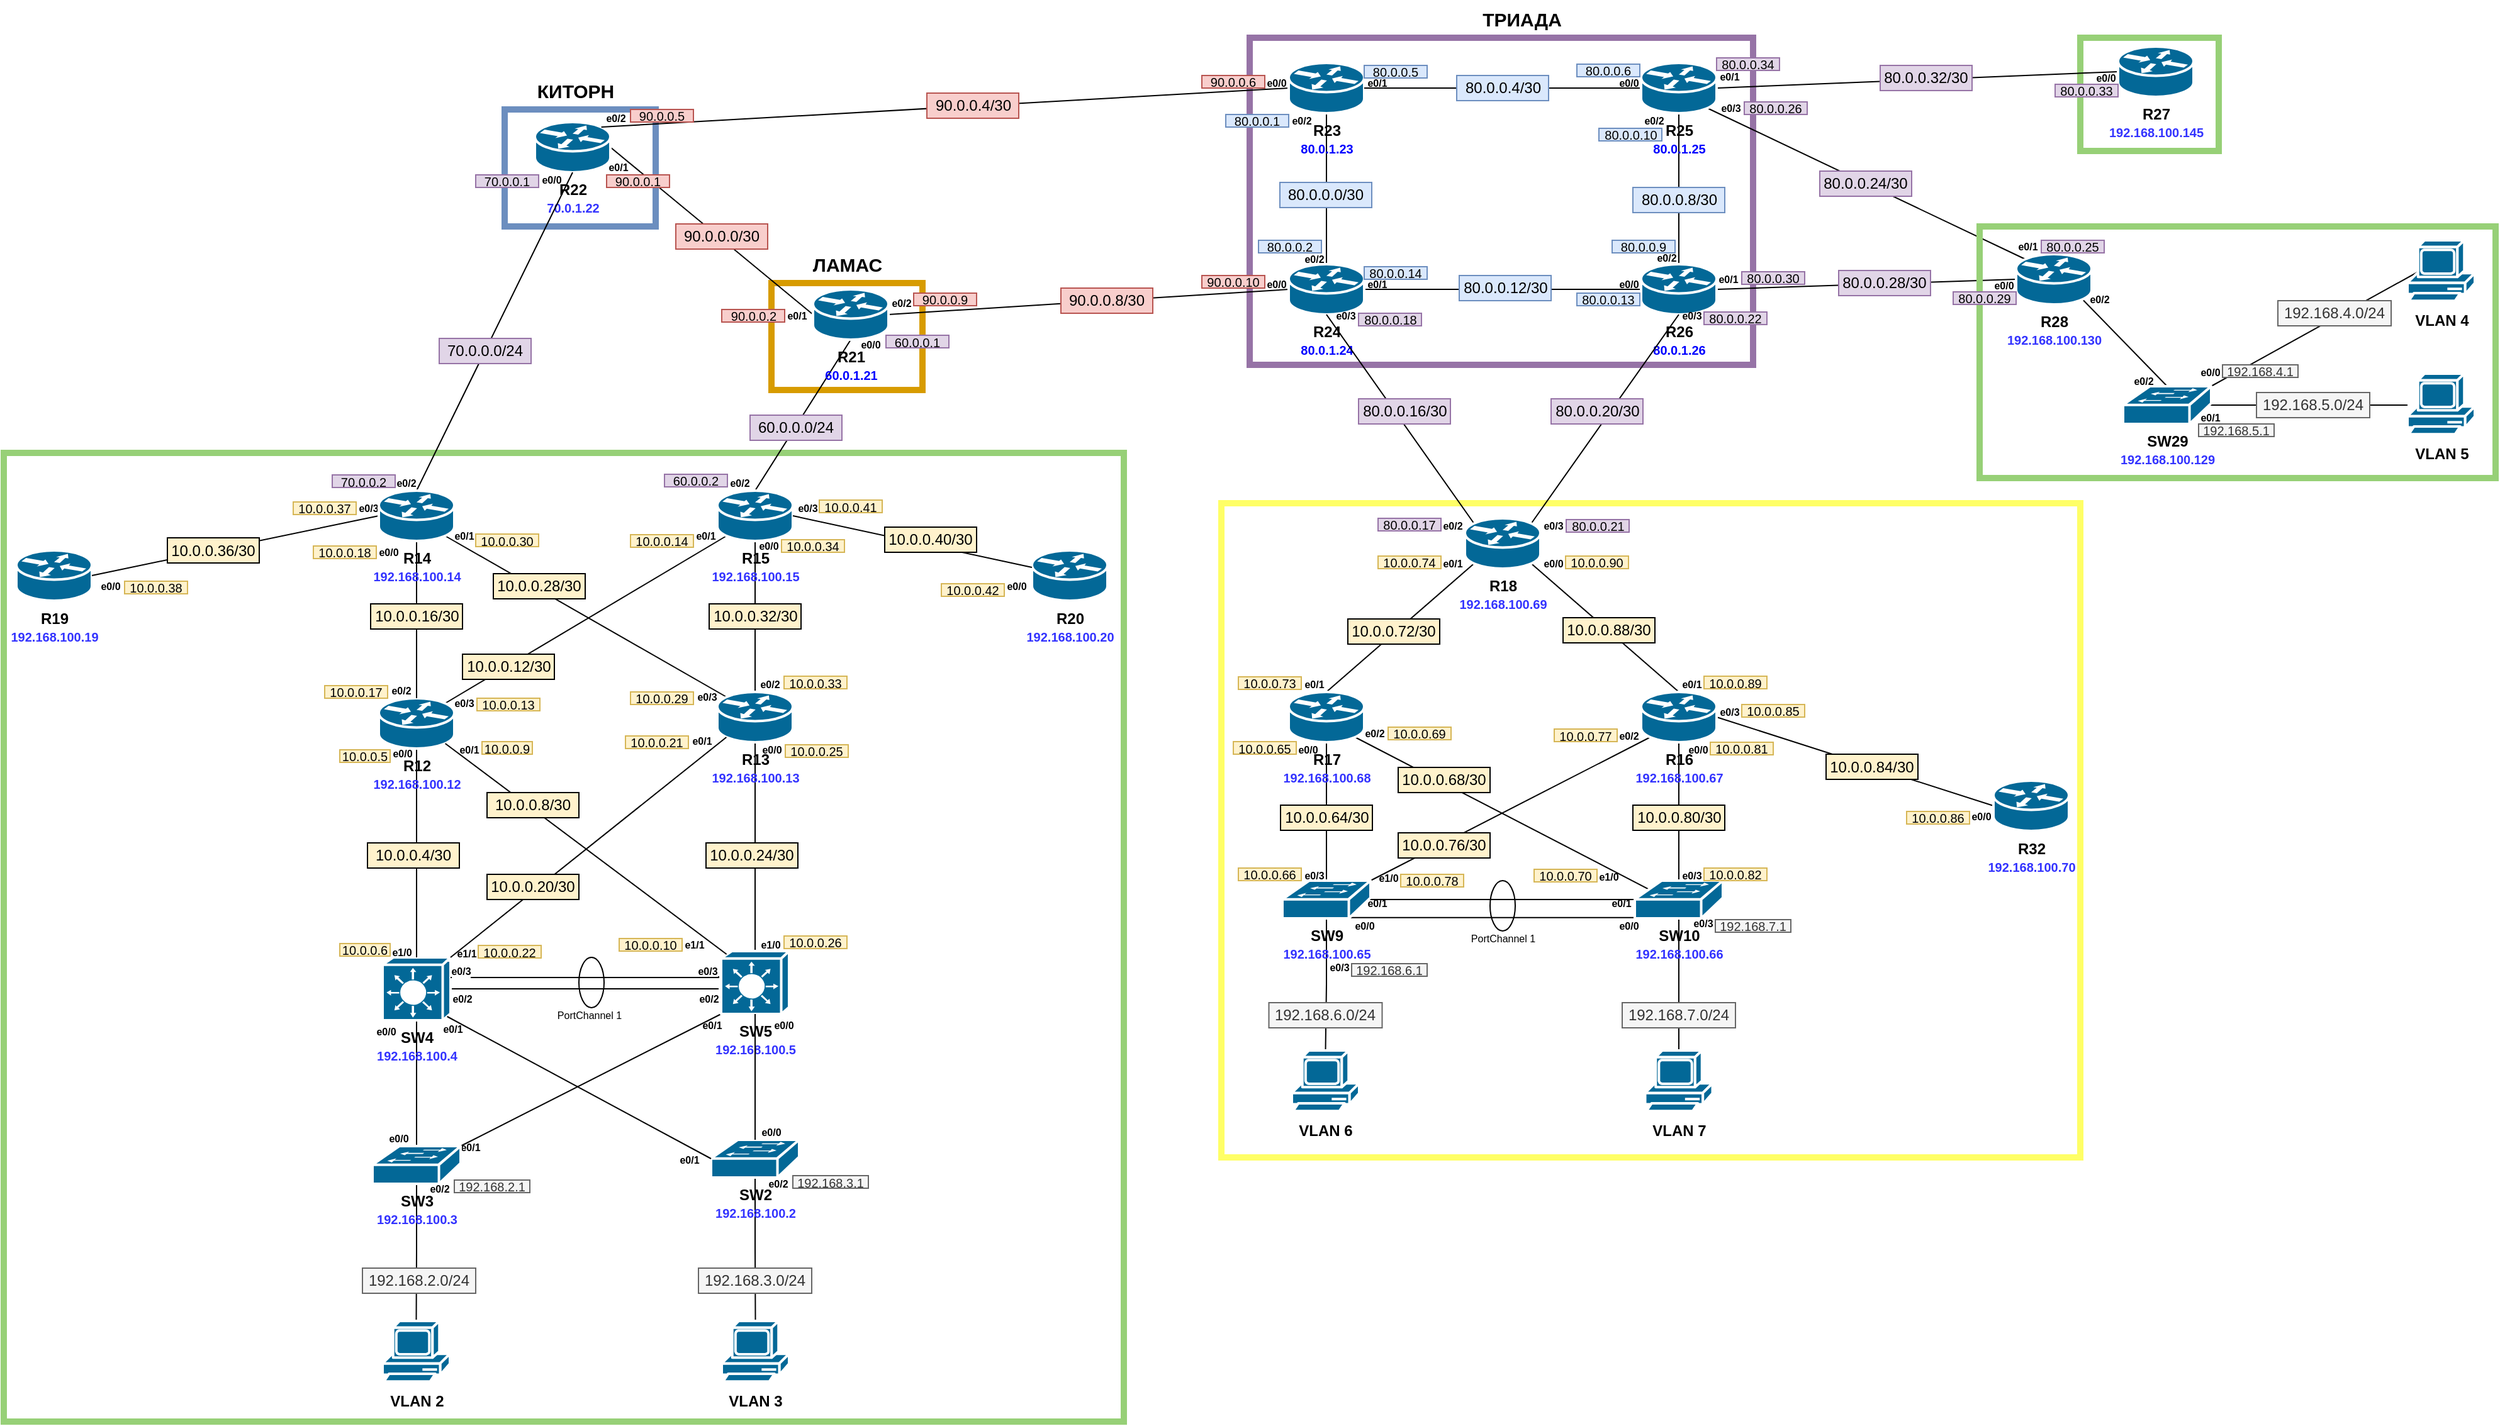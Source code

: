 <mxfile version="21.5.1" type="device" pages="2">
  <diagram id="qetsMVeBaQEizihvTxY-" name="Страница 2">
    <mxGraphModel dx="1067" dy="1352" grid="1" gridSize="10" guides="1" tooltips="1" connect="1" arrows="1" fold="1" page="1" pageScale="1" pageWidth="827" pageHeight="1169" math="0" shadow="0">
      <root>
        <mxCell id="0" />
        <mxCell id="1" parent="0" />
        <mxCell id="x-EKYegR429bXQzvNDrF-380" style="rounded=0;orthogonalLoop=1;jettySize=auto;html=1;exitX=1;exitY=0;exitDx=0;exitDy=0;exitPerimeter=0;entryX=0.16;entryY=0.5;entryDx=0;entryDy=0;entryPerimeter=0;endArrow=none;endFill=0;" parent="1" source="x-EKYegR429bXQzvNDrF-152" target="x-EKYegR429bXQzvNDrF-378" edge="1">
          <mxGeometry relative="1" as="geometry">
            <mxPoint x="1630" y="150" as="targetPoint" />
          </mxGeometry>
        </mxCell>
        <mxCell id="x-EKYegR429bXQzvNDrF-294" value="" style="whiteSpace=wrap;html=1;fillColor=none;strokeColor=#97D077;strokeWidth=5;" parent="1" vertex="1">
          <mxGeometry x="1360" y="-220" width="110" height="90" as="geometry" />
        </mxCell>
        <mxCell id="x-EKYegR429bXQzvNDrF-299" value="" style="whiteSpace=wrap;html=1;fillColor=none;strokeColor=#FFFF66;strokeWidth=5;" parent="1" vertex="1">
          <mxGeometry x="677.5" y="150" width="682.5" height="520" as="geometry" />
        </mxCell>
        <mxCell id="x-EKYegR429bXQzvNDrF-295" value="" style="whiteSpace=wrap;html=1;fillColor=none;strokeColor=#9673a6;strokeWidth=5;" parent="1" vertex="1">
          <mxGeometry x="700" y="-220" width="400" height="260" as="geometry" />
        </mxCell>
        <mxCell id="x-EKYegR429bXQzvNDrF-297" value="" style="whiteSpace=wrap;html=1;fillColor=none;strokeColor=#d79b00;strokeWidth=5;" parent="1" vertex="1">
          <mxGeometry x="320" y="-25" width="120" height="85" as="geometry" />
        </mxCell>
        <mxCell id="x-EKYegR429bXQzvNDrF-298" value="" style="whiteSpace=wrap;html=1;fillColor=none;strokeColor=#6c8ebf;strokeWidth=5;" parent="1" vertex="1">
          <mxGeometry x="108" y="-163" width="120" height="93" as="geometry" />
        </mxCell>
        <mxCell id="x-EKYegR429bXQzvNDrF-292" value="" style="whiteSpace=wrap;html=1;fillColor=none;strokeColor=#97D077;strokeWidth=5;" parent="1" vertex="1">
          <mxGeometry x="-290" y="110" width="890" height="770" as="geometry" />
        </mxCell>
        <mxCell id="x-EKYegR429bXQzvNDrF-25" value="&lt;font style=&quot;font-size: 8px;&quot;&gt;&lt;b&gt;e1/0&lt;/b&gt;&lt;/font&gt;" style="edgeLabel;html=1;align=center;verticalAlign=middle;resizable=0;points=[];" parent="1" vertex="1" connectable="0">
          <mxGeometry x="25.999" y="506" as="geometry">
            <mxPoint as="offset" />
          </mxGeometry>
        </mxCell>
        <mxCell id="x-EKYegR429bXQzvNDrF-15" value="" style="ellipse;whiteSpace=wrap;html=1;fillColor=none;" parent="1" vertex="1">
          <mxGeometry x="167" y="511" width="20" height="40" as="geometry" />
        </mxCell>
        <mxCell id="x-EKYegR429bXQzvNDrF-8" style="edgeStyle=orthogonalEdgeStyle;rounded=0;orthogonalLoop=1;jettySize=auto;html=1;exitX=1;exitY=0.5;exitDx=0;exitDy=0;exitPerimeter=0;entryX=0;entryY=0.5;entryDx=0;entryDy=0;entryPerimeter=0;endArrow=none;endFill=0;" parent="1" source="x-EKYegR429bXQzvNDrF-5" edge="1">
          <mxGeometry relative="1" as="geometry">
            <mxPoint x="172" y="536" as="sourcePoint" />
            <mxPoint x="278" y="536" as="targetPoint" />
          </mxGeometry>
        </mxCell>
        <mxCell id="x-EKYegR429bXQzvNDrF-10" value="&lt;font style=&quot;font-size: 8px;&quot;&gt;&lt;b&gt;e0/3&lt;/b&gt;&lt;/font&gt;" style="edgeLabel;html=1;align=center;verticalAlign=middle;resizable=0;points=[];" parent="1" vertex="1" connectable="0">
          <mxGeometry x="268.999" y="521" as="geometry" />
        </mxCell>
        <mxCell id="x-EKYegR429bXQzvNDrF-11" value="&lt;font style=&quot;font-size: 8px;&quot;&gt;&lt;b&gt;e0/2&lt;/b&gt;&lt;/font&gt;" style="edgeLabel;html=1;align=center;verticalAlign=middle;resizable=0;points=[];" parent="1" vertex="1" connectable="0">
          <mxGeometry x="77.999" y="547" as="geometry">
            <mxPoint x="-4" y="-4" as="offset" />
          </mxGeometry>
        </mxCell>
        <mxCell id="x-EKYegR429bXQzvNDrF-12" value="&lt;font style=&quot;font-size: 8px;&quot;&gt;&lt;b&gt;e0/2&lt;/b&gt;&lt;/font&gt;" style="edgeLabel;html=1;align=center;verticalAlign=middle;resizable=0;points=[];" parent="1" vertex="1" connectable="0">
          <mxGeometry x="269.999" y="543" as="geometry" />
        </mxCell>
        <mxCell id="x-EKYegR429bXQzvNDrF-16" value="&lt;font style=&quot;font-size: 8px;&quot;&gt;PortChannel 1&lt;/font&gt;" style="text;html=1;align=center;verticalAlign=middle;resizable=0;points=[];autosize=1;strokeColor=none;fillColor=none;" parent="1" vertex="1">
          <mxGeometry x="140" y="541" width="70" height="30" as="geometry" />
        </mxCell>
        <mxCell id="x-EKYegR429bXQzvNDrF-24" style="edgeStyle=orthogonalEdgeStyle;rounded=0;orthogonalLoop=1;jettySize=auto;html=1;exitX=0.5;exitY=1;exitDx=0;exitDy=0;exitPerimeter=0;entryX=0.5;entryY=0;entryDx=0;entryDy=0;entryPerimeter=0;endArrow=none;endFill=0;" parent="1" source="x-EKYegR429bXQzvNDrF-18" target="x-EKYegR429bXQzvNDrF-6" edge="1">
          <mxGeometry relative="1" as="geometry" />
        </mxCell>
        <mxCell id="x-EKYegR429bXQzvNDrF-27" value="&lt;font style=&quot;font-size: 8px;&quot;&gt;&lt;b&gt;e1/0&lt;/b&gt;&lt;/font&gt;" style="edgeLabel;html=1;align=center;verticalAlign=middle;resizable=0;points=[];" parent="1" vertex="1" connectable="0">
          <mxGeometry x="318.999" y="500" as="geometry">
            <mxPoint as="offset" />
          </mxGeometry>
        </mxCell>
        <mxCell id="x-EKYegR429bXQzvNDrF-30" value="&lt;font style=&quot;font-size: 8px;&quot;&gt;&lt;b&gt;e0/0&lt;/b&gt;&lt;/font&gt;" style="edgeLabel;html=1;align=center;verticalAlign=middle;resizable=0;points=[];" parent="1" vertex="1" connectable="0">
          <mxGeometry x="323" y="345" as="geometry">
            <mxPoint x="-3" as="offset" />
          </mxGeometry>
        </mxCell>
        <mxCell id="x-EKYegR429bXQzvNDrF-71" style="rounded=0;orthogonalLoop=1;jettySize=auto;html=1;exitX=1;exitY=0.5;exitDx=0;exitDy=0;exitPerimeter=0;entryX=0;entryY=0.5;entryDx=0;entryDy=0;entryPerimeter=0;endArrow=none;endFill=0;" parent="1" source="x-EKYegR429bXQzvNDrF-67" target="x-EKYegR429bXQzvNDrF-68" edge="1">
          <mxGeometry relative="1" as="geometry" />
        </mxCell>
        <mxCell id="x-EKYegR429bXQzvNDrF-67" value="&lt;b&gt;R22&lt;br&gt;&lt;/b&gt;&lt;b style=&quot;border-color: var(--border-color);&quot;&gt;&lt;font color=&quot;#3333ff&quot; style=&quot;border-color: var(--border-color); font-size: 10px;&quot;&gt;70.0.1.22&lt;/font&gt;&lt;/b&gt;&lt;b&gt;&lt;br&gt;&lt;/b&gt;" style="shape=mxgraph.cisco.routers.router;sketch=0;html=1;pointerEvents=1;dashed=0;fillColor=#036897;strokeColor=#ffffff;strokeWidth=2;verticalLabelPosition=bottom;verticalAlign=top;align=center;outlineConnect=0;" parent="1" vertex="1">
          <mxGeometry x="132" y="-153" width="60" height="40" as="geometry" />
        </mxCell>
        <mxCell id="x-EKYegR429bXQzvNDrF-89" style="rounded=0;orthogonalLoop=1;jettySize=auto;html=1;exitX=1;exitY=0.5;exitDx=0;exitDy=0;exitPerimeter=0;entryX=0;entryY=0.5;entryDx=0;entryDy=0;entryPerimeter=0;endArrow=none;endFill=0;" parent="1" source="x-EKYegR429bXQzvNDrF-68" target="x-EKYegR429bXQzvNDrF-80" edge="1">
          <mxGeometry relative="1" as="geometry" />
        </mxCell>
        <mxCell id="x-EKYegR429bXQzvNDrF-74" value="&lt;font style=&quot;font-size: 8px;&quot;&gt;&lt;b&gt;e0/0&lt;/b&gt;&lt;/font&gt;" style="text;html=1;align=center;verticalAlign=middle;resizable=0;points=[];autosize=1;strokeColor=none;fillColor=none;" parent="1" vertex="1">
          <mxGeometry x="125" y="-123" width="40" height="30" as="geometry" />
        </mxCell>
        <mxCell id="x-EKYegR429bXQzvNDrF-76" value="&lt;font style=&quot;font-size: 8px;&quot;&gt;&lt;b&gt;e0/1&lt;/b&gt;&lt;/font&gt;" style="text;html=1;align=center;verticalAlign=middle;resizable=0;points=[];autosize=1;strokeColor=none;fillColor=none;" parent="1" vertex="1">
          <mxGeometry x="178" y="-133" width="40" height="30" as="geometry" />
        </mxCell>
        <mxCell id="x-EKYegR429bXQzvNDrF-78" value="&lt;font style=&quot;font-size: 8px;&quot;&gt;&lt;b&gt;e0/1&lt;/b&gt;&lt;/font&gt;" style="text;html=1;align=center;verticalAlign=middle;resizable=0;points=[];autosize=1;strokeColor=none;fillColor=none;" parent="1" vertex="1">
          <mxGeometry x="320" y="-15" width="40" height="30" as="geometry" />
        </mxCell>
        <mxCell id="x-EKYegR429bXQzvNDrF-81" style="edgeStyle=orthogonalEdgeStyle;rounded=0;orthogonalLoop=1;jettySize=auto;html=1;exitX=0.5;exitY=1;exitDx=0;exitDy=0;exitPerimeter=0;entryX=0.5;entryY=0;entryDx=0;entryDy=0;entryPerimeter=0;endArrow=none;endFill=0;" parent="1" source="x-EKYegR429bXQzvNDrF-79" target="x-EKYegR429bXQzvNDrF-80" edge="1">
          <mxGeometry relative="1" as="geometry" />
        </mxCell>
        <mxCell id="x-EKYegR429bXQzvNDrF-88" style="rounded=0;orthogonalLoop=1;jettySize=auto;html=1;exitX=0;exitY=0.5;exitDx=0;exitDy=0;exitPerimeter=0;entryX=0.88;entryY=0.1;entryDx=0;entryDy=0;entryPerimeter=0;endArrow=none;endFill=0;" parent="1" source="x-EKYegR429bXQzvNDrF-79" target="x-EKYegR429bXQzvNDrF-67" edge="1">
          <mxGeometry relative="1" as="geometry" />
        </mxCell>
        <mxCell id="x-EKYegR429bXQzvNDrF-79" value="&lt;b&gt;R23&lt;br&gt;&lt;font color=&quot;#0000ff&quot; style=&quot;font-size: 10px;&quot;&gt;80.0.1.23&lt;/font&gt;&lt;br&gt;&lt;/b&gt;" style="shape=mxgraph.cisco.routers.router;sketch=0;html=1;pointerEvents=1;dashed=0;fillColor=#036897;strokeColor=#ffffff;strokeWidth=2;verticalLabelPosition=bottom;verticalAlign=top;align=center;outlineConnect=0;" parent="1" vertex="1">
          <mxGeometry x="731" y="-200" width="60" height="40" as="geometry" />
        </mxCell>
        <mxCell id="x-EKYegR429bXQzvNDrF-85" style="edgeStyle=orthogonalEdgeStyle;rounded=0;orthogonalLoop=1;jettySize=auto;html=1;exitX=1;exitY=0.5;exitDx=0;exitDy=0;exitPerimeter=0;entryX=0;entryY=0.5;entryDx=0;entryDy=0;entryPerimeter=0;endArrow=none;endFill=0;" parent="1" source="x-EKYegR429bXQzvNDrF-80" target="x-EKYegR429bXQzvNDrF-84" edge="1">
          <mxGeometry relative="1" as="geometry" />
        </mxCell>
        <mxCell id="x-EKYegR429bXQzvNDrF-80" value="&lt;b&gt;R24&lt;br&gt;&lt;/b&gt;&lt;b style=&quot;border-color: var(--border-color);&quot;&gt;&lt;font color=&quot;#0000ff&quot; style=&quot;border-color: var(--border-color); font-size: 10px;&quot;&gt;80.0.1.24&lt;/font&gt;&lt;/b&gt;&lt;b&gt;&lt;br&gt;&lt;/b&gt;" style="shape=mxgraph.cisco.routers.router;sketch=0;html=1;pointerEvents=1;dashed=0;fillColor=#036897;strokeColor=#ffffff;strokeWidth=2;verticalLabelPosition=bottom;verticalAlign=top;align=center;outlineConnect=0;" parent="1" vertex="1">
          <mxGeometry x="731" y="-40" width="60" height="40" as="geometry" />
        </mxCell>
        <mxCell id="x-EKYegR429bXQzvNDrF-82" style="edgeStyle=orthogonalEdgeStyle;rounded=0;orthogonalLoop=1;jettySize=auto;html=1;exitX=0.5;exitY=1;exitDx=0;exitDy=0;exitPerimeter=0;entryX=0.5;entryY=0;entryDx=0;entryDy=0;entryPerimeter=0;endArrow=none;endFill=0;" parent="1" source="x-EKYegR429bXQzvNDrF-83" target="x-EKYegR429bXQzvNDrF-84" edge="1">
          <mxGeometry relative="1" as="geometry" />
        </mxCell>
        <mxCell id="x-EKYegR429bXQzvNDrF-86" style="edgeStyle=orthogonalEdgeStyle;rounded=0;orthogonalLoop=1;jettySize=auto;html=1;exitX=0;exitY=0.5;exitDx=0;exitDy=0;exitPerimeter=0;entryX=1;entryY=0.5;entryDx=0;entryDy=0;entryPerimeter=0;endArrow=none;endFill=0;" parent="1" source="x-EKYegR429bXQzvNDrF-83" target="x-EKYegR429bXQzvNDrF-79" edge="1">
          <mxGeometry relative="1" as="geometry" />
        </mxCell>
        <mxCell id="x-EKYegR429bXQzvNDrF-148" style="rounded=0;orthogonalLoop=1;jettySize=auto;html=1;exitX=1;exitY=0.5;exitDx=0;exitDy=0;exitPerimeter=0;entryX=0;entryY=0.5;entryDx=0;entryDy=0;entryPerimeter=0;endArrow=none;endFill=0;" parent="1" source="x-EKYegR429bXQzvNDrF-83" target="x-EKYegR429bXQzvNDrF-147" edge="1">
          <mxGeometry relative="1" as="geometry" />
        </mxCell>
        <mxCell id="x-EKYegR429bXQzvNDrF-151" style="rounded=0;orthogonalLoop=1;jettySize=auto;html=1;exitX=0.88;exitY=0.9;exitDx=0;exitDy=0;exitPerimeter=0;entryX=0.12;entryY=0.1;entryDx=0;entryDy=0;entryPerimeter=0;endArrow=none;endFill=0;" parent="1" source="x-EKYegR429bXQzvNDrF-83" target="x-EKYegR429bXQzvNDrF-149" edge="1">
          <mxGeometry relative="1" as="geometry" />
        </mxCell>
        <mxCell id="x-EKYegR429bXQzvNDrF-83" value="&lt;b&gt;R25&lt;br&gt;&lt;/b&gt;&lt;b style=&quot;border-color: var(--border-color);&quot;&gt;&lt;font color=&quot;#0000ff&quot; style=&quot;border-color: var(--border-color); font-size: 10px;&quot;&gt;80.0.1.25&lt;/font&gt;&lt;/b&gt;&lt;b&gt;&lt;br&gt;&lt;/b&gt;" style="shape=mxgraph.cisco.routers.router;sketch=0;html=1;pointerEvents=1;dashed=0;fillColor=#036897;strokeColor=#ffffff;strokeWidth=2;verticalLabelPosition=bottom;verticalAlign=top;align=center;outlineConnect=0;" parent="1" vertex="1">
          <mxGeometry x="1011" y="-200" width="60" height="40" as="geometry" />
        </mxCell>
        <mxCell id="x-EKYegR429bXQzvNDrF-150" style="rounded=0;orthogonalLoop=1;jettySize=auto;html=1;exitX=1;exitY=0.5;exitDx=0;exitDy=0;exitPerimeter=0;entryX=0;entryY=0.5;entryDx=0;entryDy=0;entryPerimeter=0;endArrow=none;endFill=0;" parent="1" source="x-EKYegR429bXQzvNDrF-84" target="x-EKYegR429bXQzvNDrF-149" edge="1">
          <mxGeometry relative="1" as="geometry" />
        </mxCell>
        <mxCell id="x-EKYegR429bXQzvNDrF-84" value="&lt;b&gt;R26&lt;br&gt;&lt;/b&gt;&lt;b style=&quot;border-color: var(--border-color);&quot;&gt;&lt;font color=&quot;#0000ff&quot; style=&quot;border-color: var(--border-color); font-size: 10px;&quot;&gt;80.0.1.26&lt;/font&gt;&lt;/b&gt;&lt;b&gt;&lt;br&gt;&lt;/b&gt;" style="shape=mxgraph.cisco.routers.router;sketch=0;html=1;pointerEvents=1;dashed=0;fillColor=#036897;strokeColor=#ffffff;strokeWidth=2;verticalLabelPosition=bottom;verticalAlign=top;align=center;outlineConnect=0;" parent="1" vertex="1">
          <mxGeometry x="1011" y="-40" width="60" height="40" as="geometry" />
        </mxCell>
        <mxCell id="x-EKYegR429bXQzvNDrF-90" value="&lt;font style=&quot;font-size: 8px;&quot;&gt;&lt;b&gt;e0/2&lt;/b&gt;&lt;/font&gt;" style="text;html=1;align=center;verticalAlign=middle;resizable=0;points=[];autosize=1;strokeColor=none;fillColor=none;" parent="1" vertex="1">
          <mxGeometry x="403" y="-25" width="40" height="30" as="geometry" />
        </mxCell>
        <mxCell id="x-EKYegR429bXQzvNDrF-91" value="&lt;font style=&quot;font-size: 8px;&quot;&gt;&lt;b&gt;e0/2&lt;/b&gt;&lt;/font&gt;" style="text;html=1;align=center;verticalAlign=middle;resizable=0;points=[];autosize=1;strokeColor=none;fillColor=none;" parent="1" vertex="1">
          <mxGeometry x="176" y="-172" width="40" height="30" as="geometry" />
        </mxCell>
        <mxCell id="x-EKYegR429bXQzvNDrF-92" value="&lt;font style=&quot;font-size: 8px;&quot;&gt;&lt;b&gt;e0/0&lt;/b&gt;&lt;/font&gt;" style="text;html=1;align=center;verticalAlign=middle;resizable=0;points=[];autosize=1;strokeColor=none;fillColor=none;" parent="1" vertex="1">
          <mxGeometry x="701" y="-200" width="40" height="30" as="geometry" />
        </mxCell>
        <mxCell id="x-EKYegR429bXQzvNDrF-93" value="&lt;font style=&quot;font-size: 8px;&quot;&gt;&lt;b&gt;e0/0&lt;/b&gt;&lt;/font&gt;" style="text;html=1;align=center;verticalAlign=middle;resizable=0;points=[];autosize=1;strokeColor=none;fillColor=none;" parent="1" vertex="1">
          <mxGeometry x="701" y="-40" width="40" height="30" as="geometry" />
        </mxCell>
        <mxCell id="x-EKYegR429bXQzvNDrF-94" value="&lt;font style=&quot;font-size: 8px;&quot;&gt;&lt;b&gt;e0/2&lt;/b&gt;&lt;/font&gt;" style="text;html=1;align=center;verticalAlign=middle;resizable=0;points=[];autosize=1;strokeColor=none;fillColor=none;" parent="1" vertex="1">
          <mxGeometry x="721" y="-170" width="40" height="30" as="geometry" />
        </mxCell>
        <mxCell id="x-EKYegR429bXQzvNDrF-95" value="&lt;font style=&quot;font-size: 8px;&quot;&gt;&lt;b&gt;e0/2&lt;/b&gt;&lt;/font&gt;" style="text;html=1;align=center;verticalAlign=middle;resizable=0;points=[];autosize=1;strokeColor=none;fillColor=none;" parent="1" vertex="1">
          <mxGeometry x="731" y="-60" width="40" height="30" as="geometry" />
        </mxCell>
        <mxCell id="x-EKYegR429bXQzvNDrF-96" value="&lt;font style=&quot;font-size: 8px;&quot;&gt;&lt;b&gt;e0/2&lt;/b&gt;&lt;/font&gt;" style="text;html=1;align=center;verticalAlign=middle;resizable=0;points=[];autosize=1;strokeColor=none;fillColor=none;" parent="1" vertex="1">
          <mxGeometry x="1001" y="-170" width="40" height="30" as="geometry" />
        </mxCell>
        <mxCell id="x-EKYegR429bXQzvNDrF-97" value="&lt;font style=&quot;font-size: 8px;&quot;&gt;&lt;b&gt;e0/2&lt;/b&gt;&lt;/font&gt;" style="text;html=1;align=center;verticalAlign=middle;resizable=0;points=[];autosize=1;strokeColor=none;fillColor=none;" parent="1" vertex="1">
          <mxGeometry x="1011" y="-61" width="40" height="30" as="geometry" />
        </mxCell>
        <mxCell id="x-EKYegR429bXQzvNDrF-98" value="&lt;font style=&quot;font-size: 8px;&quot;&gt;&lt;b&gt;e0/1&lt;/b&gt;&lt;/font&gt;" style="text;html=1;align=center;verticalAlign=middle;resizable=0;points=[];autosize=1;strokeColor=none;fillColor=none;" parent="1" vertex="1">
          <mxGeometry x="781" y="-40" width="40" height="30" as="geometry" />
        </mxCell>
        <mxCell id="x-EKYegR429bXQzvNDrF-100" value="&lt;font style=&quot;font-size: 8px;&quot;&gt;&lt;b&gt;e0/1&lt;/b&gt;&lt;/font&gt;" style="text;html=1;align=center;verticalAlign=middle;resizable=0;points=[];autosize=1;strokeColor=none;fillColor=none;" parent="1" vertex="1">
          <mxGeometry x="781" y="-200" width="40" height="30" as="geometry" />
        </mxCell>
        <mxCell id="x-EKYegR429bXQzvNDrF-101" value="&lt;font style=&quot;font-size: 8px;&quot;&gt;&lt;b&gt;e0/0&lt;/b&gt;&lt;/font&gt;" style="text;html=1;align=center;verticalAlign=middle;resizable=0;points=[];autosize=1;strokeColor=none;fillColor=none;" parent="1" vertex="1">
          <mxGeometry x="981" y="-40" width="40" height="30" as="geometry" />
        </mxCell>
        <mxCell id="x-EKYegR429bXQzvNDrF-103" value="&lt;font style=&quot;font-size: 8px;&quot;&gt;&lt;b&gt;e0/0&lt;/b&gt;&lt;/font&gt;" style="text;html=1;align=center;verticalAlign=middle;resizable=0;points=[];autosize=1;strokeColor=none;fillColor=none;" parent="1" vertex="1">
          <mxGeometry x="981" y="-200" width="40" height="30" as="geometry" />
        </mxCell>
        <mxCell id="x-EKYegR429bXQzvNDrF-110" style="rounded=0;orthogonalLoop=1;jettySize=auto;html=1;exitX=0.12;exitY=0.9;exitDx=0;exitDy=0;exitPerimeter=0;entryX=0.5;entryY=0;entryDx=0;entryDy=0;entryPerimeter=0;endArrow=none;endFill=0;" parent="1" source="x-EKYegR429bXQzvNDrF-104" target="x-EKYegR429bXQzvNDrF-105" edge="1">
          <mxGeometry relative="1" as="geometry" />
        </mxCell>
        <mxCell id="x-EKYegR429bXQzvNDrF-111" style="rounded=0;orthogonalLoop=1;jettySize=auto;html=1;exitX=0.88;exitY=0.9;exitDx=0;exitDy=0;exitPerimeter=0;entryX=0.5;entryY=0;entryDx=0;entryDy=0;entryPerimeter=0;endArrow=none;endFill=0;" parent="1" source="x-EKYegR429bXQzvNDrF-104" target="x-EKYegR429bXQzvNDrF-106" edge="1">
          <mxGeometry relative="1" as="geometry" />
        </mxCell>
        <mxCell id="x-EKYegR429bXQzvNDrF-112" style="rounded=0;orthogonalLoop=1;jettySize=auto;html=1;exitX=0.12;exitY=0.1;exitDx=0;exitDy=0;exitPerimeter=0;entryX=0.5;entryY=1;entryDx=0;entryDy=0;entryPerimeter=0;endArrow=none;endFill=0;" parent="1" source="x-EKYegR429bXQzvNDrF-104" target="x-EKYegR429bXQzvNDrF-80" edge="1">
          <mxGeometry relative="1" as="geometry" />
        </mxCell>
        <mxCell id="x-EKYegR429bXQzvNDrF-113" style="rounded=0;orthogonalLoop=1;jettySize=auto;html=1;exitX=0.88;exitY=0.1;exitDx=0;exitDy=0;exitPerimeter=0;entryX=0.5;entryY=1;entryDx=0;entryDy=0;entryPerimeter=0;endArrow=none;endFill=0;" parent="1" source="x-EKYegR429bXQzvNDrF-104" target="x-EKYegR429bXQzvNDrF-84" edge="1">
          <mxGeometry relative="1" as="geometry" />
        </mxCell>
        <mxCell id="x-EKYegR429bXQzvNDrF-104" value="&lt;b&gt;R18&lt;br&gt;&lt;/b&gt;&lt;b style=&quot;border-color: var(--border-color);&quot;&gt;&lt;font style=&quot;border-color: var(--border-color); font-size: 10px;&quot; color=&quot;#3333ff&quot;&gt;192.168.100.69&lt;/font&gt;&lt;/b&gt;&lt;b&gt;&lt;br&gt;&lt;/b&gt;" style="shape=mxgraph.cisco.routers.router;sketch=0;html=1;pointerEvents=1;dashed=0;fillColor=#036897;strokeColor=#ffffff;strokeWidth=2;verticalLabelPosition=bottom;verticalAlign=top;align=center;outlineConnect=0;" parent="1" vertex="1">
          <mxGeometry x="871" y="162" width="60" height="40" as="geometry" />
        </mxCell>
        <mxCell id="x-EKYegR429bXQzvNDrF-116" style="edgeStyle=orthogonalEdgeStyle;rounded=0;orthogonalLoop=1;jettySize=auto;html=1;exitX=0.5;exitY=1;exitDx=0;exitDy=0;exitPerimeter=0;entryX=0.5;entryY=0;entryDx=0;entryDy=0;entryPerimeter=0;endArrow=none;endFill=0;" parent="1" source="x-EKYegR429bXQzvNDrF-105" target="x-EKYegR429bXQzvNDrF-108" edge="1">
          <mxGeometry relative="1" as="geometry" />
        </mxCell>
        <mxCell id="x-EKYegR429bXQzvNDrF-268" style="rounded=0;orthogonalLoop=1;jettySize=auto;html=1;exitX=0.88;exitY=0.9;exitDx=0;exitDy=0;exitPerimeter=0;entryX=0.16;entryY=0.23;entryDx=0;entryDy=0;entryPerimeter=0;endArrow=none;endFill=0;" parent="1" source="x-EKYegR429bXQzvNDrF-105" target="x-EKYegR429bXQzvNDrF-109" edge="1">
          <mxGeometry relative="1" as="geometry" />
        </mxCell>
        <mxCell id="x-EKYegR429bXQzvNDrF-105" value="&lt;b&gt;R17&lt;br&gt;&lt;/b&gt;&lt;b style=&quot;border-color: var(--border-color);&quot;&gt;&lt;font style=&quot;border-color: var(--border-color); font-size: 10px;&quot; color=&quot;#3333ff&quot;&gt;192.168.100.68&lt;/font&gt;&lt;/b&gt;&lt;b&gt;&lt;br&gt;&lt;/b&gt;" style="shape=mxgraph.cisco.routers.router;sketch=0;html=1;pointerEvents=1;dashed=0;fillColor=#036897;strokeColor=#ffffff;strokeWidth=2;verticalLabelPosition=bottom;verticalAlign=top;align=center;outlineConnect=0;" parent="1" vertex="1">
          <mxGeometry x="731" y="300" width="60" height="40" as="geometry" />
        </mxCell>
        <mxCell id="x-EKYegR429bXQzvNDrF-114" style="rounded=0;orthogonalLoop=1;jettySize=auto;html=1;exitX=1;exitY=0.5;exitDx=0;exitDy=0;exitPerimeter=0;entryX=0;entryY=0.5;entryDx=0;entryDy=0;entryPerimeter=0;endArrow=none;endFill=0;" parent="1" source="x-EKYegR429bXQzvNDrF-106" target="x-EKYegR429bXQzvNDrF-107" edge="1">
          <mxGeometry relative="1" as="geometry" />
        </mxCell>
        <mxCell id="x-EKYegR429bXQzvNDrF-115" style="edgeStyle=orthogonalEdgeStyle;rounded=0;orthogonalLoop=1;jettySize=auto;html=1;exitX=0.5;exitY=1;exitDx=0;exitDy=0;exitPerimeter=0;entryX=0.5;entryY=0;entryDx=0;entryDy=0;entryPerimeter=0;endArrow=none;endFill=0;" parent="1" source="x-EKYegR429bXQzvNDrF-106" target="x-EKYegR429bXQzvNDrF-109" edge="1">
          <mxGeometry relative="1" as="geometry" />
        </mxCell>
        <mxCell id="x-EKYegR429bXQzvNDrF-269" style="rounded=0;orthogonalLoop=1;jettySize=auto;html=1;exitX=0.12;exitY=0.9;exitDx=0;exitDy=0;exitPerimeter=0;entryX=1;entryY=0;entryDx=0;entryDy=0;entryPerimeter=0;endArrow=none;endFill=0;" parent="1" source="x-EKYegR429bXQzvNDrF-106" target="x-EKYegR429bXQzvNDrF-108" edge="1">
          <mxGeometry relative="1" as="geometry">
            <mxPoint x="861" y="430" as="targetPoint" />
          </mxGeometry>
        </mxCell>
        <mxCell id="x-EKYegR429bXQzvNDrF-106" value="&lt;b&gt;R16&lt;br&gt;&lt;/b&gt;&lt;b style=&quot;border-color: var(--border-color);&quot;&gt;&lt;font style=&quot;border-color: var(--border-color); font-size: 10px;&quot; color=&quot;#3333ff&quot;&gt;192.168.100.67&lt;/font&gt;&lt;/b&gt;&lt;b&gt;&lt;br&gt;&lt;/b&gt;" style="shape=mxgraph.cisco.routers.router;sketch=0;html=1;pointerEvents=1;dashed=0;fillColor=#036897;strokeColor=#ffffff;strokeWidth=2;verticalLabelPosition=bottom;verticalAlign=top;align=center;outlineConnect=0;" parent="1" vertex="1">
          <mxGeometry x="1011" y="300" width="60" height="40" as="geometry" />
        </mxCell>
        <mxCell id="x-EKYegR429bXQzvNDrF-107" value="&lt;b&gt;R32&lt;br&gt;&lt;/b&gt;&lt;b style=&quot;border-color: var(--border-color);&quot;&gt;&lt;font style=&quot;border-color: var(--border-color); font-size: 10px;&quot; color=&quot;#3333ff&quot;&gt;192.168.100.70&lt;/font&gt;&lt;/b&gt;&lt;b&gt;&lt;br&gt;&lt;/b&gt;" style="shape=mxgraph.cisco.routers.router;sketch=0;html=1;pointerEvents=1;dashed=0;fillColor=#036897;strokeColor=#ffffff;strokeWidth=2;verticalLabelPosition=bottom;verticalAlign=top;align=center;outlineConnect=0;" parent="1" vertex="1">
          <mxGeometry x="1291" y="370.5" width="60" height="40" as="geometry" />
        </mxCell>
        <mxCell id="x-EKYegR429bXQzvNDrF-120" style="edgeStyle=orthogonalEdgeStyle;rounded=0;orthogonalLoop=1;jettySize=auto;html=1;exitX=0.98;exitY=0.5;exitDx=0;exitDy=0;exitPerimeter=0;entryX=0;entryY=0.5;entryDx=0;entryDy=0;entryPerimeter=0;endArrow=none;endFill=0;" parent="1" source="x-EKYegR429bXQzvNDrF-108" target="x-EKYegR429bXQzvNDrF-109" edge="1">
          <mxGeometry relative="1" as="geometry" />
        </mxCell>
        <mxCell id="x-EKYegR429bXQzvNDrF-121" style="edgeStyle=orthogonalEdgeStyle;rounded=0;orthogonalLoop=1;jettySize=auto;html=1;exitX=0.5;exitY=0.98;exitDx=0;exitDy=0;exitPerimeter=0;entryX=0;entryY=0.98;entryDx=0;entryDy=0;entryPerimeter=0;endArrow=none;endFill=0;" parent="1" source="x-EKYegR429bXQzvNDrF-108" target="x-EKYegR429bXQzvNDrF-109" edge="1">
          <mxGeometry relative="1" as="geometry">
            <Array as="points">
              <mxPoint x="881" y="480" />
              <mxPoint x="881" y="480" />
            </Array>
          </mxGeometry>
        </mxCell>
        <mxCell id="x-EKYegR429bXQzvNDrF-360" style="edgeStyle=orthogonalEdgeStyle;rounded=0;orthogonalLoop=1;jettySize=auto;html=1;exitX=0.5;exitY=0.98;exitDx=0;exitDy=0;exitPerimeter=0;entryX=0.5;entryY=0;entryDx=0;entryDy=0;entryPerimeter=0;endArrow=none;endFill=0;" parent="1" source="x-EKYegR429bXQzvNDrF-108" target="x-EKYegR429bXQzvNDrF-358" edge="1">
          <mxGeometry relative="1" as="geometry" />
        </mxCell>
        <mxCell id="x-EKYegR429bXQzvNDrF-108" value="&lt;b&gt;SW9&lt;br&gt;&lt;/b&gt;&lt;b style=&quot;border-color: var(--border-color);&quot;&gt;&lt;font style=&quot;border-color: var(--border-color); font-size: 10px;&quot; color=&quot;#3333ff&quot;&gt;192.168.100.65&lt;/font&gt;&lt;/b&gt;&lt;b&gt;&lt;br&gt;&lt;/b&gt;" style="shape=mxgraph.cisco.switches.workgroup_switch;sketch=0;html=1;pointerEvents=1;dashed=0;fillColor=#036897;strokeColor=#ffffff;strokeWidth=2;verticalLabelPosition=bottom;verticalAlign=top;align=center;outlineConnect=0;" parent="1" vertex="1">
          <mxGeometry x="726" y="450" width="70" height="30" as="geometry" />
        </mxCell>
        <mxCell id="x-EKYegR429bXQzvNDrF-365" style="edgeStyle=orthogonalEdgeStyle;rounded=0;orthogonalLoop=1;jettySize=auto;html=1;exitX=0.5;exitY=0.98;exitDx=0;exitDy=0;exitPerimeter=0;entryX=0.5;entryY=0;entryDx=0;entryDy=0;entryPerimeter=0;endArrow=none;endFill=0;" parent="1" source="x-EKYegR429bXQzvNDrF-109" target="x-EKYegR429bXQzvNDrF-363" edge="1">
          <mxGeometry relative="1" as="geometry" />
        </mxCell>
        <mxCell id="x-EKYegR429bXQzvNDrF-109" value="&lt;b&gt;SW10&lt;br&gt;&lt;/b&gt;&lt;b style=&quot;border-color: var(--border-color);&quot;&gt;&lt;font style=&quot;border-color: var(--border-color); font-size: 10px;&quot; color=&quot;#3333ff&quot;&gt;192.168.100.66&lt;/font&gt;&lt;/b&gt;&lt;b&gt;&lt;br&gt;&lt;/b&gt;" style="shape=mxgraph.cisco.switches.workgroup_switch;sketch=0;html=1;pointerEvents=1;dashed=0;fillColor=#036897;strokeColor=#ffffff;strokeWidth=2;verticalLabelPosition=bottom;verticalAlign=top;align=center;outlineConnect=0;" parent="1" vertex="1">
          <mxGeometry x="1006" y="450" width="70" height="30" as="geometry" />
        </mxCell>
        <mxCell id="x-EKYegR429bXQzvNDrF-122" value="" style="ellipse;whiteSpace=wrap;html=1;fillColor=none;" parent="1" vertex="1">
          <mxGeometry x="891" y="450" width="20" height="40" as="geometry" />
        </mxCell>
        <mxCell id="x-EKYegR429bXQzvNDrF-123" value="&lt;font style=&quot;font-size: 8px;&quot;&gt;&lt;b&gt;e0/3&lt;/b&gt;&lt;/font&gt;" style="text;html=1;align=center;verticalAlign=middle;resizable=0;points=[];autosize=1;strokeColor=none;fillColor=none;" parent="1" vertex="1">
          <mxGeometry x="756" y="-15" width="40" height="30" as="geometry" />
        </mxCell>
        <mxCell id="x-EKYegR429bXQzvNDrF-124" value="&lt;font style=&quot;font-size: 8px;&quot;&gt;&lt;b&gt;e0/3&lt;/b&gt;&lt;/font&gt;" style="text;html=1;align=center;verticalAlign=middle;resizable=0;points=[];autosize=1;strokeColor=none;fillColor=none;" parent="1" vertex="1">
          <mxGeometry x="1031" y="-15" width="40" height="30" as="geometry" />
        </mxCell>
        <mxCell id="x-EKYegR429bXQzvNDrF-125" value="&lt;font style=&quot;font-size: 8px;&quot;&gt;&lt;b&gt;e0/3&lt;/b&gt;&lt;/font&gt;" style="text;html=1;align=center;verticalAlign=middle;resizable=0;points=[];autosize=1;strokeColor=none;fillColor=none;" parent="1" vertex="1">
          <mxGeometry x="921" y="152" width="40" height="30" as="geometry" />
        </mxCell>
        <mxCell id="x-EKYegR429bXQzvNDrF-126" value="&lt;font style=&quot;font-size: 8px;&quot;&gt;&lt;b&gt;e0/2&lt;/b&gt;&lt;/font&gt;" style="text;html=1;align=center;verticalAlign=middle;resizable=0;points=[];autosize=1;strokeColor=none;fillColor=none;" parent="1" vertex="1">
          <mxGeometry x="841" y="152" width="40" height="30" as="geometry" />
        </mxCell>
        <mxCell id="x-EKYegR429bXQzvNDrF-127" value="&lt;font style=&quot;font-size: 8px;&quot;&gt;&lt;b&gt;e0/1&lt;/b&gt;&lt;/font&gt;" style="text;html=1;align=center;verticalAlign=middle;resizable=0;points=[];autosize=1;strokeColor=none;fillColor=none;" parent="1" vertex="1">
          <mxGeometry x="841" y="182" width="40" height="30" as="geometry" />
        </mxCell>
        <mxCell id="x-EKYegR429bXQzvNDrF-128" value="&lt;font style=&quot;font-size: 8px;&quot;&gt;&lt;b&gt;e0/1&lt;/b&gt;&lt;/font&gt;" style="text;html=1;align=center;verticalAlign=middle;resizable=0;points=[];autosize=1;strokeColor=none;fillColor=none;" parent="1" vertex="1">
          <mxGeometry x="731" y="278" width="40" height="30" as="geometry" />
        </mxCell>
        <mxCell id="x-EKYegR429bXQzvNDrF-129" value="&lt;font style=&quot;font-size: 8px;&quot;&gt;&lt;b&gt;e0/1&lt;/b&gt;&lt;/font&gt;" style="text;html=1;align=center;verticalAlign=middle;resizable=0;points=[];autosize=1;strokeColor=none;fillColor=none;" parent="1" vertex="1">
          <mxGeometry x="1031" y="278" width="40" height="30" as="geometry" />
        </mxCell>
        <mxCell id="x-EKYegR429bXQzvNDrF-130" value="&lt;font style=&quot;font-size: 8px;&quot;&gt;&lt;b&gt;e0/0&lt;/b&gt;&lt;/font&gt;" style="text;html=1;align=center;verticalAlign=middle;resizable=0;points=[];autosize=1;strokeColor=none;fillColor=none;" parent="1" vertex="1">
          <mxGeometry x="921" y="182" width="40" height="30" as="geometry" />
        </mxCell>
        <mxCell id="x-EKYegR429bXQzvNDrF-131" value="&lt;font style=&quot;font-size: 8px;&quot;&gt;&lt;b&gt;e0/2&lt;/b&gt;&lt;/font&gt;" style="text;html=1;align=center;verticalAlign=middle;resizable=0;points=[];autosize=1;strokeColor=none;fillColor=none;" parent="1" vertex="1">
          <mxGeometry x="779" y="317" width="40" height="30" as="geometry" />
        </mxCell>
        <mxCell id="x-EKYegR429bXQzvNDrF-133" value="&lt;font style=&quot;font-size: 8px;&quot;&gt;&lt;b&gt;e0/2&lt;/b&gt;&lt;/font&gt;" style="text;html=1;align=center;verticalAlign=middle;resizable=0;points=[];autosize=1;strokeColor=none;fillColor=none;" parent="1" vertex="1">
          <mxGeometry x="981" y="319" width="40" height="30" as="geometry" />
        </mxCell>
        <mxCell id="x-EKYegR429bXQzvNDrF-135" value="&lt;font style=&quot;font-size: 8px;&quot;&gt;&lt;b&gt;e0/3&lt;/b&gt;&lt;/font&gt;" style="text;html=1;align=center;verticalAlign=middle;resizable=0;points=[];autosize=1;strokeColor=none;fillColor=none;" parent="1" vertex="1">
          <mxGeometry x="1061" y="300" width="40" height="30" as="geometry" />
        </mxCell>
        <mxCell id="x-EKYegR429bXQzvNDrF-136" value="&lt;font style=&quot;font-size: 8px;&quot;&gt;&lt;b&gt;e0/0&lt;/b&gt;&lt;/font&gt;" style="text;html=1;align=center;verticalAlign=middle;resizable=0;points=[];autosize=1;strokeColor=none;fillColor=none;" parent="1" vertex="1">
          <mxGeometry x="1261" y="382.5" width="40" height="30" as="geometry" />
        </mxCell>
        <mxCell id="x-EKYegR429bXQzvNDrF-137" value="&lt;font style=&quot;font-size: 8px;&quot;&gt;&lt;b&gt;e0/0&lt;/b&gt;&lt;/font&gt;" style="text;html=1;align=center;verticalAlign=middle;resizable=0;points=[];autosize=1;strokeColor=none;fillColor=none;" parent="1" vertex="1">
          <mxGeometry x="726" y="330" width="40" height="30" as="geometry" />
        </mxCell>
        <mxCell id="x-EKYegR429bXQzvNDrF-138" value="&lt;font style=&quot;font-size: 8px;&quot;&gt;&lt;b&gt;e0/0&lt;/b&gt;&lt;/font&gt;" style="text;html=1;align=center;verticalAlign=middle;resizable=0;points=[];autosize=1;strokeColor=none;fillColor=none;" parent="1" vertex="1">
          <mxGeometry x="1036" y="330" width="40" height="30" as="geometry" />
        </mxCell>
        <mxCell id="x-EKYegR429bXQzvNDrF-139" value="&lt;font style=&quot;font-size: 8px;&quot;&gt;&lt;b&gt;e0/3&lt;/b&gt;&lt;/font&gt;" style="text;html=1;align=center;verticalAlign=middle;resizable=0;points=[];autosize=1;strokeColor=none;fillColor=none;" parent="1" vertex="1">
          <mxGeometry x="731" y="430" width="40" height="30" as="geometry" />
        </mxCell>
        <mxCell id="x-EKYegR429bXQzvNDrF-140" value="&lt;font style=&quot;font-size: 8px;&quot;&gt;&lt;b&gt;e0/3&lt;/b&gt;&lt;/font&gt;" style="text;html=1;align=center;verticalAlign=middle;resizable=0;points=[];autosize=1;strokeColor=none;fillColor=none;" parent="1" vertex="1">
          <mxGeometry x="1031" y="430" width="40" height="30" as="geometry" />
        </mxCell>
        <mxCell id="x-EKYegR429bXQzvNDrF-141" value="&lt;font style=&quot;font-size: 8px;&quot;&gt;&lt;b&gt;e0/1&lt;/b&gt;&lt;/font&gt;" style="text;html=1;align=center;verticalAlign=middle;resizable=0;points=[];autosize=1;strokeColor=none;fillColor=none;" parent="1" vertex="1">
          <mxGeometry x="781" y="452" width="40" height="30" as="geometry" />
        </mxCell>
        <mxCell id="x-EKYegR429bXQzvNDrF-142" value="&lt;font style=&quot;font-size: 8px;&quot;&gt;&lt;b&gt;e0/1&lt;/b&gt;&lt;/font&gt;" style="text;html=1;align=center;verticalAlign=middle;resizable=0;points=[];autosize=1;strokeColor=none;fillColor=none;" parent="1" vertex="1">
          <mxGeometry x="975" y="452" width="40" height="30" as="geometry" />
        </mxCell>
        <mxCell id="x-EKYegR429bXQzvNDrF-144" value="&lt;font style=&quot;font-size: 8px;&quot;&gt;&lt;b&gt;e0/0&lt;/b&gt;&lt;/font&gt;" style="text;html=1;align=center;verticalAlign=middle;resizable=0;points=[];autosize=1;strokeColor=none;fillColor=none;" parent="1" vertex="1">
          <mxGeometry x="771" y="470" width="40" height="30" as="geometry" />
        </mxCell>
        <mxCell id="x-EKYegR429bXQzvNDrF-145" value="&lt;font style=&quot;font-size: 8px;&quot;&gt;&lt;b&gt;e0/0&lt;/b&gt;&lt;/font&gt;" style="text;html=1;align=center;verticalAlign=middle;resizable=0;points=[];autosize=1;strokeColor=none;fillColor=none;" parent="1" vertex="1">
          <mxGeometry x="981" y="470" width="40" height="30" as="geometry" />
        </mxCell>
        <mxCell id="x-EKYegR429bXQzvNDrF-146" value="&lt;font style=&quot;font-size: 8px;&quot;&gt;PortChannel 1&lt;/font&gt;" style="text;html=1;align=center;verticalAlign=middle;resizable=0;points=[];autosize=1;strokeColor=none;fillColor=none;" parent="1" vertex="1">
          <mxGeometry x="866" y="480" width="70" height="30" as="geometry" />
        </mxCell>
        <mxCell id="x-EKYegR429bXQzvNDrF-147" value="&lt;b&gt;R27&lt;br&gt;&lt;/b&gt;&lt;b style=&quot;border-color: var(--border-color);&quot;&gt;&lt;font style=&quot;border-color: var(--border-color); font-size: 10px;&quot; color=&quot;#3333ff&quot;&gt;192.168.100.145&lt;/font&gt;&lt;/b&gt;&lt;b&gt;&lt;br&gt;&lt;/b&gt;" style="shape=mxgraph.cisco.routers.router;sketch=0;html=1;pointerEvents=1;dashed=0;fillColor=#036897;strokeColor=#ffffff;strokeWidth=2;verticalLabelPosition=bottom;verticalAlign=top;align=center;outlineConnect=0;" parent="1" vertex="1">
          <mxGeometry x="1390" y="-213" width="60" height="40" as="geometry" />
        </mxCell>
        <mxCell id="x-EKYegR429bXQzvNDrF-153" style="rounded=0;orthogonalLoop=1;jettySize=auto;html=1;exitX=0.88;exitY=0.9;exitDx=0;exitDy=0;exitPerimeter=0;entryX=0.5;entryY=0;entryDx=0;entryDy=0;entryPerimeter=0;endArrow=none;endFill=0;" parent="1" source="x-EKYegR429bXQzvNDrF-149" target="x-EKYegR429bXQzvNDrF-152" edge="1">
          <mxGeometry relative="1" as="geometry" />
        </mxCell>
        <mxCell id="x-EKYegR429bXQzvNDrF-149" value="&lt;b&gt;R28&lt;br&gt;&lt;/b&gt;&lt;b style=&quot;border-color: var(--border-color);&quot;&gt;&lt;font style=&quot;border-color: var(--border-color); font-size: 10px;&quot; color=&quot;#3333ff&quot;&gt;192.168.100.130&lt;/font&gt;&lt;/b&gt;&lt;b&gt;&lt;br&gt;&lt;/b&gt;" style="shape=mxgraph.cisco.routers.router;sketch=0;html=1;pointerEvents=1;dashed=0;fillColor=#036897;strokeColor=#ffffff;strokeWidth=2;verticalLabelPosition=bottom;verticalAlign=top;align=center;outlineConnect=0;" parent="1" vertex="1">
          <mxGeometry x="1309" y="-48" width="60" height="40" as="geometry" />
        </mxCell>
        <mxCell id="x-EKYegR429bXQzvNDrF-381" style="edgeStyle=orthogonalEdgeStyle;rounded=0;orthogonalLoop=1;jettySize=auto;html=1;exitX=0.98;exitY=0.5;exitDx=0;exitDy=0;exitPerimeter=0;endArrow=none;endFill=0;" parent="1" source="x-EKYegR429bXQzvNDrF-152" target="x-EKYegR429bXQzvNDrF-379" edge="1">
          <mxGeometry relative="1" as="geometry" />
        </mxCell>
        <mxCell id="x-EKYegR429bXQzvNDrF-152" value="&lt;b&gt;SW29&lt;br&gt;&lt;/b&gt;&lt;b style=&quot;border-color: var(--border-color);&quot;&gt;&lt;font style=&quot;border-color: var(--border-color); font-size: 10px;&quot; color=&quot;#3333ff&quot;&gt;192.168.100.129&lt;/font&gt;&lt;/b&gt;&lt;b&gt;&lt;br&gt;&lt;/b&gt;" style="shape=mxgraph.cisco.switches.workgroup_switch;sketch=0;html=1;pointerEvents=1;dashed=0;fillColor=#036897;strokeColor=#ffffff;strokeWidth=2;verticalLabelPosition=bottom;verticalAlign=top;align=center;outlineConnect=0;" parent="1" vertex="1">
          <mxGeometry x="1394" y="57" width="70" height="30" as="geometry" />
        </mxCell>
        <mxCell id="x-EKYegR429bXQzvNDrF-154" value="&lt;font style=&quot;font-size: 8px;&quot;&gt;&lt;b&gt;e0/1&lt;/b&gt;&lt;/font&gt;" style="text;html=1;align=center;verticalAlign=middle;resizable=0;points=[];autosize=1;strokeColor=none;fillColor=none;" parent="1" vertex="1">
          <mxGeometry x="1061" y="-205" width="40" height="30" as="geometry" />
        </mxCell>
        <mxCell id="x-EKYegR429bXQzvNDrF-155" value="&lt;font style=&quot;font-size: 8px;&quot;&gt;&lt;b&gt;e0/1&lt;/b&gt;&lt;/font&gt;" style="text;html=1;align=center;verticalAlign=middle;resizable=0;points=[];autosize=1;strokeColor=none;fillColor=none;" parent="1" vertex="1">
          <mxGeometry x="1060" y="-44" width="40" height="30" as="geometry" />
        </mxCell>
        <mxCell id="x-EKYegR429bXQzvNDrF-156" value="&lt;font style=&quot;font-size: 8px;&quot;&gt;&lt;b&gt;e0/1&lt;/b&gt;&lt;/font&gt;" style="text;html=1;align=center;verticalAlign=middle;resizable=0;points=[];autosize=1;strokeColor=none;fillColor=none;" parent="1" vertex="1">
          <mxGeometry x="1298" y="-70" width="40" height="30" as="geometry" />
        </mxCell>
        <mxCell id="x-EKYegR429bXQzvNDrF-157" value="&lt;font style=&quot;font-size: 8px;&quot;&gt;&lt;b&gt;e0/3&lt;/b&gt;&lt;/font&gt;" style="text;html=1;align=center;verticalAlign=middle;resizable=0;points=[];autosize=1;strokeColor=none;fillColor=none;" parent="1" vertex="1">
          <mxGeometry x="1062" y="-180" width="40" height="30" as="geometry" />
        </mxCell>
        <mxCell id="x-EKYegR429bXQzvNDrF-159" value="&lt;font style=&quot;font-size: 8px;&quot;&gt;&lt;b&gt;e0/0&lt;/b&gt;&lt;/font&gt;" style="text;html=1;align=center;verticalAlign=middle;resizable=0;points=[];autosize=1;strokeColor=none;fillColor=none;" parent="1" vertex="1">
          <mxGeometry x="1279" y="-39" width="40" height="30" as="geometry" />
        </mxCell>
        <mxCell id="x-EKYegR429bXQzvNDrF-160" value="&lt;font style=&quot;font-size: 8px;&quot;&gt;&lt;b&gt;e0/2&lt;/b&gt;&lt;/font&gt;" style="text;html=1;align=center;verticalAlign=middle;resizable=0;points=[];autosize=1;strokeColor=none;fillColor=none;" parent="1" vertex="1">
          <mxGeometry x="1355" y="-28" width="40" height="30" as="geometry" />
        </mxCell>
        <mxCell id="x-EKYegR429bXQzvNDrF-161" value="&lt;font style=&quot;font-size: 8px;&quot;&gt;&lt;b&gt;e0/2&lt;/b&gt;&lt;/font&gt;" style="text;html=1;align=center;verticalAlign=middle;resizable=0;points=[];autosize=1;strokeColor=none;fillColor=none;" parent="1" vertex="1">
          <mxGeometry x="1390" y="37" width="40" height="30" as="geometry" />
        </mxCell>
        <mxCell id="x-EKYegR429bXQzvNDrF-180" value="&lt;font style=&quot;font-size: 8px;&quot;&gt;&lt;b&gt;e0/0&lt;/b&gt;&lt;/font&gt;" style="whiteSpace=wrap;html=1;strokeColor=none;" parent="1" vertex="1">
          <mxGeometry x="1" y="180" width="30" height="15" as="geometry" />
        </mxCell>
        <mxCell id="x-EKYegR429bXQzvNDrF-181" value="&lt;font style=&quot;font-size: 8px;&quot;&gt;&lt;b&gt;e0/0&lt;/b&gt;&lt;/font&gt;" style="whiteSpace=wrap;html=1;strokeColor=none;" parent="1" vertex="1">
          <mxGeometry x="303" y="175" width="30" height="15" as="geometry" />
        </mxCell>
        <mxCell id="x-EKYegR429bXQzvNDrF-182" value="&lt;font style=&quot;font-size: 8px;&quot;&gt;&lt;b&gt;e0/0&lt;/b&gt;&lt;/font&gt;" style="whiteSpace=wrap;html=1;strokeColor=none;" parent="1" vertex="1">
          <mxGeometry x="500" y="207.5" width="30" height="15" as="geometry" />
        </mxCell>
        <mxCell id="x-EKYegR429bXQzvNDrF-183" value="&lt;font style=&quot;font-size: 8px;&quot;&gt;&lt;b&gt;e0/0&lt;/b&gt;&lt;/font&gt;" style="whiteSpace=wrap;html=1;strokeColor=none;" parent="1" vertex="1">
          <mxGeometry x="384" y="15" width="30" height="15" as="geometry" />
        </mxCell>
        <mxCell id="x-EKYegR429bXQzvNDrF-184" value="&lt;font style=&quot;font-size: 8px;&quot;&gt;&lt;b&gt;e0/0&lt;/b&gt;&lt;/font&gt;" style="whiteSpace=wrap;html=1;strokeColor=none;" parent="1" vertex="1">
          <mxGeometry x="-220" y="207.5" width="30" height="15" as="geometry" />
        </mxCell>
        <mxCell id="x-EKYegR429bXQzvNDrF-42" value="&lt;b&gt;R19&lt;br&gt;&lt;/b&gt;&lt;b style=&quot;border-color: var(--border-color);&quot;&gt;&lt;font style=&quot;border-color: var(--border-color); font-size: 10px;&quot; color=&quot;#3333ff&quot;&gt;192.168.100.19&lt;/font&gt;&lt;/b&gt;&lt;b&gt;&lt;br&gt;&lt;/b&gt;" style="shape=mxgraph.cisco.routers.router;sketch=0;html=1;pointerEvents=1;dashed=0;fillColor=#036897;strokeColor=#ffffff;strokeWidth=2;verticalLabelPosition=bottom;verticalAlign=top;align=center;outlineConnect=0;" parent="1" vertex="1">
          <mxGeometry x="-280" y="187.5" width="60" height="40" as="geometry" />
        </mxCell>
        <mxCell id="x-EKYegR429bXQzvNDrF-189" value="&lt;font style=&quot;font-size: 8px;&quot;&gt;&lt;b&gt;e0/0&lt;/b&gt;&lt;/font&gt;" style="whiteSpace=wrap;html=1;strokeColor=none;" parent="1" vertex="1">
          <mxGeometry x="305" y="641" width="30" height="15" as="geometry" />
        </mxCell>
        <mxCell id="x-EKYegR429bXQzvNDrF-190" value="&lt;font style=&quot;font-size: 8px;&quot;&gt;&lt;b&gt;e0/0&lt;/b&gt;&lt;/font&gt;" style="whiteSpace=wrap;html=1;strokeColor=none;" parent="1" vertex="1">
          <mxGeometry x="315" y="556" width="30" height="15" as="geometry" />
        </mxCell>
        <mxCell id="x-EKYegR429bXQzvNDrF-191" value="&lt;font style=&quot;font-size: 8px;&quot;&gt;&lt;b&gt;e0/0&lt;/b&gt;&lt;/font&gt;" style="whiteSpace=wrap;html=1;strokeColor=none;" parent="1" vertex="1">
          <mxGeometry x="-1" y="561" width="30" height="15" as="geometry" />
        </mxCell>
        <mxCell id="x-EKYegR429bXQzvNDrF-192" value="&lt;font style=&quot;font-size: 8px;&quot;&gt;&lt;b&gt;e0/0&lt;/b&gt;&lt;/font&gt;" style="whiteSpace=wrap;html=1;strokeColor=none;" parent="1" vertex="1">
          <mxGeometry x="9" y="646" width="30" height="15" as="geometry" />
        </mxCell>
        <mxCell id="x-EKYegR429bXQzvNDrF-185" style="edgeStyle=orthogonalEdgeStyle;rounded=0;orthogonalLoop=1;jettySize=auto;html=1;exitX=0.5;exitY=1;exitDx=0;exitDy=0;exitPerimeter=0;entryX=0.5;entryY=0;entryDx=0;entryDy=0;entryPerimeter=0;endArrow=none;endFill=0;" parent="1" source="x-EKYegR429bXQzvNDrF-5" target="x-EKYegR429bXQzvNDrF-168" edge="1">
          <mxGeometry relative="1" as="geometry" />
        </mxCell>
        <mxCell id="x-EKYegR429bXQzvNDrF-193" value="&lt;font style=&quot;font-size: 8px;&quot;&gt;&lt;b&gt;e0/1&lt;/b&gt;&lt;/font&gt;" style="whiteSpace=wrap;html=1;strokeColor=none;" parent="1" vertex="1">
          <mxGeometry x="52" y="559.5" width="30" height="15" as="geometry" />
        </mxCell>
        <mxCell id="x-EKYegR429bXQzvNDrF-5" value="&lt;b&gt;SW4&lt;br&gt;&lt;/b&gt;&lt;b style=&quot;border-color: var(--border-color);&quot;&gt;&lt;font style=&quot;border-color: var(--border-color); font-size: 10px;&quot; color=&quot;#3333ff&quot;&gt;192.168.100.4&lt;/font&gt;&lt;/b&gt;&lt;b&gt;&lt;br&gt;&lt;/b&gt;" style="shape=mxgraph.cisco.switches.layer_3_switch;sketch=0;html=1;pointerEvents=1;dashed=0;fillColor=#036897;strokeColor=#ffffff;strokeWidth=2;verticalLabelPosition=bottom;verticalAlign=top;align=center;outlineConnect=0;" parent="1" vertex="1">
          <mxGeometry x="11" y="511" width="54" height="50" as="geometry" />
        </mxCell>
        <mxCell id="x-EKYegR429bXQzvNDrF-194" value="&lt;font style=&quot;font-size: 8px;&quot;&gt;&lt;b&gt;e0/1&lt;/b&gt;&lt;/font&gt;" style="whiteSpace=wrap;html=1;strokeColor=none;" parent="1" vertex="1">
          <mxGeometry x="240" y="663.5" width="30" height="15" as="geometry" />
        </mxCell>
        <mxCell id="x-EKYegR429bXQzvNDrF-355" style="edgeStyle=orthogonalEdgeStyle;rounded=0;orthogonalLoop=1;jettySize=auto;html=1;exitX=0.5;exitY=0.98;exitDx=0;exitDy=0;exitPerimeter=0;entryX=0.5;entryY=0;entryDx=0;entryDy=0;entryPerimeter=0;endArrow=none;endFill=0;" parent="1" source="x-EKYegR429bXQzvNDrF-169" target="x-EKYegR429bXQzvNDrF-354" edge="1">
          <mxGeometry relative="1" as="geometry" />
        </mxCell>
        <mxCell id="x-EKYegR429bXQzvNDrF-169" value="&lt;b&gt;SW2&lt;br&gt;&lt;/b&gt;&lt;b style=&quot;border-color: var(--border-color);&quot;&gt;&lt;font style=&quot;border-color: var(--border-color); font-size: 10px;&quot; color=&quot;#3333ff&quot;&gt;192.168.100.2&lt;/font&gt;&lt;/b&gt;&lt;b&gt;&lt;br&gt;&lt;/b&gt;" style="shape=mxgraph.cisco.switches.workgroup_switch;sketch=0;html=1;pointerEvents=1;dashed=0;fillColor=#036897;strokeColor=#ffffff;strokeWidth=2;verticalLabelPosition=bottom;verticalAlign=top;align=center;outlineConnect=0;" parent="1" vertex="1">
          <mxGeometry x="272" y="656" width="70" height="30" as="geometry" />
        </mxCell>
        <mxCell id="x-EKYegR429bXQzvNDrF-187" style="rounded=0;orthogonalLoop=1;jettySize=auto;html=1;exitX=0.95;exitY=0.94;exitDx=0;exitDy=0;exitPerimeter=0;entryX=0;entryY=0.5;entryDx=0;entryDy=0;entryPerimeter=0;endArrow=none;endFill=0;" parent="1" source="x-EKYegR429bXQzvNDrF-5" target="x-EKYegR429bXQzvNDrF-169" edge="1">
          <mxGeometry relative="1" as="geometry" />
        </mxCell>
        <mxCell id="x-EKYegR429bXQzvNDrF-195" value="&lt;font style=&quot;font-size: 8px;&quot;&gt;&lt;b&gt;e0/1&lt;/b&gt;&lt;/font&gt;" style="whiteSpace=wrap;html=1;strokeColor=none;" parent="1" vertex="1">
          <mxGeometry x="66" y="653" width="30" height="15" as="geometry" />
        </mxCell>
        <mxCell id="x-EKYegR429bXQzvNDrF-196" value="&lt;font style=&quot;font-size: 8px;&quot;&gt;&lt;b&gt;e0/1&lt;/b&gt;&lt;/font&gt;" style="whiteSpace=wrap;html=1;strokeColor=none;" parent="1" vertex="1">
          <mxGeometry x="258" y="556" width="30" height="15" as="geometry" />
        </mxCell>
        <mxCell id="x-EKYegR429bXQzvNDrF-188" style="rounded=0;orthogonalLoop=1;jettySize=auto;html=1;exitX=0;exitY=1;exitDx=0;exitDy=0;exitPerimeter=0;entryX=1;entryY=0;entryDx=0;entryDy=0;entryPerimeter=0;endArrow=none;endFill=0;" parent="1" source="x-EKYegR429bXQzvNDrF-6" target="x-EKYegR429bXQzvNDrF-168" edge="1">
          <mxGeometry relative="1" as="geometry" />
        </mxCell>
        <mxCell id="x-EKYegR429bXQzvNDrF-6" value="&lt;b&gt;SW5&lt;br&gt;&lt;/b&gt;&lt;b style=&quot;border-color: var(--border-color);&quot;&gt;&lt;font style=&quot;border-color: var(--border-color); font-size: 10px;&quot; color=&quot;#3333ff&quot;&gt;192.168.100.5&lt;/font&gt;&lt;/b&gt;&lt;b&gt;&lt;br&gt;&lt;/b&gt;" style="shape=mxgraph.cisco.switches.layer_3_switch;sketch=0;html=1;pointerEvents=1;dashed=0;fillColor=#036897;strokeColor=#ffffff;strokeWidth=2;verticalLabelPosition=bottom;verticalAlign=top;align=center;outlineConnect=0;" parent="1" vertex="1">
          <mxGeometry x="280" y="506" width="54" height="50" as="geometry" />
        </mxCell>
        <mxCell id="x-EKYegR429bXQzvNDrF-186" style="edgeStyle=orthogonalEdgeStyle;rounded=0;orthogonalLoop=1;jettySize=auto;html=1;exitX=0.5;exitY=1;exitDx=0;exitDy=0;exitPerimeter=0;entryX=0.5;entryY=0;entryDx=0;entryDy=0;entryPerimeter=0;endArrow=none;endFill=0;" parent="1" source="x-EKYegR429bXQzvNDrF-6" target="x-EKYegR429bXQzvNDrF-169" edge="1">
          <mxGeometry relative="1" as="geometry" />
        </mxCell>
        <mxCell id="x-EKYegR429bXQzvNDrF-198" value="&lt;font style=&quot;font-size: 8px;&quot;&gt;&lt;b&gt;e0/0&lt;/b&gt;&lt;/font&gt;" style="whiteSpace=wrap;html=1;strokeColor=none;" parent="1" vertex="1">
          <mxGeometry x="12" y="340" width="30" height="15" as="geometry" />
        </mxCell>
        <mxCell id="x-EKYegR429bXQzvNDrF-23" style="edgeStyle=orthogonalEdgeStyle;rounded=0;orthogonalLoop=1;jettySize=auto;html=1;exitX=0.5;exitY=1;exitDx=0;exitDy=0;exitPerimeter=0;entryX=0.5;entryY=0;entryDx=0;entryDy=0;entryPerimeter=0;endArrow=none;endFill=0;" parent="1" source="x-EKYegR429bXQzvNDrF-17" target="x-EKYegR429bXQzvNDrF-5" edge="1">
          <mxGeometry relative="1" as="geometry" />
        </mxCell>
        <mxCell id="x-EKYegR429bXQzvNDrF-32" value="&lt;font style=&quot;font-size: 12px;&quot;&gt;10.0.0.4/30&lt;/font&gt;" style="whiteSpace=wrap;html=1;strokeColor=default;fillColor=#fff2cc;" parent="1" vertex="1">
          <mxGeometry x="-1" y="420" width="73" height="20" as="geometry" />
        </mxCell>
        <mxCell id="x-EKYegR429bXQzvNDrF-199" value="&lt;font style=&quot;font-size: 8px;&quot;&gt;&lt;b&gt;e0/1&lt;/b&gt;&lt;/font&gt;" style="whiteSpace=wrap;html=1;strokeColor=none;" parent="1" vertex="1">
          <mxGeometry x="253" y="167" width="30" height="15" as="geometry" />
        </mxCell>
        <mxCell id="x-EKYegR429bXQzvNDrF-200" value="&lt;font style=&quot;font-size: 8px;&quot;&gt;&lt;b&gt;e0/1&lt;/b&gt;&lt;/font&gt;" style="whiteSpace=wrap;html=1;strokeColor=none;" parent="1" vertex="1">
          <mxGeometry x="61" y="167.5" width="30" height="15" as="geometry" />
        </mxCell>
        <mxCell id="x-EKYegR429bXQzvNDrF-201" value="&lt;font style=&quot;font-size: 8px;&quot;&gt;&lt;b&gt;e0/2&lt;/b&gt;&lt;/font&gt;" style="whiteSpace=wrap;html=1;strokeColor=none;" parent="1" vertex="1">
          <mxGeometry x="280" y="125" width="30" height="15" as="geometry" />
        </mxCell>
        <mxCell id="x-EKYegR429bXQzvNDrF-203" value="&lt;font style=&quot;font-size: 8px;&quot;&gt;&lt;b&gt;e0/2&lt;/b&gt;&lt;/font&gt;" style="whiteSpace=wrap;html=1;strokeColor=none;" parent="1" vertex="1">
          <mxGeometry x="15" y="125" width="30" height="15" as="geometry" />
        </mxCell>
        <mxCell id="x-EKYegR429bXQzvNDrF-69" style="rounded=0;orthogonalLoop=1;jettySize=auto;html=1;exitX=0.5;exitY=0;exitDx=0;exitDy=0;exitPerimeter=0;entryX=0.5;entryY=1;entryDx=0;entryDy=0;entryPerimeter=0;endArrow=none;endFill=0;" parent="1" source="x-EKYegR429bXQzvNDrF-35" target="x-EKYegR429bXQzvNDrF-67" edge="1">
          <mxGeometry relative="1" as="geometry" />
        </mxCell>
        <mxCell id="x-EKYegR429bXQzvNDrF-204" value="&lt;font style=&quot;font-size: 8px;&quot;&gt;&lt;b&gt;e0/2&lt;/b&gt;&lt;/font&gt;" style="whiteSpace=wrap;html=1;strokeColor=none;" parent="1" vertex="1">
          <mxGeometry x="11" y="290" width="30" height="15" as="geometry" />
        </mxCell>
        <mxCell id="x-EKYegR429bXQzvNDrF-205" value="&lt;font style=&quot;font-size: 8px;&quot;&gt;&lt;b&gt;e0/2&lt;/b&gt;&lt;/font&gt;" style="whiteSpace=wrap;html=1;strokeColor=none;" parent="1" vertex="1">
          <mxGeometry x="304" y="285" width="30" height="15" as="geometry" />
        </mxCell>
        <mxCell id="x-EKYegR429bXQzvNDrF-206" value="&lt;font style=&quot;font-size: 8px;&quot;&gt;&lt;b&gt;e0/3&lt;/b&gt;&lt;/font&gt;" style="whiteSpace=wrap;html=1;strokeColor=none;" parent="1" vertex="1">
          <mxGeometry x="-15" y="145" width="30" height="15" as="geometry" />
        </mxCell>
        <mxCell id="x-EKYegR429bXQzvNDrF-207" value="&lt;font style=&quot;font-size: 8px;&quot;&gt;&lt;b&gt;e0/3&lt;/b&gt;&lt;/font&gt;" style="whiteSpace=wrap;html=1;strokeColor=none;" parent="1" vertex="1">
          <mxGeometry x="334" y="145" width="30" height="15" as="geometry" />
        </mxCell>
        <mxCell id="x-EKYegR429bXQzvNDrF-208" value="&lt;font style=&quot;font-size: 8px;&quot;&gt;&lt;b&gt;e0/3&lt;/b&gt;&lt;/font&gt;" style="whiteSpace=wrap;html=1;strokeColor=none;" parent="1" vertex="1">
          <mxGeometry x="61" y="300" width="30" height="15" as="geometry" />
        </mxCell>
        <mxCell id="x-EKYegR429bXQzvNDrF-209" value="&lt;font style=&quot;font-size: 8px;&quot;&gt;&lt;b&gt;e0/3&lt;/b&gt;&lt;/font&gt;" style="whiteSpace=wrap;html=1;strokeColor=none;" parent="1" vertex="1">
          <mxGeometry x="254" y="295.5" width="30" height="15" as="geometry" />
        </mxCell>
        <mxCell id="x-EKYegR429bXQzvNDrF-39" style="rounded=0;orthogonalLoop=1;jettySize=auto;html=1;exitX=0.88;exitY=0.9;exitDx=0;exitDy=0;exitPerimeter=0;entryX=0.12;entryY=0.1;entryDx=0;entryDy=0;entryPerimeter=0;endArrow=none;endFill=0;" parent="1" source="x-EKYegR429bXQzvNDrF-35" target="x-EKYegR429bXQzvNDrF-18" edge="1">
          <mxGeometry relative="1" as="geometry" />
        </mxCell>
        <mxCell id="x-EKYegR429bXQzvNDrF-38" style="edgeStyle=orthogonalEdgeStyle;rounded=0;orthogonalLoop=1;jettySize=auto;html=1;exitX=0.5;exitY=1;exitDx=0;exitDy=0;exitPerimeter=0;entryX=0.5;entryY=0;entryDx=0;entryDy=0;entryPerimeter=0;endArrow=none;endFill=0;" parent="1" source="x-EKYegR429bXQzvNDrF-36" target="x-EKYegR429bXQzvNDrF-18" edge="1">
          <mxGeometry relative="1" as="geometry" />
        </mxCell>
        <mxCell id="x-EKYegR429bXQzvNDrF-40" style="rounded=0;orthogonalLoop=1;jettySize=auto;html=1;exitX=0.12;exitY=0.9;exitDx=0;exitDy=0;exitPerimeter=0;entryX=0.88;entryY=0.1;entryDx=0;entryDy=0;entryPerimeter=0;endArrow=none;endFill=0;" parent="1" source="x-EKYegR429bXQzvNDrF-36" target="x-EKYegR429bXQzvNDrF-17" edge="1">
          <mxGeometry relative="1" as="geometry" />
        </mxCell>
        <mxCell id="x-EKYegR429bXQzvNDrF-17" value="&lt;b&gt;R12&lt;br&gt;&lt;/b&gt;&lt;b style=&quot;border-color: var(--border-color);&quot;&gt;&lt;font style=&quot;border-color: var(--border-color); font-size: 10px;&quot; color=&quot;#3333ff&quot;&gt;192.168.100.12&lt;/font&gt;&lt;/b&gt;&lt;b&gt;&lt;br&gt;&lt;/b&gt;" style="shape=mxgraph.cisco.routers.router;sketch=0;html=1;pointerEvents=1;dashed=0;fillColor=#036897;strokeColor=#ffffff;strokeWidth=2;verticalLabelPosition=bottom;verticalAlign=top;align=center;outlineConnect=0;" parent="1" vertex="1">
          <mxGeometry x="8" y="305" width="60" height="40" as="geometry" />
        </mxCell>
        <mxCell id="x-EKYegR429bXQzvNDrF-37" style="edgeStyle=orthogonalEdgeStyle;rounded=0;orthogonalLoop=1;jettySize=auto;html=1;exitX=0.5;exitY=1;exitDx=0;exitDy=0;exitPerimeter=0;entryX=0.5;entryY=0;entryDx=0;entryDy=0;entryPerimeter=0;endArrow=none;endFill=0;" parent="1" source="x-EKYegR429bXQzvNDrF-35" target="x-EKYegR429bXQzvNDrF-17" edge="1">
          <mxGeometry relative="1" as="geometry" />
        </mxCell>
        <mxCell id="x-EKYegR429bXQzvNDrF-70" style="rounded=0;orthogonalLoop=1;jettySize=auto;html=1;exitX=0.5;exitY=0;exitDx=0;exitDy=0;exitPerimeter=0;entryX=0.5;entryY=1;entryDx=0;entryDy=0;entryPerimeter=0;endArrow=none;endFill=0;" parent="1" source="x-EKYegR429bXQzvNDrF-36" target="x-EKYegR429bXQzvNDrF-68" edge="1">
          <mxGeometry relative="1" as="geometry" />
        </mxCell>
        <mxCell id="x-EKYegR429bXQzvNDrF-45" style="rounded=0;orthogonalLoop=1;jettySize=auto;html=1;exitX=1;exitY=0.5;exitDx=0;exitDy=0;exitPerimeter=0;entryX=0;entryY=0.5;entryDx=0;entryDy=0;entryPerimeter=0;endArrow=none;endFill=0;" parent="1" source="x-EKYegR429bXQzvNDrF-42" target="x-EKYegR429bXQzvNDrF-35" edge="1">
          <mxGeometry relative="1" as="geometry" />
        </mxCell>
        <mxCell id="x-EKYegR429bXQzvNDrF-36" value="&lt;b&gt;R15&lt;br&gt;&lt;/b&gt;&lt;b style=&quot;border-color: var(--border-color);&quot;&gt;&lt;font style=&quot;border-color: var(--border-color); font-size: 10px;&quot; color=&quot;#3333ff&quot;&gt;192.168.100.15&lt;/font&gt;&lt;/b&gt;&lt;b&gt;&lt;br&gt;&lt;/b&gt;" style="shape=mxgraph.cisco.routers.router;sketch=0;html=1;pointerEvents=1;dashed=0;fillColor=#036897;strokeColor=#ffffff;strokeWidth=2;verticalLabelPosition=bottom;verticalAlign=top;align=center;outlineConnect=0;" parent="1" vertex="1">
          <mxGeometry x="277" y="140" width="60" height="40" as="geometry" />
        </mxCell>
        <mxCell id="x-EKYegR429bXQzvNDrF-35" value="&lt;b&gt;R14&lt;br&gt;&lt;/b&gt;&lt;b style=&quot;border-color: var(--border-color);&quot;&gt;&lt;font style=&quot;border-color: var(--border-color); font-size: 10px;&quot; color=&quot;#3333ff&quot;&gt;192.168.100.14&lt;/font&gt;&lt;/b&gt;&lt;b&gt;&lt;br&gt;&lt;/b&gt;" style="shape=mxgraph.cisco.routers.router;sketch=0;html=1;pointerEvents=1;dashed=0;fillColor=#036897;strokeColor=#ffffff;strokeWidth=2;verticalLabelPosition=bottom;verticalAlign=top;align=center;outlineConnect=0;" parent="1" vertex="1">
          <mxGeometry x="8" y="140" width="60" height="40" as="geometry" />
        </mxCell>
        <mxCell id="x-EKYegR429bXQzvNDrF-353" style="edgeStyle=orthogonalEdgeStyle;rounded=0;orthogonalLoop=1;jettySize=auto;html=1;exitX=0.5;exitY=0.98;exitDx=0;exitDy=0;exitPerimeter=0;entryX=0.5;entryY=0;entryDx=0;entryDy=0;entryPerimeter=0;endArrow=none;endFill=0;" parent="1" source="x-EKYegR429bXQzvNDrF-168" target="x-EKYegR429bXQzvNDrF-352" edge="1">
          <mxGeometry relative="1" as="geometry" />
        </mxCell>
        <mxCell id="x-EKYegR429bXQzvNDrF-168" value="&lt;b&gt;SW3&lt;br&gt;&lt;/b&gt;&lt;b style=&quot;border-color: var(--border-color);&quot;&gt;&lt;font color=&quot;#3333ff&quot; style=&quot;border-color: var(--border-color); font-size: 10px;&quot;&gt;192.168.100.3&lt;/font&gt;&lt;/b&gt;&lt;b&gt;&lt;br&gt;&lt;/b&gt;" style="shape=mxgraph.cisco.switches.workgroup_switch;sketch=0;html=1;pointerEvents=1;dashed=0;fillColor=#036897;strokeColor=#ffffff;strokeWidth=2;verticalLabelPosition=bottom;verticalAlign=top;align=center;outlineConnect=0;" parent="1" vertex="1">
          <mxGeometry x="3" y="661" width="70" height="30" as="geometry" />
        </mxCell>
        <mxCell id="x-EKYegR429bXQzvNDrF-43" value="&lt;b&gt;R20&lt;br&gt;&lt;/b&gt;&lt;b style=&quot;border-color: var(--border-color);&quot;&gt;&lt;font style=&quot;border-color: var(--border-color); font-size: 10px;&quot; color=&quot;#3333ff&quot;&gt;192.168.100.20&lt;/font&gt;&lt;/b&gt;&lt;b&gt;&lt;br&gt;&lt;/b&gt;" style="shape=mxgraph.cisco.routers.router;sketch=0;html=1;pointerEvents=1;dashed=0;fillColor=#036897;strokeColor=#ffffff;strokeWidth=2;verticalLabelPosition=bottom;verticalAlign=top;align=center;outlineConnect=0;" parent="1" vertex="1">
          <mxGeometry x="527" y="187.5" width="60" height="40" as="geometry" />
        </mxCell>
        <mxCell id="x-EKYegR429bXQzvNDrF-218" value="&lt;font style=&quot;font-size: 10px;&quot;&gt;10.0.0.6&lt;/font&gt;" style="whiteSpace=wrap;html=1;strokeColor=#d6b656;fillColor=#fff2cc;labelPosition=center;verticalLabelPosition=middle;align=center;verticalAlign=middle;spacingTop=0;spacing=0;" parent="1" vertex="1">
          <mxGeometry x="-23" y="500" width="40" height="10" as="geometry" />
        </mxCell>
        <mxCell id="x-EKYegR429bXQzvNDrF-219" value="&lt;font style=&quot;font-size: 12px;&quot;&gt;10.0.0.24/30&lt;/font&gt;" style="whiteSpace=wrap;html=1;strokeColor=#000000;fillColor=#fff2cc;" parent="1" vertex="1">
          <mxGeometry x="268" y="420" width="73" height="20" as="geometry" />
        </mxCell>
        <mxCell id="x-EKYegR429bXQzvNDrF-7" style="edgeStyle=orthogonalEdgeStyle;rounded=0;orthogonalLoop=1;jettySize=auto;html=1;entryX=0;entryY=0.5;entryDx=0;entryDy=0;entryPerimeter=0;endArrow=none;endFill=0;" parent="1" source="x-EKYegR429bXQzvNDrF-5" edge="1">
          <mxGeometry relative="1" as="geometry">
            <mxPoint x="172" y="526" as="sourcePoint" />
            <mxPoint x="278" y="526" as="targetPoint" />
            <Array as="points">
              <mxPoint x="278" y="527" />
            </Array>
          </mxGeometry>
        </mxCell>
        <mxCell id="x-EKYegR429bXQzvNDrF-9" value="&lt;font style=&quot;font-size: 8px;&quot;&gt;&lt;b&gt;e0/3&lt;/b&gt;&lt;/font&gt;" style="edgeLabel;html=1;align=center;verticalAlign=middle;resizable=0;points=[];" parent="x-EKYegR429bXQzvNDrF-7" vertex="1" connectable="0">
          <mxGeometry x="-0.668" y="-1" relative="1" as="geometry">
            <mxPoint x="-28" y="-7" as="offset" />
          </mxGeometry>
        </mxCell>
        <mxCell id="x-EKYegR429bXQzvNDrF-224" value="&lt;font style=&quot;font-size: 8px;&quot;&gt;&lt;b&gt;e1/1&lt;/b&gt;&lt;/font&gt;" style="whiteSpace=wrap;html=1;strokeColor=none;" parent="1" vertex="1">
          <mxGeometry x="63" y="499.5" width="30" height="15" as="geometry" />
        </mxCell>
        <mxCell id="x-EKYegR429bXQzvNDrF-225" value="&lt;font style=&quot;font-size: 8px;&quot;&gt;&lt;b&gt;e1/1&lt;/b&gt;&lt;/font&gt;" style="whiteSpace=wrap;html=1;strokeColor=none;" parent="1" vertex="1">
          <mxGeometry x="244" y="492.5" width="30" height="15" as="geometry" />
        </mxCell>
        <mxCell id="x-EKYegR429bXQzvNDrF-226" value="&lt;font style=&quot;font-size: 8px;&quot;&gt;&lt;b&gt;e0/1&lt;/b&gt;&lt;/font&gt;" style="whiteSpace=wrap;html=1;strokeColor=none;" parent="1" vertex="1">
          <mxGeometry x="65" y="337.5" width="30" height="15" as="geometry" />
        </mxCell>
        <mxCell id="x-EKYegR429bXQzvNDrF-227" value="&lt;font style=&quot;font-size: 8px;&quot;&gt;&lt;b&gt;e0/1&lt;/b&gt;&lt;/font&gt;" style="whiteSpace=wrap;html=1;strokeColor=none;" parent="1" vertex="1">
          <mxGeometry x="250" y="330" width="30" height="15" as="geometry" />
        </mxCell>
        <mxCell id="x-EKYegR429bXQzvNDrF-18" value="&lt;b&gt;R13&lt;br&gt;&lt;/b&gt;&lt;b style=&quot;border-color: var(--border-color);&quot;&gt;&lt;font style=&quot;border-color: var(--border-color); font-size: 10px;&quot; color=&quot;#3333ff&quot;&gt;192.168.100.13&lt;/font&gt;&lt;/b&gt;&lt;b&gt;&lt;br&gt;&lt;/b&gt;" style="shape=mxgraph.cisco.routers.router;sketch=0;html=1;pointerEvents=1;dashed=0;fillColor=#036897;strokeColor=#ffffff;strokeWidth=2;verticalLabelPosition=bottom;verticalAlign=top;align=center;outlineConnect=0;" parent="1" vertex="1">
          <mxGeometry x="277" y="300" width="60" height="40" as="geometry" />
        </mxCell>
        <mxCell id="x-EKYegR429bXQzvNDrF-221" style="rounded=0;orthogonalLoop=1;jettySize=auto;html=1;exitX=0.12;exitY=0.9;exitDx=0;exitDy=0;exitPerimeter=0;entryX=1;entryY=0;entryDx=0;entryDy=0;entryPerimeter=0;endArrow=none;endFill=0;" parent="1" source="x-EKYegR429bXQzvNDrF-18" target="x-EKYegR429bXQzvNDrF-5" edge="1">
          <mxGeometry relative="1" as="geometry" />
        </mxCell>
        <mxCell id="x-EKYegR429bXQzvNDrF-220" style="rounded=0;orthogonalLoop=1;jettySize=auto;html=1;exitX=0.88;exitY=0.9;exitDx=0;exitDy=0;exitPerimeter=0;entryX=0.08;entryY=0.05;entryDx=0;entryDy=0;entryPerimeter=0;endArrow=none;endFill=0;" parent="1" source="x-EKYegR429bXQzvNDrF-17" target="x-EKYegR429bXQzvNDrF-6" edge="1">
          <mxGeometry relative="1" as="geometry" />
        </mxCell>
        <mxCell id="x-EKYegR429bXQzvNDrF-33" value="&lt;font style=&quot;font-size: 10px;&quot;&gt;10.0.0.5&lt;/font&gt;" style="whiteSpace=wrap;html=1;strokeColor=#d6b656;fillColor=#fff2cc;labelPosition=center;verticalLabelPosition=middle;align=center;verticalAlign=middle;spacingTop=0;spacing=0;" parent="1" vertex="1">
          <mxGeometry x="-23" y="346" width="40" height="10" as="geometry" />
        </mxCell>
        <mxCell id="x-EKYegR429bXQzvNDrF-229" value="&lt;font style=&quot;font-size: 12px;&quot;&gt;10.0.0.8/30&lt;/font&gt;" style="whiteSpace=wrap;html=1;strokeColor=default;fillColor=#fff2cc;" parent="1" vertex="1">
          <mxGeometry x="94" y="380" width="73" height="20" as="geometry" />
        </mxCell>
        <mxCell id="x-EKYegR429bXQzvNDrF-231" value="&lt;font style=&quot;font-size: 10px;&quot;&gt;10.0.0.9&lt;/font&gt;" style="whiteSpace=wrap;html=1;strokeColor=#d6b656;fillColor=#fff2cc;labelPosition=center;verticalLabelPosition=middle;align=center;verticalAlign=middle;spacingTop=0;spacing=0;" parent="1" vertex="1">
          <mxGeometry x="90" y="339.5" width="40" height="10" as="geometry" />
        </mxCell>
        <mxCell id="x-EKYegR429bXQzvNDrF-232" value="&lt;font style=&quot;font-size: 10px;&quot;&gt;10.0.0.10&lt;/font&gt;" style="whiteSpace=wrap;html=1;strokeColor=#d6b656;fillColor=#fff2cc;labelPosition=center;verticalLabelPosition=middle;align=center;verticalAlign=middle;spacingTop=0;spacing=0;" parent="1" vertex="1">
          <mxGeometry x="199" y="496" width="50" height="10" as="geometry" />
        </mxCell>
        <mxCell id="x-EKYegR429bXQzvNDrF-233" value="&lt;font style=&quot;font-size: 12px;&quot;&gt;10.0.0.16/30&lt;/font&gt;" style="whiteSpace=wrap;html=1;strokeColor=default;fillColor=#fff2cc;" parent="1" vertex="1">
          <mxGeometry x="1.5" y="230" width="73" height="20" as="geometry" />
        </mxCell>
        <mxCell id="x-EKYegR429bXQzvNDrF-234" value="&lt;font style=&quot;font-size: 10px;&quot;&gt;10.0.0.17&lt;/font&gt;" style="whiteSpace=wrap;html=1;strokeColor=#d6b656;fillColor=#fff2cc;labelPosition=center;verticalLabelPosition=middle;align=center;verticalAlign=middle;spacingTop=0;spacing=0;" parent="1" vertex="1">
          <mxGeometry x="-35" y="295" width="50" height="10" as="geometry" />
        </mxCell>
        <mxCell id="x-EKYegR429bXQzvNDrF-235" value="&lt;font style=&quot;font-size: 10px;&quot;&gt;10.0.0.18&lt;/font&gt;" style="whiteSpace=wrap;html=1;strokeColor=#d6b656;fillColor=#fff2cc;labelPosition=center;verticalLabelPosition=middle;align=center;verticalAlign=middle;spacingTop=0;spacing=0;" parent="1" vertex="1">
          <mxGeometry x="-44" y="184" width="50" height="10" as="geometry" />
        </mxCell>
        <mxCell id="x-EKYegR429bXQzvNDrF-236" value="&lt;font style=&quot;font-size: 12px;&quot;&gt;10.0.0.12/30&lt;/font&gt;" style="whiteSpace=wrap;html=1;strokeColor=default;fillColor=#fff2cc;" parent="1" vertex="1">
          <mxGeometry x="74.5" y="270" width="73" height="20" as="geometry" />
        </mxCell>
        <mxCell id="x-EKYegR429bXQzvNDrF-237" value="&lt;font style=&quot;font-size: 10px;&quot;&gt;10.0.0.13&lt;/font&gt;" style="whiteSpace=wrap;html=1;strokeColor=#d6b656;fillColor=#fff2cc;labelPosition=center;verticalLabelPosition=middle;align=center;verticalAlign=middle;spacingTop=0;spacing=0;" parent="1" vertex="1">
          <mxGeometry x="86" y="305" width="50" height="10" as="geometry" />
        </mxCell>
        <mxCell id="x-EKYegR429bXQzvNDrF-238" value="&lt;font style=&quot;font-size: 10px;&quot;&gt;10.0.0.14&lt;/font&gt;" style="whiteSpace=wrap;html=1;strokeColor=#d6b656;fillColor=#fff2cc;labelPosition=center;verticalLabelPosition=middle;align=center;verticalAlign=middle;spacingTop=0;spacing=0;" parent="1" vertex="1">
          <mxGeometry x="208" y="175" width="50" height="10" as="geometry" />
        </mxCell>
        <mxCell id="x-EKYegR429bXQzvNDrF-239" value="&lt;font style=&quot;font-size: 12px;&quot;&gt;10.0.0.20/30&lt;/font&gt;" style="whiteSpace=wrap;html=1;strokeColor=default;fillColor=#fff2cc;" parent="1" vertex="1">
          <mxGeometry x="94" y="445" width="73" height="20" as="geometry" />
        </mxCell>
        <mxCell id="x-EKYegR429bXQzvNDrF-240" value="&lt;font style=&quot;font-size: 10px;&quot;&gt;10.0.0.22&lt;/font&gt;" style="whiteSpace=wrap;html=1;strokeColor=#d6b656;fillColor=#fff2cc;labelPosition=center;verticalLabelPosition=middle;align=center;verticalAlign=middle;spacingTop=0;spacing=0;" parent="1" vertex="1">
          <mxGeometry x="87" y="501.5" width="50" height="10" as="geometry" />
        </mxCell>
        <mxCell id="x-EKYegR429bXQzvNDrF-241" value="&lt;font style=&quot;font-size: 10px;&quot;&gt;10.0.0.21&lt;/font&gt;" style="whiteSpace=wrap;html=1;strokeColor=#d6b656;fillColor=#fff2cc;labelPosition=center;verticalLabelPosition=middle;align=center;verticalAlign=middle;spacingTop=0;spacing=0;" parent="1" vertex="1">
          <mxGeometry x="204" y="335" width="50" height="10" as="geometry" />
        </mxCell>
        <mxCell id="x-EKYegR429bXQzvNDrF-242" value="&lt;font style=&quot;font-size: 10px;&quot;&gt;10.0.0.25&lt;/font&gt;" style="whiteSpace=wrap;html=1;strokeColor=#d6b656;fillColor=#fff2cc;labelPosition=center;verticalLabelPosition=middle;align=center;verticalAlign=middle;spacingTop=0;spacing=0;" parent="1" vertex="1">
          <mxGeometry x="331" y="342" width="50" height="10" as="geometry" />
        </mxCell>
        <mxCell id="x-EKYegR429bXQzvNDrF-243" value="&lt;font style=&quot;font-size: 10px;&quot;&gt;10.0.0.26&lt;/font&gt;" style="whiteSpace=wrap;html=1;strokeColor=#d6b656;fillColor=#fff2cc;labelPosition=center;verticalLabelPosition=middle;align=center;verticalAlign=middle;spacingTop=0;spacing=0;" parent="1" vertex="1">
          <mxGeometry x="330" y="494" width="50" height="10" as="geometry" />
        </mxCell>
        <mxCell id="x-EKYegR429bXQzvNDrF-244" value="&lt;font style=&quot;font-size: 12px;&quot;&gt;10.0.0.28/30&lt;/font&gt;" style="whiteSpace=wrap;html=1;strokeColor=default;fillColor=#fff2cc;" parent="1" vertex="1">
          <mxGeometry x="99" y="206" width="73" height="20" as="geometry" />
        </mxCell>
        <mxCell id="x-EKYegR429bXQzvNDrF-246" value="&lt;font style=&quot;font-size: 10px;&quot;&gt;10.0.0.30&lt;/font&gt;" style="whiteSpace=wrap;html=1;strokeColor=#d6b656;fillColor=#fff2cc;labelPosition=center;verticalLabelPosition=middle;align=center;verticalAlign=middle;spacingTop=0;spacing=0;" parent="1" vertex="1">
          <mxGeometry x="85" y="174.5" width="50" height="10" as="geometry" />
        </mxCell>
        <mxCell id="x-EKYegR429bXQzvNDrF-247" value="&lt;font style=&quot;font-size: 10px;&quot;&gt;10.0.0.29&lt;/font&gt;" style="whiteSpace=wrap;html=1;strokeColor=#d6b656;fillColor=#fff2cc;labelPosition=center;verticalLabelPosition=middle;align=center;verticalAlign=middle;spacingTop=0;spacing=0;" parent="1" vertex="1">
          <mxGeometry x="208" y="300" width="50" height="10" as="geometry" />
        </mxCell>
        <mxCell id="x-EKYegR429bXQzvNDrF-248" value="&lt;font style=&quot;font-size: 12px;&quot;&gt;10.0.0.32/30&lt;/font&gt;" style="whiteSpace=wrap;html=1;strokeColor=default;fillColor=#fff2cc;" parent="1" vertex="1">
          <mxGeometry x="270.5" y="230" width="73" height="20" as="geometry" />
        </mxCell>
        <mxCell id="x-EKYegR429bXQzvNDrF-249" value="&lt;font style=&quot;font-size: 10px;&quot;&gt;10.0.0.34&lt;/font&gt;" style="whiteSpace=wrap;html=1;strokeColor=#d6b656;fillColor=#fff2cc;labelPosition=center;verticalLabelPosition=middle;align=center;verticalAlign=middle;spacingTop=0;spacing=0;" parent="1" vertex="1">
          <mxGeometry x="328" y="179" width="50" height="10" as="geometry" />
        </mxCell>
        <mxCell id="x-EKYegR429bXQzvNDrF-250" value="&lt;font style=&quot;font-size: 10px;&quot;&gt;10.0.0.33&lt;/font&gt;" style="whiteSpace=wrap;html=1;strokeColor=#d6b656;fillColor=#fff2cc;labelPosition=center;verticalLabelPosition=middle;align=center;verticalAlign=middle;spacingTop=0;spacing=0;" parent="1" vertex="1">
          <mxGeometry x="330" y="287.5" width="50" height="10" as="geometry" />
        </mxCell>
        <mxCell id="x-EKYegR429bXQzvNDrF-251" value="&lt;font style=&quot;font-size: 12px;&quot;&gt;10.0.0.36/30&lt;/font&gt;" style="whiteSpace=wrap;html=1;strokeColor=default;fillColor=#fff2cc;" parent="1" vertex="1">
          <mxGeometry x="-160" y="177.5" width="73" height="20" as="geometry" />
        </mxCell>
        <mxCell id="x-EKYegR429bXQzvNDrF-252" value="&lt;font style=&quot;font-size: 10px;&quot;&gt;10.0.0.38&lt;/font&gt;" style="whiteSpace=wrap;html=1;strokeColor=#d6b656;fillColor=#fff2cc;labelPosition=center;verticalLabelPosition=middle;align=center;verticalAlign=middle;spacingTop=0;spacing=0;" parent="1" vertex="1">
          <mxGeometry x="-194" y="212" width="50" height="10" as="geometry" />
        </mxCell>
        <mxCell id="x-EKYegR429bXQzvNDrF-253" value="&lt;font style=&quot;font-size: 10px;&quot;&gt;10.0.0.37&lt;/font&gt;" style="whiteSpace=wrap;html=1;strokeColor=#d6b656;fillColor=#fff2cc;labelPosition=center;verticalLabelPosition=middle;align=center;verticalAlign=middle;spacingTop=0;spacing=0;" parent="1" vertex="1">
          <mxGeometry x="-60" y="149" width="50" height="10" as="geometry" />
        </mxCell>
        <mxCell id="x-EKYegR429bXQzvNDrF-256" value="" style="rounded=0;orthogonalLoop=1;jettySize=auto;html=1;exitX=1;exitY=0.5;exitDx=0;exitDy=0;exitPerimeter=0;endArrow=none;endFill=0;" parent="1" source="x-EKYegR429bXQzvNDrF-36" target="x-EKYegR429bXQzvNDrF-43" edge="1">
          <mxGeometry relative="1" as="geometry">
            <mxPoint x="337" y="160" as="sourcePoint" />
            <mxPoint x="527" y="208" as="targetPoint" />
          </mxGeometry>
        </mxCell>
        <mxCell id="x-EKYegR429bXQzvNDrF-255" value="&lt;font style=&quot;font-size: 12px;&quot;&gt;10.0.0.40/30&lt;/font&gt;" style="whiteSpace=wrap;html=1;strokeColor=default;fillColor=#fff2cc;" parent="1" vertex="1">
          <mxGeometry x="410" y="169" width="73" height="20" as="geometry" />
        </mxCell>
        <mxCell id="x-EKYegR429bXQzvNDrF-258" value="&lt;font style=&quot;font-size: 10px;&quot;&gt;10.0.0.41&lt;/font&gt;" style="whiteSpace=wrap;html=1;strokeColor=#d6b656;fillColor=#fff2cc;labelPosition=center;verticalLabelPosition=middle;align=center;verticalAlign=middle;spacingTop=0;spacing=0;" parent="1" vertex="1">
          <mxGeometry x="358" y="147.5" width="50" height="10" as="geometry" />
        </mxCell>
        <mxCell id="x-EKYegR429bXQzvNDrF-259" value="&lt;font style=&quot;font-size: 10px;&quot;&gt;10.0.0.42&lt;/font&gt;" style="whiteSpace=wrap;html=1;strokeColor=#d6b656;fillColor=#fff2cc;labelPosition=center;verticalLabelPosition=middle;align=center;verticalAlign=middle;spacingTop=0;spacing=0;" parent="1" vertex="1">
          <mxGeometry x="455" y="214" width="50" height="10" as="geometry" />
        </mxCell>
        <mxCell id="x-EKYegR429bXQzvNDrF-261" value="&lt;font style=&quot;font-size: 12px;&quot;&gt;10.0.0.64/30&lt;/font&gt;" style="whiteSpace=wrap;html=1;strokeColor=default;fillColor=#fff2cc;" parent="1" vertex="1">
          <mxGeometry x="724.5" y="390" width="73" height="20" as="geometry" />
        </mxCell>
        <mxCell id="x-EKYegR429bXQzvNDrF-262" value="&lt;font style=&quot;font-size: 10px;&quot;&gt;10.0.0.65&lt;/font&gt;" style="whiteSpace=wrap;html=1;strokeColor=#d6b656;fillColor=#fff2cc;labelPosition=center;verticalLabelPosition=middle;align=center;verticalAlign=middle;spacingTop=0;spacing=0;" parent="1" vertex="1">
          <mxGeometry x="687" y="339.5" width="50" height="10" as="geometry" />
        </mxCell>
        <mxCell id="x-EKYegR429bXQzvNDrF-263" value="&lt;font style=&quot;font-size: 10px;&quot;&gt;10.0.0.66&lt;/font&gt;" style="whiteSpace=wrap;html=1;strokeColor=#d6b656;fillColor=#fff2cc;labelPosition=center;verticalLabelPosition=middle;align=center;verticalAlign=middle;spacingTop=0;spacing=0;" parent="1" vertex="1">
          <mxGeometry x="691" y="440" width="50" height="10" as="geometry" />
        </mxCell>
        <mxCell id="x-EKYegR429bXQzvNDrF-264" value="&lt;font style=&quot;font-size: 12px;&quot;&gt;10.0.0.68/30&lt;/font&gt;" style="whiteSpace=wrap;html=1;strokeColor=default;fillColor=#fff2cc;" parent="1" vertex="1">
          <mxGeometry x="818" y="360" width="73" height="20" as="geometry" />
        </mxCell>
        <mxCell id="x-EKYegR429bXQzvNDrF-266" value="&lt;font style=&quot;font-size: 10px;&quot;&gt;10.0.0.69&lt;/font&gt;" style="whiteSpace=wrap;html=1;strokeColor=#d6b656;fillColor=#fff2cc;labelPosition=center;verticalLabelPosition=middle;align=center;verticalAlign=middle;spacingTop=0;spacing=0;" parent="1" vertex="1">
          <mxGeometry x="810" y="328" width="50" height="10" as="geometry" />
        </mxCell>
        <mxCell id="x-EKYegR429bXQzvNDrF-270" value="&lt;font style=&quot;font-size: 8px;&quot;&gt;&lt;b&gt;e1/0&lt;/b&gt;&lt;/font&gt;" style="text;html=1;align=center;verticalAlign=middle;resizable=0;points=[];autosize=1;strokeColor=none;fillColor=none;" parent="1" vertex="1">
          <mxGeometry x="789.5" y="432" width="40" height="30" as="geometry" />
        </mxCell>
        <mxCell id="x-EKYegR429bXQzvNDrF-271" value="&lt;font style=&quot;font-size: 8px;&quot;&gt;&lt;b&gt;e1/0&lt;/b&gt;&lt;/font&gt;" style="text;html=1;align=center;verticalAlign=middle;resizable=0;points=[];autosize=1;strokeColor=none;fillColor=none;" parent="1" vertex="1">
          <mxGeometry x="965" y="431" width="40" height="30" as="geometry" />
        </mxCell>
        <mxCell id="x-EKYegR429bXQzvNDrF-272" value="&lt;font style=&quot;font-size: 10px;&quot;&gt;10.0.0.70&lt;/font&gt;" style="whiteSpace=wrap;html=1;strokeColor=#d6b656;fillColor=#fff2cc;labelPosition=center;verticalLabelPosition=middle;align=center;verticalAlign=middle;spacingTop=0;spacing=0;" parent="1" vertex="1">
          <mxGeometry x="926" y="441" width="50" height="10" as="geometry" />
        </mxCell>
        <mxCell id="x-EKYegR429bXQzvNDrF-273" value="&lt;font style=&quot;font-size: 12px;&quot;&gt;10.0.0.72/30&lt;/font&gt;" style="whiteSpace=wrap;html=1;strokeColor=default;fillColor=#fff2cc;" parent="1" vertex="1">
          <mxGeometry x="778" y="242" width="73" height="20" as="geometry" />
        </mxCell>
        <mxCell id="x-EKYegR429bXQzvNDrF-274" value="&lt;font style=&quot;font-size: 10px;&quot;&gt;10.0.0.73&lt;/font&gt;" style="whiteSpace=wrap;html=1;strokeColor=#d6b656;fillColor=#fff2cc;labelPosition=center;verticalLabelPosition=middle;align=center;verticalAlign=middle;spacingTop=0;spacing=0;" parent="1" vertex="1">
          <mxGeometry x="691" y="288" width="50" height="10" as="geometry" />
        </mxCell>
        <mxCell id="x-EKYegR429bXQzvNDrF-275" value="&lt;font style=&quot;font-size: 10px;&quot;&gt;10.0.0.74&lt;/font&gt;" style="whiteSpace=wrap;html=1;strokeColor=#d6b656;fillColor=#fff2cc;labelPosition=center;verticalLabelPosition=middle;align=center;verticalAlign=middle;spacingTop=0;spacing=0;" parent="1" vertex="1">
          <mxGeometry x="802" y="192" width="50" height="10" as="geometry" />
        </mxCell>
        <mxCell id="x-EKYegR429bXQzvNDrF-276" value="&lt;font style=&quot;font-size: 12px;&quot;&gt;10.0.0.76/30&lt;/font&gt;" style="whiteSpace=wrap;html=1;strokeColor=default;fillColor=#fff2cc;" parent="1" vertex="1">
          <mxGeometry x="818" y="412" width="73" height="20" as="geometry" />
        </mxCell>
        <mxCell id="x-EKYegR429bXQzvNDrF-277" value="&lt;font style=&quot;font-size: 12px;&quot;&gt;10.0.0.84/30&lt;/font&gt;" style="whiteSpace=wrap;html=1;strokeColor=default;fillColor=#fff2cc;" parent="1" vertex="1">
          <mxGeometry x="1158" y="349.5" width="73" height="20" as="geometry" />
        </mxCell>
        <mxCell id="x-EKYegR429bXQzvNDrF-278" value="&lt;font style=&quot;font-size: 12px;&quot;&gt;10.0.0.88/30&lt;/font&gt;" style="whiteSpace=wrap;html=1;strokeColor=default;fillColor=#fff2cc;" parent="1" vertex="1">
          <mxGeometry x="949" y="241" width="73" height="20" as="geometry" />
        </mxCell>
        <mxCell id="x-EKYegR429bXQzvNDrF-279" value="&lt;font style=&quot;font-size: 12px;&quot;&gt;10.0.0.80/30&lt;/font&gt;" style="whiteSpace=wrap;html=1;strokeColor=default;fillColor=#fff2cc;" parent="1" vertex="1">
          <mxGeometry x="1004.5" y="390" width="73" height="20" as="geometry" />
        </mxCell>
        <mxCell id="x-EKYegR429bXQzvNDrF-280" value="&lt;font style=&quot;font-size: 10px;&quot;&gt;10.0.0.81&lt;/font&gt;" style="whiteSpace=wrap;html=1;strokeColor=#d6b656;fillColor=#fff2cc;labelPosition=center;verticalLabelPosition=middle;align=center;verticalAlign=middle;spacingTop=0;spacing=0;" parent="1" vertex="1">
          <mxGeometry x="1066" y="340" width="50" height="10" as="geometry" />
        </mxCell>
        <mxCell id="x-EKYegR429bXQzvNDrF-282" value="&lt;font style=&quot;font-size: 10px;&quot;&gt;10.0.0.77&lt;/font&gt;" style="whiteSpace=wrap;html=1;strokeColor=#d6b656;fillColor=#fff2cc;labelPosition=center;verticalLabelPosition=middle;align=center;verticalAlign=middle;spacingTop=0;spacing=0;" parent="1" vertex="1">
          <mxGeometry x="942" y="329.5" width="50" height="10" as="geometry" />
        </mxCell>
        <mxCell id="x-EKYegR429bXQzvNDrF-283" value="&lt;font style=&quot;font-size: 10px;&quot;&gt;10.0.0.78&lt;/font&gt;" style="whiteSpace=wrap;html=1;strokeColor=#d6b656;fillColor=#fff2cc;labelPosition=center;verticalLabelPosition=middle;align=center;verticalAlign=middle;spacingTop=0;spacing=0;" parent="1" vertex="1">
          <mxGeometry x="820" y="445" width="50" height="10" as="geometry" />
        </mxCell>
        <mxCell id="x-EKYegR429bXQzvNDrF-284" value="&lt;font style=&quot;font-size: 10px;&quot;&gt;10.0.0.82&lt;/font&gt;" style="whiteSpace=wrap;html=1;strokeColor=#d6b656;fillColor=#fff2cc;labelPosition=center;verticalLabelPosition=middle;align=center;verticalAlign=middle;spacingTop=0;spacing=0;" parent="1" vertex="1">
          <mxGeometry x="1061" y="440" width="50" height="10" as="geometry" />
        </mxCell>
        <mxCell id="x-EKYegR429bXQzvNDrF-285" value="&lt;font style=&quot;font-size: 10px;&quot;&gt;10.0.0.85&lt;/font&gt;" style="whiteSpace=wrap;html=1;strokeColor=#d6b656;fillColor=#fff2cc;labelPosition=center;verticalLabelPosition=middle;align=center;verticalAlign=middle;spacingTop=0;spacing=0;" parent="1" vertex="1">
          <mxGeometry x="1091" y="310" width="50" height="10" as="geometry" />
        </mxCell>
        <mxCell id="x-EKYegR429bXQzvNDrF-286" value="&lt;font style=&quot;font-size: 10px;&quot;&gt;10.0.0.86&lt;/font&gt;" style="whiteSpace=wrap;html=1;strokeColor=#d6b656;fillColor=#fff2cc;labelPosition=center;verticalLabelPosition=middle;align=center;verticalAlign=middle;spacingTop=0;spacing=0;" parent="1" vertex="1">
          <mxGeometry x="1222" y="395" width="50" height="10" as="geometry" />
        </mxCell>
        <mxCell id="x-EKYegR429bXQzvNDrF-287" value="&lt;font style=&quot;font-size: 10px;&quot;&gt;10.0.0.89&lt;/font&gt;" style="whiteSpace=wrap;html=1;strokeColor=#d6b656;fillColor=#fff2cc;labelPosition=center;verticalLabelPosition=middle;align=center;verticalAlign=middle;spacingTop=0;spacing=0;" parent="1" vertex="1">
          <mxGeometry x="1061" y="287.5" width="50" height="10" as="geometry" />
        </mxCell>
        <mxCell id="x-EKYegR429bXQzvNDrF-288" value="&lt;font style=&quot;font-size: 10px;&quot;&gt;10.0.0.90&lt;/font&gt;" style="whiteSpace=wrap;html=1;strokeColor=#d6b656;fillColor=#fff2cc;labelPosition=center;verticalLabelPosition=middle;align=center;verticalAlign=middle;spacingTop=0;spacing=0;" parent="1" vertex="1">
          <mxGeometry x="951" y="192" width="50" height="10" as="geometry" />
        </mxCell>
        <mxCell id="x-EKYegR429bXQzvNDrF-291" value="&lt;font style=&quot;font-size: 8px;&quot;&gt;&lt;b&gt;e0/0&lt;/b&gt;&lt;/font&gt;" style="text;html=1;align=center;verticalAlign=middle;resizable=0;points=[];autosize=1;strokeColor=none;fillColor=none;" parent="1" vertex="1">
          <mxGeometry x="1360" y="-204" width="40" height="30" as="geometry" />
        </mxCell>
        <mxCell id="x-EKYegR429bXQzvNDrF-300" value="&lt;font style=&quot;font-size: 12px;&quot;&gt;70.0.0.0/24&lt;/font&gt;" style="whiteSpace=wrap;html=1;strokeColor=#9673a6;fillColor=#e1d5e7;" parent="1" vertex="1">
          <mxGeometry x="56" y="19" width="73" height="20" as="geometry" />
        </mxCell>
        <mxCell id="x-EKYegR429bXQzvNDrF-301" value="&lt;font style=&quot;font-size: 10px;&quot;&gt;70.0.0.1&lt;/font&gt;" style="whiteSpace=wrap;html=1;strokeColor=#9673a6;fillColor=#e1d5e7;labelPosition=center;verticalLabelPosition=middle;align=center;verticalAlign=middle;spacingTop=0;spacing=0;" parent="1" vertex="1">
          <mxGeometry x="85" y="-111" width="50" height="10" as="geometry" />
        </mxCell>
        <mxCell id="x-EKYegR429bXQzvNDrF-303" value="&lt;font style=&quot;font-size: 10px;&quot;&gt;70.0.0.2&lt;/font&gt;" style="whiteSpace=wrap;html=1;strokeColor=#9673a6;fillColor=#e1d5e7;labelPosition=center;verticalLabelPosition=middle;align=center;verticalAlign=middle;spacingTop=0;spacing=0;" parent="1" vertex="1">
          <mxGeometry x="-29" y="127.5" width="50" height="10" as="geometry" />
        </mxCell>
        <mxCell id="x-EKYegR429bXQzvNDrF-304" value="&lt;font style=&quot;font-size: 10px;&quot;&gt;60.0.0.1&lt;/font&gt;" style="whiteSpace=wrap;html=1;strokeColor=#9673a6;fillColor=#e1d5e7;labelPosition=center;verticalLabelPosition=middle;align=center;verticalAlign=middle;spacingTop=0;spacing=0;" parent="1" vertex="1">
          <mxGeometry x="411" y="16.5" width="50" height="10" as="geometry" />
        </mxCell>
        <mxCell id="x-EKYegR429bXQzvNDrF-305" value="&lt;font style=&quot;font-size: 12px;&quot;&gt;60.0.0.0/24&lt;/font&gt;" style="whiteSpace=wrap;html=1;strokeColor=#9673a6;fillColor=#e1d5e7;" parent="1" vertex="1">
          <mxGeometry x="303" y="80" width="73" height="20" as="geometry" />
        </mxCell>
        <mxCell id="x-EKYegR429bXQzvNDrF-306" value="&lt;font style=&quot;font-size: 10px;&quot;&gt;60.0.0.2&lt;/font&gt;" style="whiteSpace=wrap;html=1;strokeColor=#9673a6;fillColor=#e1d5e7;labelPosition=center;verticalLabelPosition=middle;align=center;verticalAlign=middle;spacingTop=0;spacing=0;" parent="1" vertex="1">
          <mxGeometry x="235" y="127" width="50" height="10" as="geometry" />
        </mxCell>
        <mxCell id="x-EKYegR429bXQzvNDrF-307" value="&lt;font style=&quot;font-size: 10px;&quot;&gt;80.0.0.18&lt;/font&gt;" style="whiteSpace=wrap;html=1;strokeColor=#9673a6;fillColor=#e1d5e7;labelPosition=center;verticalLabelPosition=middle;align=center;verticalAlign=middle;spacingTop=0;spacing=0;" parent="1" vertex="1">
          <mxGeometry x="786.5" y="-1" width="50" height="10" as="geometry" />
        </mxCell>
        <mxCell id="x-EKYegR429bXQzvNDrF-308" value="&lt;font style=&quot;font-size: 12px;&quot;&gt;80.0.0.16/30&lt;/font&gt;" style="whiteSpace=wrap;html=1;strokeColor=#9673a6;fillColor=#e1d5e7;" parent="1" vertex="1">
          <mxGeometry x="786.5" y="67" width="73" height="20" as="geometry" />
        </mxCell>
        <mxCell id="x-EKYegR429bXQzvNDrF-309" value="&lt;font style=&quot;font-size: 10px;&quot;&gt;80.0.0.17&lt;/font&gt;" style="whiteSpace=wrap;html=1;strokeColor=#9673a6;fillColor=#e1d5e7;labelPosition=center;verticalLabelPosition=middle;align=center;verticalAlign=middle;spacingTop=0;spacing=0;" parent="1" vertex="1">
          <mxGeometry x="802" y="162" width="50" height="10" as="geometry" />
        </mxCell>
        <mxCell id="x-EKYegR429bXQzvNDrF-310" value="&lt;font style=&quot;font-size: 10px;&quot;&gt;80.0.0.22&lt;/font&gt;" style="whiteSpace=wrap;html=1;strokeColor=#9673a6;fillColor=#e1d5e7;labelPosition=center;verticalLabelPosition=middle;align=center;verticalAlign=middle;spacingTop=0;spacing=0;" parent="1" vertex="1">
          <mxGeometry x="1061" y="-2" width="50" height="10" as="geometry" />
        </mxCell>
        <mxCell id="x-EKYegR429bXQzvNDrF-311" value="&lt;font style=&quot;font-size: 10px;&quot;&gt;80.0.0.21&lt;/font&gt;" style="whiteSpace=wrap;html=1;strokeColor=#9673a6;fillColor=#e1d5e7;labelPosition=center;verticalLabelPosition=middle;align=center;verticalAlign=middle;spacingTop=0;spacing=0;" parent="1" vertex="1">
          <mxGeometry x="951.5" y="163" width="50" height="10" as="geometry" />
        </mxCell>
        <mxCell id="x-EKYegR429bXQzvNDrF-312" value="&lt;font style=&quot;font-size: 12px;&quot;&gt;80.0.0.20/30&lt;/font&gt;" style="whiteSpace=wrap;html=1;strokeColor=#9673a6;fillColor=#e1d5e7;" parent="1" vertex="1">
          <mxGeometry x="939.5" y="67" width="73" height="20" as="geometry" />
        </mxCell>
        <mxCell id="x-EKYegR429bXQzvNDrF-313" value="&lt;font style=&quot;font-size: 10px;&quot;&gt;80.0.0.30&lt;/font&gt;" style="whiteSpace=wrap;html=1;strokeColor=#9673a6;fillColor=#e1d5e7;labelPosition=center;verticalLabelPosition=middle;align=center;verticalAlign=middle;spacingTop=0;spacing=0;" parent="1" vertex="1">
          <mxGeometry x="1091" y="-34" width="50" height="10" as="geometry" />
        </mxCell>
        <mxCell id="x-EKYegR429bXQzvNDrF-314" value="&lt;font style=&quot;font-size: 12px;&quot;&gt;80.0.0.28/30&lt;/font&gt;" style="whiteSpace=wrap;html=1;strokeColor=#9673a6;fillColor=#e1d5e7;" parent="1" vertex="1">
          <mxGeometry x="1168" y="-35" width="73" height="20" as="geometry" />
        </mxCell>
        <mxCell id="x-EKYegR429bXQzvNDrF-317" value="&lt;font style=&quot;font-size: 10px;&quot;&gt;80.0.0.26&lt;/font&gt;" style="whiteSpace=wrap;html=1;strokeColor=#9673a6;fillColor=#e1d5e7;labelPosition=center;verticalLabelPosition=middle;align=center;verticalAlign=middle;spacingTop=0;spacing=0;" parent="1" vertex="1">
          <mxGeometry x="1093" y="-169" width="50" height="10" as="geometry" />
        </mxCell>
        <mxCell id="x-EKYegR429bXQzvNDrF-318" value="&lt;font style=&quot;font-size: 12px;&quot;&gt;80.0.0.24/30&lt;/font&gt;" style="whiteSpace=wrap;html=1;strokeColor=#9673a6;fillColor=#e1d5e7;" parent="1" vertex="1">
          <mxGeometry x="1153" y="-114" width="73" height="20" as="geometry" />
        </mxCell>
        <mxCell id="x-EKYegR429bXQzvNDrF-319" value="&lt;font style=&quot;font-size: 10px;&quot;&gt;80.0.0.25&lt;/font&gt;" style="whiteSpace=wrap;html=1;strokeColor=#9673a6;fillColor=#e1d5e7;labelPosition=center;verticalLabelPosition=middle;align=center;verticalAlign=middle;spacingTop=0;spacing=0;" parent="1" vertex="1">
          <mxGeometry x="1329" y="-59" width="50" height="10" as="geometry" />
        </mxCell>
        <mxCell id="x-EKYegR429bXQzvNDrF-320" value="&lt;font style=&quot;font-size: 10px;&quot;&gt;80.0.0.34&lt;/font&gt;" style="whiteSpace=wrap;html=1;strokeColor=#9673a6;fillColor=#e1d5e7;labelPosition=center;verticalLabelPosition=middle;align=center;verticalAlign=middle;spacingTop=0;spacing=0;" parent="1" vertex="1">
          <mxGeometry x="1071" y="-204" width="50" height="10" as="geometry" />
        </mxCell>
        <mxCell id="x-EKYegR429bXQzvNDrF-321" value="&lt;font style=&quot;font-size: 12px;&quot;&gt;80.0.0.32/30&lt;/font&gt;" style="whiteSpace=wrap;html=1;strokeColor=#9673a6;fillColor=#e1d5e7;" parent="1" vertex="1">
          <mxGeometry x="1201" y="-198" width="73" height="20" as="geometry" />
        </mxCell>
        <mxCell id="x-EKYegR429bXQzvNDrF-322" value="&lt;font style=&quot;font-size: 10px;&quot;&gt;80.0.0.33&lt;/font&gt;" style="whiteSpace=wrap;html=1;strokeColor=#9673a6;fillColor=#e1d5e7;labelPosition=center;verticalLabelPosition=middle;align=center;verticalAlign=middle;spacingTop=0;spacing=0;" parent="1" vertex="1">
          <mxGeometry x="1340" y="-183" width="50" height="10" as="geometry" />
        </mxCell>
        <mxCell id="x-EKYegR429bXQzvNDrF-324" value="&lt;font style=&quot;font-size: 12px;&quot;&gt;80.0.0.0/30&lt;/font&gt;" style="whiteSpace=wrap;html=1;strokeColor=#6c8ebf;fillColor=#dae8fc;" parent="1" vertex="1">
          <mxGeometry x="724" y="-105" width="73" height="20" as="geometry" />
        </mxCell>
        <mxCell id="x-EKYegR429bXQzvNDrF-325" value="&lt;b&gt;&lt;font style=&quot;font-size: 15px;&quot;&gt;ТРИАДА&lt;/font&gt;&lt;/b&gt;" style="text;html=1;align=center;verticalAlign=middle;resizable=0;points=[];autosize=1;strokeColor=none;fillColor=none;" parent="1" vertex="1">
          <mxGeometry x="871" y="-250" width="90" height="30" as="geometry" />
        </mxCell>
        <mxCell id="x-EKYegR429bXQzvNDrF-326" value="&lt;span style=&quot;font-size: 15px;&quot;&gt;&lt;b&gt;КИТОРН&lt;/b&gt;&lt;/span&gt;" style="text;html=1;align=center;verticalAlign=middle;resizable=0;points=[];autosize=1;strokeColor=none;fillColor=none;" parent="1" vertex="1">
          <mxGeometry x="124" y="-193" width="80" height="30" as="geometry" />
        </mxCell>
        <mxCell id="x-EKYegR429bXQzvNDrF-327" value="&lt;b&gt;&lt;font style=&quot;font-size: 15px;&quot;&gt;ЛАМАС&lt;/font&gt;&lt;/b&gt;" style="text;html=1;align=center;verticalAlign=middle;resizable=0;points=[];autosize=1;strokeColor=none;fillColor=none;" parent="1" vertex="1">
          <mxGeometry x="340" y="-55" width="80" height="30" as="geometry" />
        </mxCell>
        <mxCell id="x-EKYegR429bXQzvNDrF-328" value="&lt;font style=&quot;font-size: 10px;&quot;&gt;80.0.0.1&lt;/font&gt;" style="whiteSpace=wrap;html=1;strokeColor=#6c8ebf;fillColor=#dae8fc;labelPosition=center;verticalLabelPosition=middle;align=center;verticalAlign=middle;spacingTop=0;spacing=0;" parent="1" vertex="1">
          <mxGeometry x="681" y="-159" width="50" height="10" as="geometry" />
        </mxCell>
        <mxCell id="x-EKYegR429bXQzvNDrF-329" value="&lt;font style=&quot;font-size: 10px;&quot;&gt;80.0.0.2&lt;/font&gt;" style="whiteSpace=wrap;html=1;strokeColor=#6c8ebf;fillColor=#dae8fc;labelPosition=center;verticalLabelPosition=middle;align=center;verticalAlign=middle;spacingTop=0;spacing=0;" parent="1" vertex="1">
          <mxGeometry x="707" y="-59" width="50" height="10" as="geometry" />
        </mxCell>
        <mxCell id="x-EKYegR429bXQzvNDrF-331" value="&lt;font style=&quot;font-size: 12px;&quot;&gt;80.0.0.4/30&lt;/font&gt;" style="whiteSpace=wrap;html=1;strokeColor=#6c8ebf;fillColor=#dae8fc;" parent="1" vertex="1">
          <mxGeometry x="864.5" y="-190" width="73" height="20" as="geometry" />
        </mxCell>
        <mxCell id="x-EKYegR429bXQzvNDrF-332" value="&lt;font style=&quot;font-size: 10px;&quot;&gt;80.0.0.5&lt;/font&gt;" style="whiteSpace=wrap;html=1;strokeColor=#6c8ebf;fillColor=#dae8fc;labelPosition=center;verticalLabelPosition=middle;align=center;verticalAlign=middle;spacingTop=0;spacing=0;" parent="1" vertex="1">
          <mxGeometry x="791" y="-198" width="50" height="10" as="geometry" />
        </mxCell>
        <mxCell id="x-EKYegR429bXQzvNDrF-333" value="&lt;font style=&quot;font-size: 10px;&quot;&gt;80.0.0.6&lt;/font&gt;" style="whiteSpace=wrap;html=1;strokeColor=#6c8ebf;fillColor=#dae8fc;labelPosition=center;verticalLabelPosition=middle;align=center;verticalAlign=middle;spacingTop=0;spacing=0;" parent="1" vertex="1">
          <mxGeometry x="960" y="-199" width="50" height="10" as="geometry" />
        </mxCell>
        <mxCell id="x-EKYegR429bXQzvNDrF-334" value="&lt;font style=&quot;font-size: 12px;&quot;&gt;80.0.0.12/30&lt;/font&gt;" style="whiteSpace=wrap;html=1;strokeColor=#6c8ebf;fillColor=#dae8fc;" parent="1" vertex="1">
          <mxGeometry x="866.5" y="-31" width="73" height="20" as="geometry" />
        </mxCell>
        <mxCell id="x-EKYegR429bXQzvNDrF-335" value="&lt;font style=&quot;font-size: 12px;&quot;&gt;80.0.0.8/30&lt;/font&gt;" style="whiteSpace=wrap;html=1;strokeColor=#6c8ebf;fillColor=#dae8fc;" parent="1" vertex="1">
          <mxGeometry x="1004.5" y="-101" width="73" height="20" as="geometry" />
        </mxCell>
        <mxCell id="x-EKYegR429bXQzvNDrF-336" value="&lt;font style=&quot;font-size: 10px;&quot;&gt;80.0.0.10&lt;/font&gt;" style="whiteSpace=wrap;html=1;strokeColor=#6c8ebf;fillColor=#dae8fc;labelPosition=center;verticalLabelPosition=middle;align=center;verticalAlign=middle;spacingTop=0;spacing=0;" parent="1" vertex="1">
          <mxGeometry x="977.5" y="-148" width="50" height="10" as="geometry" />
        </mxCell>
        <mxCell id="x-EKYegR429bXQzvNDrF-337" value="&lt;font style=&quot;font-size: 10px;&quot;&gt;80.0.0.9&lt;/font&gt;" style="whiteSpace=wrap;html=1;strokeColor=#6c8ebf;fillColor=#dae8fc;labelPosition=center;verticalLabelPosition=middle;align=center;verticalAlign=middle;spacingTop=0;spacing=0;" parent="1" vertex="1">
          <mxGeometry x="988" y="-59" width="50" height="10" as="geometry" />
        </mxCell>
        <mxCell id="x-EKYegR429bXQzvNDrF-339" value="&lt;font style=&quot;font-size: 10px;&quot;&gt;80.0.0.14&lt;/font&gt;" style="whiteSpace=wrap;html=1;strokeColor=#6c8ebf;fillColor=#dae8fc;labelPosition=center;verticalLabelPosition=middle;align=center;verticalAlign=middle;spacingTop=0;spacing=0;" parent="1" vertex="1">
          <mxGeometry x="791" y="-38" width="50" height="10" as="geometry" />
        </mxCell>
        <mxCell id="x-EKYegR429bXQzvNDrF-340" value="&lt;font style=&quot;font-size: 10px;&quot;&gt;80.0.0.13&lt;/font&gt;" style="whiteSpace=wrap;html=1;strokeColor=#6c8ebf;fillColor=#dae8fc;labelPosition=center;verticalLabelPosition=middle;align=center;verticalAlign=middle;spacingTop=0;spacing=0;" parent="1" vertex="1">
          <mxGeometry x="960" y="-17" width="50" height="10" as="geometry" />
        </mxCell>
        <mxCell id="x-EKYegR429bXQzvNDrF-341" value="&lt;font style=&quot;font-size: 12px;&quot;&gt;90.0.0.0/30&lt;/font&gt;" style="whiteSpace=wrap;html=1;strokeColor=#b85450;fillColor=#f8cecc;" parent="1" vertex="1">
          <mxGeometry x="244" y="-72" width="73" height="20" as="geometry" />
        </mxCell>
        <mxCell id="x-EKYegR429bXQzvNDrF-342" value="&lt;font style=&quot;font-size: 10px;&quot;&gt;90.0.0.1&lt;/font&gt;" style="whiteSpace=wrap;html=1;strokeColor=#b85450;fillColor=#f8cecc;labelPosition=center;verticalLabelPosition=middle;align=center;verticalAlign=middle;spacingTop=0;spacing=0;" parent="1" vertex="1">
          <mxGeometry x="189" y="-111" width="50" height="10" as="geometry" />
        </mxCell>
        <mxCell id="x-EKYegR429bXQzvNDrF-343" value="&lt;font style=&quot;font-size: 10px;&quot;&gt;90.0.0.2&lt;/font&gt;" style="whiteSpace=wrap;html=1;strokeColor=#b85450;fillColor=#f8cecc;labelPosition=center;verticalLabelPosition=middle;align=center;verticalAlign=middle;spacingTop=0;spacing=0;" parent="1" vertex="1">
          <mxGeometry x="280.5" y="-4" width="50" height="10" as="geometry" />
        </mxCell>
        <mxCell id="x-EKYegR429bXQzvNDrF-344" value="&lt;font style=&quot;font-size: 12px;&quot;&gt;90.0.0.4/30&lt;/font&gt;" style="whiteSpace=wrap;html=1;strokeColor=#b85450;fillColor=#f8cecc;" parent="1" vertex="1">
          <mxGeometry x="443.5" y="-176" width="73" height="20" as="geometry" />
        </mxCell>
        <mxCell id="x-EKYegR429bXQzvNDrF-345" value="&lt;font style=&quot;font-size: 12px;&quot;&gt;90.0.0.8/30&lt;/font&gt;" style="whiteSpace=wrap;html=1;strokeColor=#b85450;fillColor=#f8cecc;" parent="1" vertex="1">
          <mxGeometry x="550" y="-21" width="73" height="20" as="geometry" />
        </mxCell>
        <mxCell id="x-EKYegR429bXQzvNDrF-346" value="&lt;font style=&quot;font-size: 10px;&quot;&gt;90.0.0.5&lt;/font&gt;" style="whiteSpace=wrap;html=1;strokeColor=#b85450;fillColor=#f8cecc;labelPosition=center;verticalLabelPosition=middle;align=center;verticalAlign=middle;spacingTop=0;spacing=0;" parent="1" vertex="1">
          <mxGeometry x="208" y="-163" width="50" height="10" as="geometry" />
        </mxCell>
        <mxCell id="x-EKYegR429bXQzvNDrF-347" value="&lt;font style=&quot;font-size: 10px;&quot;&gt;90.0.0.6&lt;/font&gt;" style="whiteSpace=wrap;html=1;strokeColor=#b85450;fillColor=#f8cecc;labelPosition=center;verticalLabelPosition=middle;align=center;verticalAlign=middle;spacingTop=0;spacing=0;" parent="1" vertex="1">
          <mxGeometry x="662" y="-190" width="50" height="10" as="geometry" />
        </mxCell>
        <mxCell id="x-EKYegR429bXQzvNDrF-348" value="&lt;font style=&quot;font-size: 10px;&quot;&gt;90.0.0.9&lt;/font&gt;" style="whiteSpace=wrap;html=1;strokeColor=#b85450;fillColor=#f8cecc;labelPosition=center;verticalLabelPosition=middle;align=center;verticalAlign=middle;spacingTop=0;spacing=0;" parent="1" vertex="1">
          <mxGeometry x="433" y="-17" width="50" height="10" as="geometry" />
        </mxCell>
        <mxCell id="x-EKYegR429bXQzvNDrF-349" value="&lt;font style=&quot;font-size: 10px;&quot;&gt;90.0.0.10&lt;/font&gt;" style="whiteSpace=wrap;html=1;strokeColor=#b85450;fillColor=#f8cecc;labelPosition=center;verticalLabelPosition=middle;align=center;verticalAlign=middle;spacingTop=0;spacing=0;" parent="1" vertex="1">
          <mxGeometry x="662" y="-31" width="50" height="10" as="geometry" />
        </mxCell>
        <mxCell id="x-EKYegR429bXQzvNDrF-68" value="&lt;b&gt;R21&lt;br&gt;&lt;/b&gt;&lt;b style=&quot;border-color: var(--border-color);&quot;&gt;&lt;font color=&quot;#0000ff&quot; style=&quot;border-color: var(--border-color); font-size: 10px;&quot;&gt;60.0.1.21&lt;/font&gt;&lt;/b&gt;&lt;b&gt;&lt;br&gt;&lt;/b&gt;" style="shape=mxgraph.cisco.routers.router;sketch=0;html=1;pointerEvents=1;dashed=0;fillColor=#036897;strokeColor=#ffffff;strokeWidth=2;verticalLabelPosition=bottom;verticalAlign=top;align=center;outlineConnect=0;" parent="1" vertex="1">
          <mxGeometry x="353" y="-20" width="60" height="40" as="geometry" />
        </mxCell>
        <mxCell id="x-EKYegR429bXQzvNDrF-352" value="&lt;b&gt;VLAN 2&lt;/b&gt;" style="shape=mxgraph.cisco.computers_and_peripherals.pc;sketch=0;html=1;pointerEvents=1;dashed=0;fillColor=#036897;strokeColor=#ffffff;strokeWidth=2;verticalLabelPosition=bottom;verticalAlign=top;align=center;outlineConnect=0;" parent="1" vertex="1">
          <mxGeometry x="11" y="800" width="53.5" height="50" as="geometry" />
        </mxCell>
        <mxCell id="x-EKYegR429bXQzvNDrF-354" value="&lt;b&gt;VLAN 3&lt;/b&gt;" style="shape=mxgraph.cisco.computers_and_peripherals.pc;sketch=0;html=1;pointerEvents=1;dashed=0;fillColor=#036897;strokeColor=#ffffff;strokeWidth=2;verticalLabelPosition=bottom;verticalAlign=top;align=center;outlineConnect=0;" parent="1" vertex="1">
          <mxGeometry x="280.5" y="800" width="53.5" height="50" as="geometry" />
        </mxCell>
        <mxCell id="x-EKYegR429bXQzvNDrF-356" value="&lt;font style=&quot;font-size: 12px;&quot;&gt;192.168.2.0/24&lt;/font&gt;" style="whiteSpace=wrap;html=1;strokeColor=#666666;fillColor=#f5f5f5;fontColor=#333333;" parent="1" vertex="1">
          <mxGeometry x="-5" y="758" width="90" height="20" as="geometry" />
        </mxCell>
        <mxCell id="x-EKYegR429bXQzvNDrF-357" value="&lt;font style=&quot;font-size: 12px;&quot;&gt;192.168.3.0/24&lt;/font&gt;" style="whiteSpace=wrap;html=1;strokeColor=#666666;fillColor=#f5f5f5;fontColor=#333333;" parent="1" vertex="1">
          <mxGeometry x="262" y="758" width="90" height="20" as="geometry" />
        </mxCell>
        <mxCell id="x-EKYegR429bXQzvNDrF-358" value="&lt;b&gt;VLAN 6&lt;/b&gt;" style="shape=mxgraph.cisco.computers_and_peripherals.pc;sketch=0;html=1;pointerEvents=1;dashed=0;fillColor=#036897;strokeColor=#ffffff;strokeWidth=2;verticalLabelPosition=bottom;verticalAlign=top;align=center;outlineConnect=0;" parent="1" vertex="1">
          <mxGeometry x="733.5" y="585" width="53.5" height="50" as="geometry" />
        </mxCell>
        <mxCell id="x-EKYegR429bXQzvNDrF-359" value="&lt;font style=&quot;font-size: 12px;&quot;&gt;192.168.6.0/24&lt;/font&gt;" style="whiteSpace=wrap;html=1;strokeColor=#666666;fillColor=#f5f5f5;fontColor=#333333;" parent="1" vertex="1">
          <mxGeometry x="715.25" y="547" width="90" height="20" as="geometry" />
        </mxCell>
        <mxCell id="x-EKYegR429bXQzvNDrF-363" value="&lt;b&gt;VLAN 7&lt;/b&gt;" style="shape=mxgraph.cisco.computers_and_peripherals.pc;sketch=0;html=1;pointerEvents=1;dashed=0;fillColor=#036897;strokeColor=#ffffff;strokeWidth=2;verticalLabelPosition=bottom;verticalAlign=top;align=center;outlineConnect=0;" parent="1" vertex="1">
          <mxGeometry x="1014.25" y="585" width="53.5" height="50" as="geometry" />
        </mxCell>
        <mxCell id="x-EKYegR429bXQzvNDrF-364" value="&lt;font style=&quot;font-size: 12px;&quot;&gt;192.168.7.0/24&lt;/font&gt;" style="whiteSpace=wrap;html=1;strokeColor=#666666;fillColor=#f5f5f5;fontColor=#333333;" parent="1" vertex="1">
          <mxGeometry x="996" y="547" width="90" height="20" as="geometry" />
        </mxCell>
        <mxCell id="x-EKYegR429bXQzvNDrF-366" value="&lt;font style=&quot;font-size: 8px;&quot;&gt;&lt;b&gt;e0/3&lt;/b&gt;&lt;/font&gt;" style="text;html=1;align=center;verticalAlign=middle;resizable=0;points=[];autosize=1;strokeColor=none;fillColor=none;" parent="1" vertex="1">
          <mxGeometry x="751" y="502.5" width="40" height="30" as="geometry" />
        </mxCell>
        <mxCell id="x-EKYegR429bXQzvNDrF-367" value="&lt;span style=&quot;font-size: 10px;&quot;&gt;192.168.6.1&lt;/span&gt;" style="whiteSpace=wrap;html=1;strokeColor=#666666;fillColor=#f5f5f5;labelPosition=center;verticalLabelPosition=middle;align=center;verticalAlign=middle;spacingTop=0;spacing=0;fontColor=#333333;" parent="1" vertex="1">
          <mxGeometry x="781" y="516" width="60" height="10" as="geometry" />
        </mxCell>
        <mxCell id="x-EKYegR429bXQzvNDrF-369" value="&lt;font style=&quot;font-size: 8px;&quot;&gt;&lt;b&gt;e0/2&lt;/b&gt;&lt;/font&gt;" style="text;html=1;align=center;verticalAlign=middle;resizable=0;points=[];autosize=1;strokeColor=none;fillColor=none;" parent="1" vertex="1">
          <mxGeometry x="36" y="678.5" width="40" height="30" as="geometry" />
        </mxCell>
        <mxCell id="x-EKYegR429bXQzvNDrF-370" value="&lt;span style=&quot;font-size: 10px;&quot;&gt;192.168.2.1&lt;/span&gt;" style="whiteSpace=wrap;html=1;strokeColor=#666666;fillColor=#f5f5f5;labelPosition=center;verticalLabelPosition=middle;align=center;verticalAlign=middle;spacingTop=0;spacing=0;fontColor=#333333;" parent="1" vertex="1">
          <mxGeometry x="68" y="688" width="60" height="10" as="geometry" />
        </mxCell>
        <mxCell id="x-EKYegR429bXQzvNDrF-371" value="&lt;font style=&quot;font-size: 8px;&quot;&gt;&lt;b&gt;e0/2&lt;/b&gt;&lt;/font&gt;" style="text;html=1;align=center;verticalAlign=middle;resizable=0;points=[];autosize=1;strokeColor=none;fillColor=none;" parent="1" vertex="1">
          <mxGeometry x="305" y="675" width="40" height="30" as="geometry" />
        </mxCell>
        <mxCell id="x-EKYegR429bXQzvNDrF-372" value="&lt;span style=&quot;font-size: 10px;&quot;&gt;192.168.3.1&lt;/span&gt;" style="whiteSpace=wrap;html=1;strokeColor=#666666;fillColor=#f5f5f5;labelPosition=center;verticalLabelPosition=middle;align=center;verticalAlign=middle;spacingTop=0;spacing=0;fontColor=#333333;" parent="1" vertex="1">
          <mxGeometry x="337" y="684.5" width="60" height="10" as="geometry" />
        </mxCell>
        <mxCell id="x-EKYegR429bXQzvNDrF-373" value="&lt;font style=&quot;font-size: 8px;&quot;&gt;&lt;b&gt;e0/3&lt;/b&gt;&lt;/font&gt;" style="text;html=1;align=center;verticalAlign=middle;resizable=0;points=[];autosize=1;strokeColor=none;fillColor=none;" parent="1" vertex="1">
          <mxGeometry x="1040" y="467.5" width="40" height="30" as="geometry" />
        </mxCell>
        <mxCell id="x-EKYegR429bXQzvNDrF-374" value="&lt;span style=&quot;font-size: 10px;&quot;&gt;192.168.7.1&lt;/span&gt;" style="whiteSpace=wrap;html=1;strokeColor=#666666;fillColor=#f5f5f5;labelPosition=center;verticalLabelPosition=middle;align=center;verticalAlign=middle;spacingTop=0;spacing=0;fontColor=#333333;" parent="1" vertex="1">
          <mxGeometry x="1070" y="481" width="60" height="10" as="geometry" />
        </mxCell>
        <mxCell id="x-EKYegR429bXQzvNDrF-377" value="&lt;span style=&quot;font-size: 10px;&quot;&gt;192.168.4.1&lt;/span&gt;" style="whiteSpace=wrap;html=1;strokeColor=#666666;fillColor=#f5f5f5;labelPosition=center;verticalLabelPosition=middle;align=center;verticalAlign=middle;spacingTop=0;spacing=0;fontColor=#333333;" parent="1" vertex="1">
          <mxGeometry x="1473" y="40" width="60" height="10" as="geometry" />
        </mxCell>
        <mxCell id="x-EKYegR429bXQzvNDrF-378" value="&lt;b&gt;VLAN 4&lt;/b&gt;" style="shape=mxgraph.cisco.computers_and_peripherals.pc;sketch=0;html=1;pointerEvents=1;dashed=0;fillColor=#036897;strokeColor=#ffffff;strokeWidth=2;verticalLabelPosition=bottom;verticalAlign=top;align=center;outlineConnect=0;" parent="1" vertex="1">
          <mxGeometry x="1620" y="-59" width="53.5" height="50" as="geometry" />
        </mxCell>
        <mxCell id="x-EKYegR429bXQzvNDrF-379" value="&lt;b&gt;VLAN 5&lt;/b&gt;" style="shape=mxgraph.cisco.computers_and_peripherals.pc;sketch=0;html=1;pointerEvents=1;dashed=0;fillColor=#036897;strokeColor=#ffffff;strokeWidth=2;verticalLabelPosition=bottom;verticalAlign=top;align=center;outlineConnect=0;" parent="1" vertex="1">
          <mxGeometry x="1620" y="47" width="53.5" height="50" as="geometry" />
        </mxCell>
        <mxCell id="x-EKYegR429bXQzvNDrF-382" value="&lt;font style=&quot;font-size: 8px;&quot;&gt;&lt;b&gt;e0/0&lt;/b&gt;&lt;/font&gt;" style="text;html=1;align=center;verticalAlign=middle;resizable=0;points=[];autosize=1;strokeColor=none;fillColor=none;" parent="1" vertex="1">
          <mxGeometry x="1443" y="30" width="40" height="30" as="geometry" />
        </mxCell>
        <mxCell id="x-EKYegR429bXQzvNDrF-383" value="&lt;font style=&quot;font-size: 8px;&quot;&gt;&lt;b&gt;e0/1&lt;/b&gt;&lt;/font&gt;" style="text;html=1;align=center;verticalAlign=middle;resizable=0;points=[];autosize=1;strokeColor=none;fillColor=none;" parent="1" vertex="1">
          <mxGeometry x="1443" y="66" width="40" height="30" as="geometry" />
        </mxCell>
        <mxCell id="x-EKYegR429bXQzvNDrF-384" value="&lt;font style=&quot;font-size: 12px;&quot;&gt;192.168.5.0/24&lt;/font&gt;" style="whiteSpace=wrap;html=1;strokeColor=#666666;fillColor=#f5f5f5;fontColor=#333333;" parent="1" vertex="1">
          <mxGeometry x="1500" y="62" width="90" height="20" as="geometry" />
        </mxCell>
        <mxCell id="x-EKYegR429bXQzvNDrF-385" value="&lt;span style=&quot;font-size: 10px;&quot;&gt;192.168.5.1&lt;/span&gt;" style="whiteSpace=wrap;html=1;strokeColor=#666666;fillColor=#f5f5f5;labelPosition=center;verticalLabelPosition=middle;align=center;verticalAlign=middle;spacingTop=0;spacing=0;fontColor=#333333;" parent="1" vertex="1">
          <mxGeometry x="1454" y="87" width="60" height="10" as="geometry" />
        </mxCell>
        <mxCell id="x-EKYegR429bXQzvNDrF-375" value="&lt;font style=&quot;font-size: 12px;&quot;&gt;192.168.4.0/24&lt;/font&gt;" style="whiteSpace=wrap;html=1;strokeColor=#666666;fillColor=#f5f5f5;fontColor=#333333;" parent="1" vertex="1">
          <mxGeometry x="1517" y="-11" width="90" height="20" as="geometry" />
        </mxCell>
        <mxCell id="x-EKYegR429bXQzvNDrF-386" value="" style="whiteSpace=wrap;html=1;fillColor=none;strokeColor=#97D077;strokeWidth=5;" parent="1" vertex="1">
          <mxGeometry x="1280" y="-70" width="410" height="200" as="geometry" />
        </mxCell>
        <mxCell id="x-EKYegR429bXQzvNDrF-316" value="&lt;font style=&quot;font-size: 10px;&quot;&gt;80.0.0.29&lt;/font&gt;" style="whiteSpace=wrap;html=1;strokeColor=#9673a6;fillColor=#e1d5e7;labelPosition=center;verticalLabelPosition=middle;align=center;verticalAlign=middle;spacingTop=0;spacing=0;" parent="1" vertex="1">
          <mxGeometry x="1259" y="-18" width="50" height="10" as="geometry" />
        </mxCell>
      </root>
    </mxGraphModel>
  </diagram>
  <diagram id="zOVylwUNEcq0zGuhBLoS" name="Москва OSPF">
    <mxGraphModel dx="492" dy="375" grid="1" gridSize="10" guides="1" tooltips="1" connect="1" arrows="1" fold="1" page="1" pageScale="1" pageWidth="827" pageHeight="1169" math="0" shadow="0">
      <root>
        <mxCell id="0" />
        <mxCell id="1" parent="0" />
        <mxCell id="c9QPUs7Iy26Qk9YsAEpu-4" value="&lt;h2&gt;AREA 102&lt;/h2&gt;" style="rounded=0;whiteSpace=wrap;html=1;fillColor=#9AC7BF;" parent="1" vertex="1">
          <mxGeometry x="820" y="340" width="300" height="120" as="geometry" />
        </mxCell>
        <mxCell id="c9QPUs7Iy26Qk9YsAEpu-3" value="&lt;h2&gt;AREA 101&lt;/h2&gt;" style="rounded=0;whiteSpace=wrap;html=1;fillColor=#CCCCFF;" parent="1" vertex="1">
          <mxGeometry x="210" y="340" width="310" height="120" as="geometry" />
        </mxCell>
        <mxCell id="c9QPUs7Iy26Qk9YsAEpu-2" value="&lt;h2&gt;AREA 10&lt;/h2&gt;" style="rounded=0;whiteSpace=wrap;html=1;fillColor=#E1D5E7;strokeColor=#9999FF;" parent="1" vertex="1">
          <mxGeometry x="520" y="550" width="300" height="250" as="geometry" />
        </mxCell>
        <mxCell id="c9QPUs7Iy26Qk9YsAEpu-1" value="&lt;h2&gt;AREA 0&lt;/h2&gt;" style="rounded=0;whiteSpace=wrap;html=1;fillColor=#E6E6E6;strokeColor=#CCCCCC;" parent="1" vertex="1">
          <mxGeometry x="520" y="390" width="300" height="160" as="geometry" />
        </mxCell>
        <mxCell id="j8I5DjIBPnjfA5ARlGRG-1" value="&lt;font style=&quot;font-size: 8px;&quot;&gt;&lt;b&gt;e1/0&lt;/b&gt;&lt;/font&gt;" style="edgeLabel;html=1;align=center;verticalAlign=middle;resizable=0;points=[];" parent="1" vertex="1" connectable="0">
          <mxGeometry x="525.999" y="736" as="geometry">
            <mxPoint as="offset" />
          </mxGeometry>
        </mxCell>
        <mxCell id="j8I5DjIBPnjfA5ARlGRG-2" value="" style="ellipse;whiteSpace=wrap;html=1;fillColor=none;" parent="1" vertex="1">
          <mxGeometry x="667" y="741" width="20" height="40" as="geometry" />
        </mxCell>
        <mxCell id="j8I5DjIBPnjfA5ARlGRG-3" style="edgeStyle=orthogonalEdgeStyle;rounded=0;orthogonalLoop=1;jettySize=auto;html=1;exitX=1;exitY=0.5;exitDx=0;exitDy=0;exitPerimeter=0;entryX=0;entryY=0.5;entryDx=0;entryDy=0;entryPerimeter=0;endArrow=none;endFill=0;" parent="1" source="j8I5DjIBPnjfA5ARlGRG-19" edge="1">
          <mxGeometry relative="1" as="geometry">
            <mxPoint x="672" y="766" as="sourcePoint" />
            <mxPoint x="778" y="766" as="targetPoint" />
          </mxGeometry>
        </mxCell>
        <mxCell id="j8I5DjIBPnjfA5ARlGRG-4" value="&lt;font style=&quot;font-size: 8px;&quot;&gt;&lt;b&gt;e0/3&lt;/b&gt;&lt;/font&gt;" style="edgeLabel;html=1;align=center;verticalAlign=middle;resizable=0;points=[];" parent="1" vertex="1" connectable="0">
          <mxGeometry x="768.999" y="751" as="geometry" />
        </mxCell>
        <mxCell id="j8I5DjIBPnjfA5ARlGRG-5" value="&lt;font style=&quot;font-size: 8px;&quot;&gt;&lt;b&gt;e0/2&lt;/b&gt;&lt;/font&gt;" style="edgeLabel;html=1;align=center;verticalAlign=middle;resizable=0;points=[];" parent="1" vertex="1" connectable="0">
          <mxGeometry x="577.999" y="777" as="geometry">
            <mxPoint x="-4" y="-4" as="offset" />
          </mxGeometry>
        </mxCell>
        <mxCell id="j8I5DjIBPnjfA5ARlGRG-6" value="&lt;font style=&quot;font-size: 8px;&quot;&gt;&lt;b&gt;e0/2&lt;/b&gt;&lt;/font&gt;" style="edgeLabel;html=1;align=center;verticalAlign=middle;resizable=0;points=[];" parent="1" vertex="1" connectable="0">
          <mxGeometry x="769.999" y="773" as="geometry" />
        </mxCell>
        <mxCell id="j8I5DjIBPnjfA5ARlGRG-7" value="&lt;font style=&quot;font-size: 8px;&quot;&gt;PortChannel 1&lt;/font&gt;" style="text;html=1;align=center;verticalAlign=middle;resizable=0;points=[];autosize=1;strokeColor=none;fillColor=none;" parent="1" vertex="1">
          <mxGeometry x="640" y="771" width="70" height="30" as="geometry" />
        </mxCell>
        <mxCell id="j8I5DjIBPnjfA5ARlGRG-8" style="edgeStyle=orthogonalEdgeStyle;rounded=0;orthogonalLoop=1;jettySize=auto;html=1;exitX=0.5;exitY=1;exitDx=0;exitDy=0;exitPerimeter=0;entryX=0.5;entryY=0;entryDx=0;entryDy=0;entryPerimeter=0;endArrow=none;endFill=0;" parent="1" source="j8I5DjIBPnjfA5ARlGRG-52" target="j8I5DjIBPnjfA5ARlGRG-21" edge="1">
          <mxGeometry relative="1" as="geometry" />
        </mxCell>
        <mxCell id="j8I5DjIBPnjfA5ARlGRG-9" value="&lt;font style=&quot;font-size: 8px;&quot;&gt;&lt;b&gt;e1/0&lt;/b&gt;&lt;/font&gt;" style="edgeLabel;html=1;align=center;verticalAlign=middle;resizable=0;points=[];" parent="1" vertex="1" connectable="0">
          <mxGeometry x="818.999" y="730" as="geometry">
            <mxPoint as="offset" />
          </mxGeometry>
        </mxCell>
        <mxCell id="j8I5DjIBPnjfA5ARlGRG-10" value="&lt;font style=&quot;font-size: 8px;&quot;&gt;&lt;b&gt;e0/0&lt;/b&gt;&lt;/font&gt;" style="edgeLabel;html=1;align=center;verticalAlign=middle;resizable=0;points=[];" parent="1" vertex="1" connectable="0">
          <mxGeometry x="823" y="575" as="geometry">
            <mxPoint x="-3" as="offset" />
          </mxGeometry>
        </mxCell>
        <mxCell id="j8I5DjIBPnjfA5ARlGRG-11" value="&lt;font style=&quot;font-size: 8px;&quot;&gt;&lt;b&gt;e0/0&lt;/b&gt;&lt;/font&gt;" style="whiteSpace=wrap;html=1;strokeColor=none;" parent="1" vertex="1">
          <mxGeometry x="501" y="410" width="30" height="15" as="geometry" />
        </mxCell>
        <mxCell id="j8I5DjIBPnjfA5ARlGRG-12" value="&lt;font style=&quot;font-size: 8px;&quot;&gt;&lt;b&gt;e0/0&lt;/b&gt;&lt;/font&gt;" style="whiteSpace=wrap;html=1;strokeColor=none;" parent="1" vertex="1">
          <mxGeometry x="803" y="405" width="30" height="15" as="geometry" />
        </mxCell>
        <mxCell id="j8I5DjIBPnjfA5ARlGRG-13" value="&lt;font style=&quot;font-size: 8px;&quot;&gt;&lt;b&gt;e0/0&lt;/b&gt;&lt;/font&gt;" style="whiteSpace=wrap;html=1;strokeColor=none;" parent="1" vertex="1">
          <mxGeometry x="1017" y="433.5" width="30" height="15" as="geometry" />
        </mxCell>
        <mxCell id="j8I5DjIBPnjfA5ARlGRG-14" value="&lt;font style=&quot;font-size: 8px;&quot;&gt;&lt;b&gt;e0/0&lt;/b&gt;&lt;/font&gt;" style="whiteSpace=wrap;html=1;strokeColor=none;" parent="1" vertex="1">
          <mxGeometry x="280" y="437.5" width="30" height="15" as="geometry" />
        </mxCell>
        <mxCell id="j8I5DjIBPnjfA5ARlGRG-15" value="&lt;b&gt;R19&lt;br&gt;&lt;/b&gt;&lt;b style=&quot;border-color: var(--border-color);&quot;&gt;&lt;font style=&quot;border-color: var(--border-color); font-size: 10px;&quot; color=&quot;#3333ff&quot;&gt;192.168.100.19&lt;/font&gt;&lt;/b&gt;&lt;b&gt;&lt;br&gt;&lt;/b&gt;" style="shape=mxgraph.cisco.routers.router;sketch=0;html=1;pointerEvents=1;dashed=0;fillColor=#036897;strokeColor=#ffffff;strokeWidth=2;verticalLabelPosition=bottom;verticalAlign=top;align=center;outlineConnect=0;" parent="1" vertex="1">
          <mxGeometry x="220" y="417.5" width="60" height="40" as="geometry" />
        </mxCell>
        <mxCell id="j8I5DjIBPnjfA5ARlGRG-16" value="&lt;font style=&quot;font-size: 8px;&quot;&gt;&lt;b&gt;e0/0&lt;/b&gt;&lt;/font&gt;" style="whiteSpace=wrap;html=1;strokeColor=none;" parent="1" vertex="1">
          <mxGeometry x="815" y="786" width="30" height="15" as="geometry" />
        </mxCell>
        <mxCell id="j8I5DjIBPnjfA5ARlGRG-17" value="&lt;font style=&quot;font-size: 8px;&quot;&gt;&lt;b&gt;e0/0&lt;/b&gt;&lt;/font&gt;" style="whiteSpace=wrap;html=1;strokeColor=none;" parent="1" vertex="1">
          <mxGeometry x="499" y="791" width="30" height="15" as="geometry" />
        </mxCell>
        <mxCell id="j8I5DjIBPnjfA5ARlGRG-18" value="&lt;font style=&quot;font-size: 8px;&quot;&gt;&lt;b&gt;e0/1&lt;/b&gt;&lt;/font&gt;" style="whiteSpace=wrap;html=1;strokeColor=none;" parent="1" vertex="1">
          <mxGeometry x="552" y="789.5" width="30" height="15" as="geometry" />
        </mxCell>
        <mxCell id="j8I5DjIBPnjfA5ARlGRG-19" value="&lt;b&gt;SW4&lt;br&gt;&lt;/b&gt;&lt;b style=&quot;border-color: var(--border-color);&quot;&gt;&lt;font style=&quot;border-color: var(--border-color); font-size: 10px;&quot; color=&quot;#3333ff&quot;&gt;192.168.100.4&lt;/font&gt;&lt;/b&gt;&lt;b&gt;&lt;br&gt;&lt;/b&gt;" style="shape=mxgraph.cisco.switches.layer_3_switch;sketch=0;html=1;pointerEvents=1;dashed=0;fillColor=#036897;strokeColor=#ffffff;strokeWidth=2;verticalLabelPosition=bottom;verticalAlign=top;align=center;outlineConnect=0;" parent="1" vertex="1">
          <mxGeometry x="511" y="741" width="54" height="50" as="geometry" />
        </mxCell>
        <mxCell id="j8I5DjIBPnjfA5ARlGRG-20" value="&lt;font style=&quot;font-size: 8px;&quot;&gt;&lt;b&gt;e0/1&lt;/b&gt;&lt;/font&gt;" style="whiteSpace=wrap;html=1;strokeColor=none;" parent="1" vertex="1">
          <mxGeometry x="758" y="786" width="30" height="15" as="geometry" />
        </mxCell>
        <mxCell id="j8I5DjIBPnjfA5ARlGRG-21" value="&lt;b&gt;SW5&lt;br&gt;&lt;/b&gt;&lt;b style=&quot;border-color: var(--border-color);&quot;&gt;&lt;font style=&quot;border-color: var(--border-color); font-size: 10px;&quot; color=&quot;#3333ff&quot;&gt;192.168.100.5&lt;/font&gt;&lt;/b&gt;&lt;b&gt;&lt;br&gt;&lt;/b&gt;" style="shape=mxgraph.cisco.switches.layer_3_switch;sketch=0;html=1;pointerEvents=1;dashed=0;fillColor=#036897;strokeColor=#ffffff;strokeWidth=2;verticalLabelPosition=bottom;verticalAlign=top;align=center;outlineConnect=0;" parent="1" vertex="1">
          <mxGeometry x="780" y="736" width="54" height="50" as="geometry" />
        </mxCell>
        <mxCell id="j8I5DjIBPnjfA5ARlGRG-22" value="&lt;font style=&quot;font-size: 8px;&quot;&gt;&lt;b&gt;e0/0&lt;/b&gt;&lt;/font&gt;" style="whiteSpace=wrap;html=1;strokeColor=none;" parent="1" vertex="1">
          <mxGeometry x="512" y="570" width="30" height="15" as="geometry" />
        </mxCell>
        <mxCell id="j8I5DjIBPnjfA5ARlGRG-23" style="edgeStyle=orthogonalEdgeStyle;rounded=0;orthogonalLoop=1;jettySize=auto;html=1;exitX=0.5;exitY=1;exitDx=0;exitDy=0;exitPerimeter=0;entryX=0.5;entryY=0;entryDx=0;entryDy=0;entryPerimeter=0;endArrow=none;endFill=0;" parent="1" source="j8I5DjIBPnjfA5ARlGRG-38" target="j8I5DjIBPnjfA5ARlGRG-19" edge="1">
          <mxGeometry relative="1" as="geometry" />
        </mxCell>
        <mxCell id="j8I5DjIBPnjfA5ARlGRG-24" value="&lt;font style=&quot;font-size: 12px;&quot;&gt;10.0.0.4/30&lt;/font&gt;" style="whiteSpace=wrap;html=1;strokeColor=default;fillColor=#fff2cc;" parent="1" vertex="1">
          <mxGeometry x="499" y="650" width="73" height="20" as="geometry" />
        </mxCell>
        <mxCell id="j8I5DjIBPnjfA5ARlGRG-25" value="&lt;font style=&quot;font-size: 8px;&quot;&gt;&lt;b&gt;e0/1&lt;/b&gt;&lt;/font&gt;" style="whiteSpace=wrap;html=1;strokeColor=none;" parent="1" vertex="1">
          <mxGeometry x="753" y="397" width="30" height="15" as="geometry" />
        </mxCell>
        <mxCell id="j8I5DjIBPnjfA5ARlGRG-26" value="&lt;font style=&quot;font-size: 8px;&quot;&gt;&lt;b&gt;e0/1&lt;/b&gt;&lt;/font&gt;" style="whiteSpace=wrap;html=1;strokeColor=none;" parent="1" vertex="1">
          <mxGeometry x="561" y="397.5" width="30" height="15" as="geometry" />
        </mxCell>
        <mxCell id="j8I5DjIBPnjfA5ARlGRG-27" value="&lt;font style=&quot;font-size: 8px;&quot;&gt;&lt;b&gt;e0/2&lt;/b&gt;&lt;/font&gt;" style="whiteSpace=wrap;html=1;strokeColor=none;" parent="1" vertex="1">
          <mxGeometry x="780" y="355" width="30" height="15" as="geometry" />
        </mxCell>
        <mxCell id="j8I5DjIBPnjfA5ARlGRG-28" value="&lt;font style=&quot;font-size: 8px;&quot;&gt;&lt;b&gt;e0/2&lt;/b&gt;&lt;/font&gt;" style="whiteSpace=wrap;html=1;strokeColor=none;" parent="1" vertex="1">
          <mxGeometry x="515" y="355" width="30" height="15" as="geometry" />
        </mxCell>
        <mxCell id="j8I5DjIBPnjfA5ARlGRG-29" value="&lt;font style=&quot;font-size: 8px;&quot;&gt;&lt;b&gt;e0/2&lt;/b&gt;&lt;/font&gt;" style="whiteSpace=wrap;html=1;strokeColor=none;" parent="1" vertex="1">
          <mxGeometry x="511" y="520" width="30" height="15" as="geometry" />
        </mxCell>
        <mxCell id="j8I5DjIBPnjfA5ARlGRG-30" value="&lt;font style=&quot;font-size: 8px;&quot;&gt;&lt;b&gt;e0/2&lt;/b&gt;&lt;/font&gt;" style="whiteSpace=wrap;html=1;strokeColor=none;" parent="1" vertex="1">
          <mxGeometry x="804" y="515" width="30" height="15" as="geometry" />
        </mxCell>
        <mxCell id="j8I5DjIBPnjfA5ARlGRG-31" value="&lt;font style=&quot;font-size: 8px;&quot;&gt;&lt;b&gt;e0/3&lt;/b&gt;&lt;/font&gt;" style="whiteSpace=wrap;html=1;strokeColor=none;" parent="1" vertex="1">
          <mxGeometry x="485" y="375" width="30" height="15" as="geometry" />
        </mxCell>
        <mxCell id="j8I5DjIBPnjfA5ARlGRG-32" value="&lt;font style=&quot;font-size: 8px;&quot;&gt;&lt;b&gt;e0/3&lt;/b&gt;&lt;/font&gt;" style="whiteSpace=wrap;html=1;strokeColor=none;" parent="1" vertex="1">
          <mxGeometry x="834" y="375" width="30" height="15" as="geometry" />
        </mxCell>
        <mxCell id="j8I5DjIBPnjfA5ARlGRG-33" value="&lt;font style=&quot;font-size: 8px;&quot;&gt;&lt;b&gt;e0/3&lt;/b&gt;&lt;/font&gt;" style="whiteSpace=wrap;html=1;strokeColor=none;" parent="1" vertex="1">
          <mxGeometry x="561" y="530" width="30" height="15" as="geometry" />
        </mxCell>
        <mxCell id="j8I5DjIBPnjfA5ARlGRG-34" value="&lt;font style=&quot;font-size: 8px;&quot;&gt;&lt;b&gt;e0/3&lt;/b&gt;&lt;/font&gt;" style="whiteSpace=wrap;html=1;strokeColor=none;" parent="1" vertex="1">
          <mxGeometry x="754" y="525.5" width="30" height="15" as="geometry" />
        </mxCell>
        <mxCell id="j8I5DjIBPnjfA5ARlGRG-35" style="rounded=0;orthogonalLoop=1;jettySize=auto;html=1;exitX=0.88;exitY=0.9;exitDx=0;exitDy=0;exitPerimeter=0;entryX=0.12;entryY=0.1;entryDx=0;entryDy=0;entryPerimeter=0;endArrow=none;endFill=0;" parent="1" source="j8I5DjIBPnjfA5ARlGRG-42" target="j8I5DjIBPnjfA5ARlGRG-52" edge="1">
          <mxGeometry relative="1" as="geometry" />
        </mxCell>
        <mxCell id="j8I5DjIBPnjfA5ARlGRG-36" style="edgeStyle=orthogonalEdgeStyle;rounded=0;orthogonalLoop=1;jettySize=auto;html=1;exitX=0.5;exitY=1;exitDx=0;exitDy=0;exitPerimeter=0;entryX=0.5;entryY=0;entryDx=0;entryDy=0;entryPerimeter=0;endArrow=none;endFill=0;" parent="1" source="j8I5DjIBPnjfA5ARlGRG-41" target="j8I5DjIBPnjfA5ARlGRG-52" edge="1">
          <mxGeometry relative="1" as="geometry" />
        </mxCell>
        <mxCell id="j8I5DjIBPnjfA5ARlGRG-37" style="rounded=0;orthogonalLoop=1;jettySize=auto;html=1;exitX=0.12;exitY=0.9;exitDx=0;exitDy=0;exitPerimeter=0;entryX=0.88;entryY=0.1;entryDx=0;entryDy=0;entryPerimeter=0;endArrow=none;endFill=0;" parent="1" source="j8I5DjIBPnjfA5ARlGRG-41" target="j8I5DjIBPnjfA5ARlGRG-38" edge="1">
          <mxGeometry relative="1" as="geometry" />
        </mxCell>
        <mxCell id="j8I5DjIBPnjfA5ARlGRG-38" value="&lt;b&gt;R12&lt;br&gt;&lt;/b&gt;&lt;b style=&quot;border-color: var(--border-color);&quot;&gt;&lt;font style=&quot;border-color: var(--border-color); font-size: 10px;&quot; color=&quot;#3333ff&quot;&gt;192.168.100.12&lt;/font&gt;&lt;/b&gt;&lt;b&gt;&lt;br&gt;&lt;/b&gt;" style="shape=mxgraph.cisco.routers.router;sketch=0;html=1;pointerEvents=1;dashed=0;fillColor=#036897;strokeColor=#ffffff;strokeWidth=2;verticalLabelPosition=bottom;verticalAlign=top;align=center;outlineConnect=0;" parent="1" vertex="1">
          <mxGeometry x="508" y="535" width="60" height="40" as="geometry" />
        </mxCell>
        <mxCell id="j8I5DjIBPnjfA5ARlGRG-39" style="edgeStyle=orthogonalEdgeStyle;rounded=0;orthogonalLoop=1;jettySize=auto;html=1;exitX=0.5;exitY=1;exitDx=0;exitDy=0;exitPerimeter=0;entryX=0.5;entryY=0;entryDx=0;entryDy=0;entryPerimeter=0;endArrow=none;endFill=0;" parent="1" source="j8I5DjIBPnjfA5ARlGRG-42" target="j8I5DjIBPnjfA5ARlGRG-38" edge="1">
          <mxGeometry relative="1" as="geometry" />
        </mxCell>
        <mxCell id="j8I5DjIBPnjfA5ARlGRG-40" style="rounded=0;orthogonalLoop=1;jettySize=auto;html=1;exitX=1;exitY=0.5;exitDx=0;exitDy=0;exitPerimeter=0;entryX=0;entryY=0.5;entryDx=0;entryDy=0;entryPerimeter=0;endArrow=none;endFill=0;" parent="1" source="j8I5DjIBPnjfA5ARlGRG-15" target="j8I5DjIBPnjfA5ARlGRG-42" edge="1">
          <mxGeometry relative="1" as="geometry" />
        </mxCell>
        <mxCell id="j8I5DjIBPnjfA5ARlGRG-88" style="edgeStyle=orthogonalEdgeStyle;rounded=0;orthogonalLoop=1;jettySize=auto;html=1;exitX=0.5;exitY=0;exitDx=0;exitDy=0;exitPerimeter=0;" parent="1" source="j8I5DjIBPnjfA5ARlGRG-41" edge="1">
          <mxGeometry relative="1" as="geometry">
            <mxPoint x="807" y="200" as="targetPoint" />
          </mxGeometry>
        </mxCell>
        <mxCell id="j8I5DjIBPnjfA5ARlGRG-41" value="&lt;b&gt;R15&lt;br&gt;&lt;/b&gt;&lt;b style=&quot;border-color: var(--border-color);&quot;&gt;&lt;font style=&quot;border-color: var(--border-color); font-size: 10px;&quot; color=&quot;#3333ff&quot;&gt;192.168.100.15&lt;/font&gt;&lt;/b&gt;&lt;b&gt;&lt;br&gt;&lt;/b&gt;" style="shape=mxgraph.cisco.routers.router;sketch=0;html=1;pointerEvents=1;dashed=0;fillColor=#036897;strokeColor=#ffffff;strokeWidth=2;verticalLabelPosition=bottom;verticalAlign=top;align=center;outlineConnect=0;" parent="1" vertex="1">
          <mxGeometry x="777" y="370" width="60" height="40" as="geometry" />
        </mxCell>
        <mxCell id="j8I5DjIBPnjfA5ARlGRG-87" style="edgeStyle=orthogonalEdgeStyle;rounded=0;orthogonalLoop=1;jettySize=auto;html=1;exitX=0.5;exitY=0;exitDx=0;exitDy=0;exitPerimeter=0;" parent="1" source="j8I5DjIBPnjfA5ARlGRG-42" edge="1">
          <mxGeometry relative="1" as="geometry">
            <mxPoint x="538" y="200" as="targetPoint" />
          </mxGeometry>
        </mxCell>
        <mxCell id="j8I5DjIBPnjfA5ARlGRG-42" value="&lt;b&gt;R14&lt;br&gt;&lt;/b&gt;&lt;b style=&quot;border-color: var(--border-color);&quot;&gt;&lt;font style=&quot;border-color: var(--border-color); font-size: 10px;&quot; color=&quot;#3333ff&quot;&gt;192.168.100.14&lt;/font&gt;&lt;/b&gt;&lt;b&gt;&lt;br&gt;&lt;/b&gt;" style="shape=mxgraph.cisco.routers.router;sketch=0;html=1;pointerEvents=1;dashed=0;fillColor=#036897;strokeColor=#ffffff;strokeWidth=2;verticalLabelPosition=bottom;verticalAlign=top;align=center;outlineConnect=0;" parent="1" vertex="1">
          <mxGeometry x="508" y="370" width="60" height="40" as="geometry" />
        </mxCell>
        <mxCell id="j8I5DjIBPnjfA5ARlGRG-43" value="&lt;b&gt;R20&lt;br&gt;&lt;/b&gt;&lt;b style=&quot;border-color: var(--border-color);&quot;&gt;&lt;font style=&quot;border-color: var(--border-color); font-size: 10px;&quot; color=&quot;#3333ff&quot;&gt;192.168.100.20&lt;/font&gt;&lt;/b&gt;&lt;b&gt;&lt;br&gt;&lt;/b&gt;" style="shape=mxgraph.cisco.routers.router;sketch=0;html=1;pointerEvents=1;dashed=0;fillColor=#036897;strokeColor=#ffffff;strokeWidth=2;verticalLabelPosition=bottom;verticalAlign=top;align=center;outlineConnect=0;" parent="1" vertex="1">
          <mxGeometry x="1050" y="420" width="60" height="40" as="geometry" />
        </mxCell>
        <mxCell id="j8I5DjIBPnjfA5ARlGRG-44" value="&lt;font style=&quot;font-size: 10px;&quot;&gt;10.0.0.6&lt;/font&gt;" style="whiteSpace=wrap;html=1;strokeColor=#d6b656;fillColor=#fff2cc;labelPosition=center;verticalLabelPosition=middle;align=center;verticalAlign=middle;spacingTop=0;spacing=0;" parent="1" vertex="1">
          <mxGeometry x="477" y="730" width="40" height="10" as="geometry" />
        </mxCell>
        <mxCell id="j8I5DjIBPnjfA5ARlGRG-45" value="&lt;font style=&quot;font-size: 12px;&quot;&gt;10.0.0.24/30&lt;/font&gt;" style="whiteSpace=wrap;html=1;strokeColor=#000000;fillColor=#fff2cc;" parent="1" vertex="1">
          <mxGeometry x="768" y="650" width="73" height="20" as="geometry" />
        </mxCell>
        <mxCell id="j8I5DjIBPnjfA5ARlGRG-46" style="edgeStyle=orthogonalEdgeStyle;rounded=0;orthogonalLoop=1;jettySize=auto;html=1;entryX=0;entryY=0.5;entryDx=0;entryDy=0;entryPerimeter=0;endArrow=none;endFill=0;" parent="1" source="j8I5DjIBPnjfA5ARlGRG-19" edge="1">
          <mxGeometry relative="1" as="geometry">
            <mxPoint x="672" y="756" as="sourcePoint" />
            <mxPoint x="778" y="756" as="targetPoint" />
            <Array as="points">
              <mxPoint x="778" y="757" />
            </Array>
          </mxGeometry>
        </mxCell>
        <mxCell id="j8I5DjIBPnjfA5ARlGRG-47" value="&lt;font style=&quot;font-size: 8px;&quot;&gt;&lt;b&gt;e0/3&lt;/b&gt;&lt;/font&gt;" style="edgeLabel;html=1;align=center;verticalAlign=middle;resizable=0;points=[];" parent="j8I5DjIBPnjfA5ARlGRG-46" vertex="1" connectable="0">
          <mxGeometry x="-0.668" y="-1" relative="1" as="geometry">
            <mxPoint x="-28" y="-7" as="offset" />
          </mxGeometry>
        </mxCell>
        <mxCell id="j8I5DjIBPnjfA5ARlGRG-48" value="&lt;font style=&quot;font-size: 8px;&quot;&gt;&lt;b&gt;e1/1&lt;/b&gt;&lt;/font&gt;" style="whiteSpace=wrap;html=1;strokeColor=none;" parent="1" vertex="1">
          <mxGeometry x="563" y="729.5" width="30" height="15" as="geometry" />
        </mxCell>
        <mxCell id="j8I5DjIBPnjfA5ARlGRG-49" value="&lt;font style=&quot;font-size: 8px;&quot;&gt;&lt;b&gt;e1/1&lt;/b&gt;&lt;/font&gt;" style="whiteSpace=wrap;html=1;strokeColor=none;" parent="1" vertex="1">
          <mxGeometry x="744" y="722.5" width="30" height="15" as="geometry" />
        </mxCell>
        <mxCell id="j8I5DjIBPnjfA5ARlGRG-50" value="&lt;font style=&quot;font-size: 8px;&quot;&gt;&lt;b&gt;e0/1&lt;/b&gt;&lt;/font&gt;" style="whiteSpace=wrap;html=1;strokeColor=none;" parent="1" vertex="1">
          <mxGeometry x="565" y="567.5" width="30" height="15" as="geometry" />
        </mxCell>
        <mxCell id="j8I5DjIBPnjfA5ARlGRG-51" value="&lt;font style=&quot;font-size: 8px;&quot;&gt;&lt;b&gt;e0/1&lt;/b&gt;&lt;/font&gt;" style="whiteSpace=wrap;html=1;strokeColor=none;" parent="1" vertex="1">
          <mxGeometry x="750" y="560" width="30" height="15" as="geometry" />
        </mxCell>
        <mxCell id="j8I5DjIBPnjfA5ARlGRG-52" value="&lt;b&gt;R13&lt;br&gt;&lt;/b&gt;&lt;b style=&quot;border-color: var(--border-color);&quot;&gt;&lt;font style=&quot;border-color: var(--border-color); font-size: 10px;&quot; color=&quot;#3333ff&quot;&gt;192.168.100.13&lt;/font&gt;&lt;/b&gt;&lt;b&gt;&lt;br&gt;&lt;/b&gt;" style="shape=mxgraph.cisco.routers.router;sketch=0;html=1;pointerEvents=1;dashed=0;fillColor=#036897;strokeColor=#ffffff;strokeWidth=2;verticalLabelPosition=bottom;verticalAlign=top;align=center;outlineConnect=0;" parent="1" vertex="1">
          <mxGeometry x="777" y="530" width="60" height="40" as="geometry" />
        </mxCell>
        <mxCell id="j8I5DjIBPnjfA5ARlGRG-53" style="rounded=0;orthogonalLoop=1;jettySize=auto;html=1;exitX=0.12;exitY=0.9;exitDx=0;exitDy=0;exitPerimeter=0;entryX=1;entryY=0;entryDx=0;entryDy=0;entryPerimeter=0;endArrow=none;endFill=0;" parent="1" source="j8I5DjIBPnjfA5ARlGRG-52" target="j8I5DjIBPnjfA5ARlGRG-19" edge="1">
          <mxGeometry relative="1" as="geometry" />
        </mxCell>
        <mxCell id="j8I5DjIBPnjfA5ARlGRG-54" style="rounded=0;orthogonalLoop=1;jettySize=auto;html=1;exitX=0.88;exitY=0.9;exitDx=0;exitDy=0;exitPerimeter=0;entryX=0.08;entryY=0.05;entryDx=0;entryDy=0;entryPerimeter=0;endArrow=none;endFill=0;" parent="1" source="j8I5DjIBPnjfA5ARlGRG-38" target="j8I5DjIBPnjfA5ARlGRG-21" edge="1">
          <mxGeometry relative="1" as="geometry" />
        </mxCell>
        <mxCell id="j8I5DjIBPnjfA5ARlGRG-55" value="&lt;font style=&quot;font-size: 10px;&quot;&gt;10.0.0.5&lt;/font&gt;" style="whiteSpace=wrap;html=1;strokeColor=#d6b656;fillColor=#fff2cc;labelPosition=center;verticalLabelPosition=middle;align=center;verticalAlign=middle;spacingTop=0;spacing=0;" parent="1" vertex="1">
          <mxGeometry x="477" y="576" width="40" height="10" as="geometry" />
        </mxCell>
        <mxCell id="j8I5DjIBPnjfA5ARlGRG-56" value="&lt;font style=&quot;font-size: 12px;&quot;&gt;10.0.0.8/30&lt;/font&gt;" style="whiteSpace=wrap;html=1;strokeColor=default;fillColor=#fff2cc;" parent="1" vertex="1">
          <mxGeometry x="594" y="610" width="73" height="20" as="geometry" />
        </mxCell>
        <mxCell id="j8I5DjIBPnjfA5ARlGRG-57" value="&lt;font style=&quot;font-size: 10px;&quot;&gt;10.0.0.9&lt;/font&gt;" style="whiteSpace=wrap;html=1;strokeColor=#d6b656;fillColor=#fff2cc;labelPosition=center;verticalLabelPosition=middle;align=center;verticalAlign=middle;spacingTop=0;spacing=0;" parent="1" vertex="1">
          <mxGeometry x="590" y="569.5" width="40" height="10" as="geometry" />
        </mxCell>
        <mxCell id="j8I5DjIBPnjfA5ARlGRG-58" value="&lt;font style=&quot;font-size: 10px;&quot;&gt;10.0.0.10&lt;/font&gt;" style="whiteSpace=wrap;html=1;strokeColor=#d6b656;fillColor=#fff2cc;labelPosition=center;verticalLabelPosition=middle;align=center;verticalAlign=middle;spacingTop=0;spacing=0;" parent="1" vertex="1">
          <mxGeometry x="699" y="726" width="50" height="10" as="geometry" />
        </mxCell>
        <mxCell id="j8I5DjIBPnjfA5ARlGRG-59" value="&lt;font style=&quot;font-size: 12px;&quot;&gt;10.0.0.16/30&lt;/font&gt;" style="whiteSpace=wrap;html=1;strokeColor=default;fillColor=#fff2cc;" parent="1" vertex="1">
          <mxGeometry x="501.5" y="460" width="73" height="20" as="geometry" />
        </mxCell>
        <mxCell id="j8I5DjIBPnjfA5ARlGRG-60" value="&lt;font style=&quot;font-size: 10px;&quot;&gt;10.0.0.17&lt;/font&gt;" style="whiteSpace=wrap;html=1;strokeColor=#d6b656;fillColor=#fff2cc;labelPosition=center;verticalLabelPosition=middle;align=center;verticalAlign=middle;spacingTop=0;spacing=0;" parent="1" vertex="1">
          <mxGeometry x="465" y="525" width="50" height="10" as="geometry" />
        </mxCell>
        <mxCell id="j8I5DjIBPnjfA5ARlGRG-61" value="&lt;font style=&quot;font-size: 10px;&quot;&gt;10.0.0.18&lt;/font&gt;" style="whiteSpace=wrap;html=1;strokeColor=#d6b656;fillColor=#fff2cc;labelPosition=center;verticalLabelPosition=middle;align=center;verticalAlign=middle;spacingTop=0;spacing=0;" parent="1" vertex="1">
          <mxGeometry x="456" y="414" width="50" height="10" as="geometry" />
        </mxCell>
        <mxCell id="j8I5DjIBPnjfA5ARlGRG-62" value="&lt;font style=&quot;font-size: 12px;&quot;&gt;10.0.0.12/30&lt;/font&gt;" style="whiteSpace=wrap;html=1;strokeColor=default;fillColor=#fff2cc;" parent="1" vertex="1">
          <mxGeometry x="574.5" y="500" width="73" height="20" as="geometry" />
        </mxCell>
        <mxCell id="j8I5DjIBPnjfA5ARlGRG-63" value="&lt;font style=&quot;font-size: 10px;&quot;&gt;10.0.0.13&lt;/font&gt;" style="whiteSpace=wrap;html=1;strokeColor=#d6b656;fillColor=#fff2cc;labelPosition=center;verticalLabelPosition=middle;align=center;verticalAlign=middle;spacingTop=0;spacing=0;" parent="1" vertex="1">
          <mxGeometry x="586" y="535" width="50" height="10" as="geometry" />
        </mxCell>
        <mxCell id="j8I5DjIBPnjfA5ARlGRG-64" value="&lt;font style=&quot;font-size: 10px;&quot;&gt;10.0.0.14&lt;/font&gt;" style="whiteSpace=wrap;html=1;strokeColor=#d6b656;fillColor=#fff2cc;labelPosition=center;verticalLabelPosition=middle;align=center;verticalAlign=middle;spacingTop=0;spacing=0;" parent="1" vertex="1">
          <mxGeometry x="708" y="405" width="50" height="10" as="geometry" />
        </mxCell>
        <mxCell id="j8I5DjIBPnjfA5ARlGRG-65" value="&lt;font style=&quot;font-size: 12px;&quot;&gt;10.0.0.20/30&lt;/font&gt;" style="whiteSpace=wrap;html=1;strokeColor=default;fillColor=#fff2cc;" parent="1" vertex="1">
          <mxGeometry x="594" y="675" width="73" height="20" as="geometry" />
        </mxCell>
        <mxCell id="j8I5DjIBPnjfA5ARlGRG-66" value="&lt;font style=&quot;font-size: 10px;&quot;&gt;10.0.0.22&lt;/font&gt;" style="whiteSpace=wrap;html=1;strokeColor=#d6b656;fillColor=#fff2cc;labelPosition=center;verticalLabelPosition=middle;align=center;verticalAlign=middle;spacingTop=0;spacing=0;" parent="1" vertex="1">
          <mxGeometry x="587" y="731.5" width="50" height="10" as="geometry" />
        </mxCell>
        <mxCell id="j8I5DjIBPnjfA5ARlGRG-67" value="&lt;font style=&quot;font-size: 10px;&quot;&gt;10.0.0.21&lt;/font&gt;" style="whiteSpace=wrap;html=1;strokeColor=#d6b656;fillColor=#fff2cc;labelPosition=center;verticalLabelPosition=middle;align=center;verticalAlign=middle;spacingTop=0;spacing=0;" parent="1" vertex="1">
          <mxGeometry x="704" y="559" width="50" height="10" as="geometry" />
        </mxCell>
        <mxCell id="j8I5DjIBPnjfA5ARlGRG-68" value="&lt;font style=&quot;font-size: 10px;&quot;&gt;10.0.0.25&lt;/font&gt;" style="whiteSpace=wrap;html=1;strokeColor=#d6b656;fillColor=#fff2cc;labelPosition=center;verticalLabelPosition=middle;align=center;verticalAlign=middle;spacingTop=0;spacing=0;" parent="1" vertex="1">
          <mxGeometry x="831" y="572" width="50" height="10" as="geometry" />
        </mxCell>
        <mxCell id="j8I5DjIBPnjfA5ARlGRG-69" value="&lt;font style=&quot;font-size: 10px;&quot;&gt;10.0.0.26&lt;/font&gt;" style="whiteSpace=wrap;html=1;strokeColor=#d6b656;fillColor=#fff2cc;labelPosition=center;verticalLabelPosition=middle;align=center;verticalAlign=middle;spacingTop=0;spacing=0;" parent="1" vertex="1">
          <mxGeometry x="830" y="724" width="50" height="10" as="geometry" />
        </mxCell>
        <mxCell id="j8I5DjIBPnjfA5ARlGRG-70" value="&lt;font style=&quot;font-size: 12px;&quot;&gt;10.0.0.28/30&lt;/font&gt;" style="whiteSpace=wrap;html=1;strokeColor=default;fillColor=#fff2cc;" parent="1" vertex="1">
          <mxGeometry x="697.5" y="490" width="73" height="20" as="geometry" />
        </mxCell>
        <mxCell id="j8I5DjIBPnjfA5ARlGRG-71" value="&lt;font style=&quot;font-size: 10px;&quot;&gt;10.0.0.30&lt;/font&gt;" style="whiteSpace=wrap;html=1;strokeColor=#d6b656;fillColor=#fff2cc;labelPosition=center;verticalLabelPosition=middle;align=center;verticalAlign=middle;spacingTop=0;spacing=0;" parent="1" vertex="1">
          <mxGeometry x="585" y="404.5" width="50" height="10" as="geometry" />
        </mxCell>
        <mxCell id="j8I5DjIBPnjfA5ARlGRG-72" value="&lt;font style=&quot;font-size: 10px;&quot;&gt;10.0.0.29&lt;/font&gt;" style="whiteSpace=wrap;html=1;strokeColor=#d6b656;fillColor=#fff2cc;labelPosition=center;verticalLabelPosition=middle;align=center;verticalAlign=middle;spacingTop=0;spacing=0;" parent="1" vertex="1">
          <mxGeometry x="708" y="530" width="50" height="10" as="geometry" />
        </mxCell>
        <mxCell id="j8I5DjIBPnjfA5ARlGRG-73" value="&lt;font style=&quot;font-size: 12px;&quot;&gt;10.0.0.32/30&lt;/font&gt;" style="whiteSpace=wrap;html=1;strokeColor=default;fillColor=#fff2cc;" parent="1" vertex="1">
          <mxGeometry x="770.5" y="460" width="73" height="20" as="geometry" />
        </mxCell>
        <mxCell id="j8I5DjIBPnjfA5ARlGRG-74" value="&lt;font style=&quot;font-size: 10px;&quot;&gt;10.0.0.34&lt;/font&gt;" style="whiteSpace=wrap;html=1;strokeColor=#d6b656;fillColor=#fff2cc;labelPosition=center;verticalLabelPosition=middle;align=center;verticalAlign=middle;spacingTop=0;spacing=0;" parent="1" vertex="1">
          <mxGeometry x="828" y="409" width="50" height="10" as="geometry" />
        </mxCell>
        <mxCell id="j8I5DjIBPnjfA5ARlGRG-75" value="&lt;font style=&quot;font-size: 10px;&quot;&gt;10.0.0.33&lt;/font&gt;" style="whiteSpace=wrap;html=1;strokeColor=#d6b656;fillColor=#fff2cc;labelPosition=center;verticalLabelPosition=middle;align=center;verticalAlign=middle;spacingTop=0;spacing=0;" parent="1" vertex="1">
          <mxGeometry x="830" y="517.5" width="50" height="10" as="geometry" />
        </mxCell>
        <mxCell id="j8I5DjIBPnjfA5ARlGRG-76" value="&lt;font style=&quot;font-size: 12px;&quot;&gt;10.0.0.36/30&lt;/font&gt;" style="whiteSpace=wrap;html=1;strokeColor=default;fillColor=#fff2cc;" parent="1" vertex="1">
          <mxGeometry x="340" y="410.5" width="73" height="20" as="geometry" />
        </mxCell>
        <mxCell id="j8I5DjIBPnjfA5ARlGRG-77" value="&lt;font style=&quot;font-size: 10px;&quot;&gt;10.0.0.38&lt;/font&gt;" style="whiteSpace=wrap;html=1;strokeColor=#d6b656;fillColor=#fff2cc;labelPosition=center;verticalLabelPosition=middle;align=center;verticalAlign=middle;spacingTop=0;spacing=0;" parent="1" vertex="1">
          <mxGeometry x="306" y="442" width="50" height="10" as="geometry" />
        </mxCell>
        <mxCell id="j8I5DjIBPnjfA5ARlGRG-78" value="&lt;font style=&quot;font-size: 10px;&quot;&gt;10.0.0.37&lt;/font&gt;" style="whiteSpace=wrap;html=1;strokeColor=#d6b656;fillColor=#fff2cc;labelPosition=center;verticalLabelPosition=middle;align=center;verticalAlign=middle;spacingTop=0;spacing=0;" parent="1" vertex="1">
          <mxGeometry x="440" y="379" width="50" height="10" as="geometry" />
        </mxCell>
        <mxCell id="j8I5DjIBPnjfA5ARlGRG-79" value="" style="rounded=0;orthogonalLoop=1;jettySize=auto;html=1;exitX=1;exitY=0.5;exitDx=0;exitDy=0;exitPerimeter=0;endArrow=none;endFill=0;" parent="1" source="j8I5DjIBPnjfA5ARlGRG-41" target="j8I5DjIBPnjfA5ARlGRG-43" edge="1">
          <mxGeometry relative="1" as="geometry">
            <mxPoint x="837" y="390" as="sourcePoint" />
            <mxPoint x="1027" y="438" as="targetPoint" />
          </mxGeometry>
        </mxCell>
        <mxCell id="j8I5DjIBPnjfA5ARlGRG-80" value="&lt;font style=&quot;font-size: 12px;&quot;&gt;10.0.0.40/30&lt;/font&gt;" style="whiteSpace=wrap;html=1;strokeColor=default;fillColor=#fff2cc;" parent="1" vertex="1">
          <mxGeometry x="910" y="409" width="73" height="20" as="geometry" />
        </mxCell>
        <mxCell id="j8I5DjIBPnjfA5ARlGRG-81" value="&lt;font style=&quot;font-size: 10px;&quot;&gt;10.0.0.41&lt;/font&gt;" style="whiteSpace=wrap;html=1;strokeColor=#d6b656;fillColor=#fff2cc;labelPosition=center;verticalLabelPosition=middle;align=center;verticalAlign=middle;spacingTop=0;spacing=0;" parent="1" vertex="1">
          <mxGeometry x="858" y="377.5" width="50" height="10" as="geometry" />
        </mxCell>
        <mxCell id="j8I5DjIBPnjfA5ARlGRG-82" value="&lt;font style=&quot;font-size: 10px;&quot;&gt;10.0.0.42&lt;/font&gt;" style="whiteSpace=wrap;html=1;strokeColor=#d6b656;fillColor=#fff2cc;labelPosition=center;verticalLabelPosition=middle;align=center;verticalAlign=middle;spacingTop=0;spacing=0;" parent="1" vertex="1">
          <mxGeometry x="966" y="434" width="50" height="10" as="geometry" />
        </mxCell>
        <mxCell id="j8I5DjIBPnjfA5ARlGRG-83" value="&lt;font style=&quot;font-size: 10px;&quot;&gt;70.0.0.2&lt;/font&gt;" style="whiteSpace=wrap;html=1;strokeColor=#9673a6;fillColor=#e1d5e7;labelPosition=center;verticalLabelPosition=middle;align=center;verticalAlign=middle;spacingTop=0;spacing=0;" parent="1" vertex="1">
          <mxGeometry x="471" y="357.5" width="50" height="10" as="geometry" />
        </mxCell>
        <mxCell id="j8I5DjIBPnjfA5ARlGRG-84" value="&lt;font style=&quot;font-size: 12px;&quot;&gt;60.0.0.0/24&lt;/font&gt;" style="whiteSpace=wrap;html=1;strokeColor=#9673a6;fillColor=#e1d5e7;" parent="1" vertex="1">
          <mxGeometry x="803" y="310" width="73" height="20" as="geometry" />
        </mxCell>
        <mxCell id="j8I5DjIBPnjfA5ARlGRG-85" value="&lt;font style=&quot;font-size: 10px;&quot;&gt;60.0.0.2&lt;/font&gt;" style="whiteSpace=wrap;html=1;strokeColor=#9673a6;fillColor=#e1d5e7;labelPosition=center;verticalLabelPosition=middle;align=center;verticalAlign=middle;spacingTop=0;spacing=0;" parent="1" vertex="1">
          <mxGeometry x="735" y="357" width="50" height="10" as="geometry" />
        </mxCell>
      </root>
    </mxGraphModel>
  </diagram>
</mxfile>

